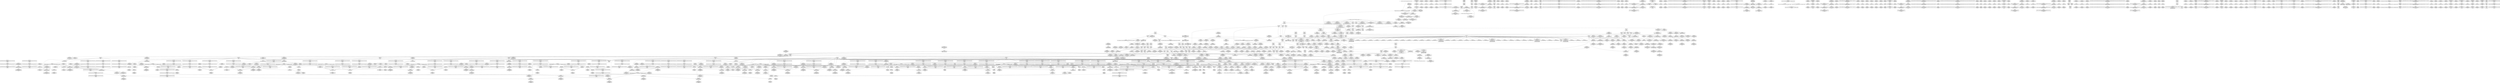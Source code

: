 digraph {
	CE0x5d1b200 [shape=record,shape=Mrecord,label="{CE0x5d1b200|rcu_read_lock:_tmp5|include/linux/rcupdate.h,882|*SummSource*}"]
	CE0x5ccdfc0 [shape=record,shape=Mrecord,label="{CE0x5ccdfc0|task_sid:_tmp25|security/selinux/hooks.c,208}"]
	CE0x5d184f0 [shape=record,shape=Mrecord,label="{CE0x5d184f0|GLOBAL:_rcu_lock_acquire|*Constant*|*SummSink*}"]
	CE0x5cef4f0 [shape=record,shape=Mrecord,label="{CE0x5cef4f0|_call_void_mcount()_#3}"]
	CE0x5c70700 [shape=record,shape=Mrecord,label="{CE0x5c70700|COLLAPSED:_GCMRE_current_task_external_global_%struct.task_struct*:_elem_0:default:}"]
	CE0x5cee7c0 [shape=record,shape=Mrecord,label="{CE0x5cee7c0|task_sid:_tmp11|security/selinux/hooks.c,208|*SummSource*}"]
	CE0x5d7f6b0 [shape=record,shape=Mrecord,label="{CE0x5d7f6b0|i64*_getelementptr_inbounds_(_4_x_i64_,_4_x_i64_*___llvm_gcov_ctr130,_i64_0,_i64_3)|*Constant*|*SummSource*}"]
	CE0x5c62ae0 [shape=record,shape=Mrecord,label="{CE0x5c62ae0|sock_has_perm:_tmp7|security/selinux/hooks.c,3969}"]
	CE0x5c86470 [shape=record,shape=Mrecord,label="{CE0x5c86470|cred_sid:_tmp4|*LoadInst*|security/selinux/hooks.c,196|*SummSink*}"]
	CE0x5d2bfa0 [shape=record,shape=Mrecord,label="{CE0x5d2bfa0|COLLAPSED:_GCMRE___llvm_gcov_ctr128_internal_global_4_x_i64_zeroinitializer:_elem_0:default:}"]
	CE0x5c6b5d0 [shape=record,shape=Mrecord,label="{CE0x5c6b5d0|_call_void_mcount()_#3|*SummSource*}"]
	CE0x5c85af0 [shape=record,shape=Mrecord,label="{CE0x5c85af0|GLOBAL:_current_task|Global_var:current_task}"]
	CE0x5c7e420 [shape=record,shape=Mrecord,label="{CE0x5c7e420|task_sid:_tmp4|*LoadInst*|security/selinux/hooks.c,208|*SummSink*}"]
	CE0x5d16950 [shape=record,shape=Mrecord,label="{CE0x5d16950|rcu_read_lock:_land.lhs.true}"]
	CE0x5d28a80 [shape=record,shape=Mrecord,label="{CE0x5d28a80|rcu_read_lock:_tmp14|include/linux/rcupdate.h,882}"]
	CE0x5d9db90 [shape=record,shape=Mrecord,label="{CE0x5d9db90|__preempt_count_sub:_tmp1}"]
	CE0x5cf2830 [shape=record,shape=Mrecord,label="{CE0x5cf2830|task_sid:_call3|security/selinux/hooks.c,208|*SummSink*}"]
	CE0x5c73a30 [shape=record,shape=Mrecord,label="{CE0x5c73a30|i64*_getelementptr_inbounds_(_11_x_i64_,_11_x_i64_*___llvm_gcov_ctr127,_i64_0,_i64_0)|*Constant*|*SummSink*}"]
	CE0x5d31bb0 [shape=record,shape=Mrecord,label="{CE0x5d31bb0|__rcu_read_lock:_tmp}"]
	CE0x5cb0cd0 [shape=record,shape=Mrecord,label="{CE0x5cb0cd0|i64_4|*Constant*|*SummSink*}"]
	CE0x5d01790 [shape=record,shape=Mrecord,label="{CE0x5d01790|__rcu_read_unlock:_entry|*SummSink*}"]
	CE0x5c50490 [shape=record,shape=Mrecord,label="{CE0x5c50490|32:_%struct.sock*,_:_CRE_4,6_|*MultipleSource*|security/selinux/hooks.c,4253|Function::selinux_socket_shutdown&Arg::sock::}"]
	CE0x5d306b0 [shape=record,shape=Mrecord,label="{CE0x5d306b0|i64*_getelementptr_inbounds_(_4_x_i64_,_4_x_i64_*___llvm_gcov_ctr134,_i64_0,_i64_2)|*Constant*}"]
	CE0x5c78dc0 [shape=record,shape=Mrecord,label="{CE0x5c78dc0|sock_has_perm:_tmp14|security/selinux/hooks.c,3972}"]
	CE0x5d7e4c0 [shape=record,shape=Mrecord,label="{CE0x5d7e4c0|rcu_lock_release:_tmp3|*SummSink*}"]
	CE0x5d2a570 [shape=record,shape=Mrecord,label="{CE0x5d2a570|i8*_getelementptr_inbounds_(_25_x_i8_,_25_x_i8_*_.str45,_i32_0,_i32_0)|*Constant*|*SummSink*}"]
	CE0x5c59df0 [shape=record,shape=Mrecord,label="{CE0x5c59df0|avc_has_perm:_requested|Function::avc_has_perm&Arg::requested::}"]
	CE0x5ccb170 [shape=record,shape=Mrecord,label="{CE0x5ccb170|task_sid:_tmp16|security/selinux/hooks.c,208}"]
	CE0x5ce48f0 [shape=record,shape=Mrecord,label="{CE0x5ce48f0|i8_0|*Constant*|*SummSource*}"]
	CE0x5d3a910 [shape=record,shape=Mrecord,label="{CE0x5d3a910|rcu_lock_release:_tmp2|*SummSink*}"]
	CE0x5cdf780 [shape=record,shape=Mrecord,label="{CE0x5cdf780|i64_56|*Constant*|*SummSource*}"]
	CE0x5d170a0 [shape=record,shape=Mrecord,label="{CE0x5d170a0|rcu_read_unlock:_tmp6|include/linux/rcupdate.h,933}"]
	CE0x5ccce90 [shape=record,shape=Mrecord,label="{CE0x5ccce90|task_sid:_tmp23|security/selinux/hooks.c,208}"]
	CE0x5d66f40 [shape=record,shape=Mrecord,label="{CE0x5d66f40|__rcu_read_lock:_tmp4|include/linux/rcupdate.h,239|*SummSink*}"]
	CE0x5ce90c0 [shape=record,shape=Mrecord,label="{CE0x5ce90c0|rcu_read_lock:_tmp1|*SummSink*}"]
	CE0x5cdd0a0 [shape=record,shape=Mrecord,label="{CE0x5cdd0a0|8:_%struct.sock*,_:_SCME_50,51_}"]
	CE0x5c61de0 [shape=record,shape=Mrecord,label="{CE0x5c61de0|GLOBAL:_lock_release|*Constant*|*SummSource*}"]
	CE0x5d6af40 [shape=record,shape=Mrecord,label="{CE0x5d6af40|i64*_getelementptr_inbounds_(_4_x_i64_,_4_x_i64_*___llvm_gcov_ctr135,_i64_0,_i64_3)|*Constant*|*SummSink*}"]
	CE0x5d012c0 [shape=record,shape=Mrecord,label="{CE0x5d012c0|_ret_void,_!dbg_!27717|include/linux/rcupdate.h,245|*SummSink*}"]
	CE0x5d45670 [shape=record,shape=Mrecord,label="{CE0x5d45670|i32_934|*Constant*|*SummSink*}"]
	CE0x5d2fe10 [shape=record,shape=Mrecord,label="{CE0x5d2fe10|rcu_read_unlock:_tmp14|include/linux/rcupdate.h,933}"]
	CE0x5d31f60 [shape=record,shape=Mrecord,label="{CE0x5d31f60|__rcu_read_lock:_bb|*SummSink*}"]
	CE0x5cf8970 [shape=record,shape=Mrecord,label="{CE0x5cf8970|task_sid:_land.lhs.true|*SummSource*}"]
	CE0x5d2c210 [shape=record,shape=Mrecord,label="{CE0x5d2c210|rcu_read_lock:_tmp17|include/linux/rcupdate.h,882}"]
	CE0x5cf7ff0 [shape=record,shape=Mrecord,label="{CE0x5cf7ff0|rcu_read_lock:_tmp8|include/linux/rcupdate.h,882}"]
	CE0x5c99eb0 [shape=record,shape=Mrecord,label="{CE0x5c99eb0|cred_sid:_sid|security/selinux/hooks.c,197}"]
	CE0x5c539c0 [shape=record,shape=Mrecord,label="{CE0x5c539c0|sock_has_perm:_net|security/selinux/hooks.c, 3966|*SummSource*}"]
	CE0x5d696d0 [shape=record,shape=Mrecord,label="{CE0x5d696d0|i64*_getelementptr_inbounds_(_4_x_i64_,_4_x_i64_*___llvm_gcov_ctr133,_i64_0,_i64_3)|*Constant*|*SummSink*}"]
	CE0x5cd1830 [shape=record,shape=Mrecord,label="{CE0x5cd1830|rcu_read_unlock:_entry|*SummSink*}"]
	CE0x5d00a50 [shape=record,shape=Mrecord,label="{CE0x5d00a50|_ret_void,_!dbg_!27717|include/linux/rcupdate.h,424|*SummSource*}"]
	CE0x5cfa3c0 [shape=record,shape=Mrecord,label="{CE0x5cfa3c0|task_sid:_bb|*SummSource*}"]
	CE0x5d2c010 [shape=record,shape=Mrecord,label="{CE0x5d2c010|__rcu_read_lock:_tmp|*SummSource*}"]
	CE0x5d43150 [shape=record,shape=Mrecord,label="{CE0x5d43150|i64*_getelementptr_inbounds_(_11_x_i64_,_11_x_i64_*___llvm_gcov_ctr132,_i64_0,_i64_9)|*Constant*|*SummSource*}"]
	CE0x5d6b2e0 [shape=record,shape=Mrecord,label="{CE0x5d6b2e0|__preempt_count_add:_tmp2|*SummSink*}"]
	CE0x5d7df20 [shape=record,shape=Mrecord,label="{CE0x5d7df20|__preempt_count_sub:_val|Function::__preempt_count_sub&Arg::val::|*SummSink*}"]
	CE0x5d2dde0 [shape=record,shape=Mrecord,label="{CE0x5d2dde0|rcu_read_lock:_tmp20|include/linux/rcupdate.h,882}"]
	CE0x5d84370 [shape=record,shape=Mrecord,label="{CE0x5d84370|__preempt_count_sub:_tmp6|./arch/x86/include/asm/preempt.h,78|*SummSource*}"]
	CE0x5cf29e0 [shape=record,shape=Mrecord,label="{CE0x5cf29e0|cred_sid:_tmp1|*SummSource*}"]
	CE0x5cde1a0 [shape=record,shape=Mrecord,label="{CE0x5cde1a0|task_sid:_task|Function::task_sid&Arg::task::|*SummSource*}"]
	CE0x5d03990 [shape=record,shape=Mrecord,label="{CE0x5d03990|rcu_lock_acquire:_tmp5|include/linux/rcupdate.h,418|*SummSource*}"]
	CE0x5dbab30 [shape=record,shape=Mrecord,label="{CE0x5dbab30|__preempt_count_sub:_do.end}"]
	CE0x5ccde40 [shape=record,shape=Mrecord,label="{CE0x5ccde40|task_sid:_tmp26|security/selinux/hooks.c,208|*SummSource*}"]
	CE0x5cc6be0 [shape=record,shape=Mrecord,label="{CE0x5cc6be0|i32_208|*Constant*|*SummSink*}"]
	CE0x5cfe980 [shape=record,shape=Mrecord,label="{CE0x5cfe980|rcu_read_unlock:_tmp21|include/linux/rcupdate.h,935|*SummSource*}"]
	CE0x5d1eb40 [shape=record,shape=Mrecord,label="{CE0x5d1eb40|0:_i8,_:_GCMR_rcu_read_unlock.__warned_internal_global_i8_0,_section_.data.unlikely_,_align_1:_elem_0:default:}"]
	CE0x5cf3190 [shape=record,shape=Mrecord,label="{CE0x5cf3190|i64_3|*Constant*|*SummSource*}"]
	CE0x5ce0b40 [shape=record,shape=Mrecord,label="{CE0x5ce0b40|i64*_getelementptr_inbounds_(_6_x_i64_,_6_x_i64_*___llvm_gcov_ctr327,_i64_0,_i64_3)|*Constant*|*SummSink*}"]
	CE0x5cd83b0 [shape=record,shape=Mrecord,label="{CE0x5cd83b0|i32_(i32,_i32,_i16,_i32,_%struct.common_audit_data*)*_bitcast_(i32_(i32,_i32,_i16,_i32,_%struct.common_audit_data.495*)*_avc_has_perm_to_i32_(i32,_i32,_i16,_i32,_%struct.common_audit_data*)*)|*Constant*|*SummSource*}"]
	CE0x5c5bab0 [shape=record,shape=Mrecord,label="{CE0x5c5bab0|i32_22|*Constant*|*SummSink*}"]
	CE0x5d286d0 [shape=record,shape=Mrecord,label="{CE0x5d286d0|rcu_read_lock:_tmp13|include/linux/rcupdate.h,882|*SummSource*}"]
	CE0x5d6f010 [shape=record,shape=Mrecord,label="{CE0x5d6f010|__preempt_count_add:_bb}"]
	CE0x5cf8a00 [shape=record,shape=Mrecord,label="{CE0x5cf8a00|task_sid:_land.lhs.true|*SummSink*}"]
	CE0x5cf3060 [shape=record,shape=Mrecord,label="{CE0x5cf3060|i64_3|*Constant*}"]
	CE0x5caf790 [shape=record,shape=Mrecord,label="{CE0x5caf790|_call_void_lockdep_rcu_suspicious(i8*_getelementptr_inbounds_(_25_x_i8_,_25_x_i8_*_.str45,_i32_0,_i32_0),_i32_934,_i8*_getelementptr_inbounds_(_44_x_i8_,_44_x_i8_*_.str47,_i32_0,_i32_0))_#10,_!dbg_!27726|include/linux/rcupdate.h,933}"]
	CE0x5d307c0 [shape=record,shape=Mrecord,label="{CE0x5d307c0|__rcu_read_unlock:_tmp3}"]
	CE0x5c5d3e0 [shape=record,shape=Mrecord,label="{CE0x5c5d3e0|selinux_socket_shutdown:_tmp3|*SummSink*}"]
	CE0x5c63ca0 [shape=record,shape=Mrecord,label="{CE0x5c63ca0|get_current:_entry|*SummSink*}"]
	CE0x539c0d0 [shape=record,shape=Mrecord,label="{CE0x539c0d0|selinux_socket_shutdown:_tmp4|*LoadInst*|security/selinux/hooks.c,4253|*SummSink*}"]
	CE0x5d84050 [shape=record,shape=Mrecord,label="{CE0x5d84050|__preempt_count_sub:_val|Function::__preempt_count_sub&Arg::val::|*SummSource*}"]
	CE0x5cf1ba0 [shape=record,shape=Mrecord,label="{CE0x5cf1ba0|task_sid:_tobool|security/selinux/hooks.c,208|*SummSink*}"]
	CE0x5d15cc0 [shape=record,shape=Mrecord,label="{CE0x5d15cc0|__preempt_count_sub:_tmp5|./arch/x86/include/asm/preempt.h,77|*SummSink*}"]
	CE0x5cdc130 [shape=record,shape=Mrecord,label="{CE0x5cdc130|8:_%struct.sock*,_:_SCME_37,38_}"]
	CE0x5cf13a0 [shape=record,shape=Mrecord,label="{CE0x5cf13a0|task_sid:_do.end|*SummSource*}"]
	CE0x5d38fa0 [shape=record,shape=Mrecord,label="{CE0x5d38fa0|rcu_read_unlock:_tobool|include/linux/rcupdate.h,933}"]
	CE0x5cf6890 [shape=record,shape=Mrecord,label="{CE0x5cf6890|_call_void_mcount()_#3}"]
	CE0x5d1d100 [shape=record,shape=Mrecord,label="{CE0x5d1d100|rcu_read_unlock:_tmp6|include/linux/rcupdate.h,933|*SummSource*}"]
	CE0x5d2ea40 [shape=record,shape=Mrecord,label="{CE0x5d2ea40|i64*_getelementptr_inbounds_(_11_x_i64_,_11_x_i64_*___llvm_gcov_ctr127,_i64_0,_i64_10)|*Constant*|*SummSink*}"]
	CE0x5cf18f0 [shape=record,shape=Mrecord,label="{CE0x5cf18f0|cred_sid:_tmp3|*SummSource*}"]
	CE0x5d0f950 [shape=record,shape=Mrecord,label="{CE0x5d0f950|__preempt_count_add:_tmp3|*SummSource*}"]
	CE0x5c8db90 [shape=record,shape=Mrecord,label="{CE0x5c8db90|i32_65536|*Constant*|*SummSource*}"]
	CE0x5cc5db0 [shape=record,shape=Mrecord,label="{CE0x5cc5db0|sock_has_perm:_tmp2|*LoadInst*|security/selinux/hooks.c,3964}"]
	CE0x5d1dc40 [shape=record,shape=Mrecord,label="{CE0x5d1dc40|_call_void___preempt_count_add(i32_1)_#10,_!dbg_!27711|include/linux/rcupdate.h,239|*SummSource*}"]
	CE0x5d6f790 [shape=record,shape=Mrecord,label="{CE0x5d6f790|__preempt_count_add:_tmp7|./arch/x86/include/asm/preempt.h,73|*SummSource*}"]
	CE0x5c4fa30 [shape=record,shape=Mrecord,label="{CE0x5c4fa30|selinux_socket_shutdown:_tmp2}"]
	CE0x5d69660 [shape=record,shape=Mrecord,label="{CE0x5d69660|rcu_lock_release:_tmp6}"]
	CE0x5d2c880 [shape=record,shape=Mrecord,label="{CE0x5d2c880|rcu_read_lock:_tmp18|include/linux/rcupdate.h,882|*SummSource*}"]
	CE0x5d2a990 [shape=record,shape=Mrecord,label="{CE0x5d2a990|GLOBAL:_lockdep_rcu_suspicious|*Constant*}"]
	CE0x5d29510 [shape=record,shape=Mrecord,label="{CE0x5d29510|rcu_read_lock:_tmp16|include/linux/rcupdate.h,882}"]
	CE0x5d2bbe0 [shape=record,shape=Mrecord,label="{CE0x5d2bbe0|i64*_getelementptr_inbounds_(_11_x_i64_,_11_x_i64_*___llvm_gcov_ctr127,_i64_0,_i64_9)|*Constant*|*SummSink*}"]
	CE0x5cd7680 [shape=record,shape=Mrecord,label="{CE0x5cd7680|sock_has_perm:_tmp16|security/selinux/hooks.c,3976|*SummSink*}"]
	CE0x5c840e0 [shape=record,shape=Mrecord,label="{CE0x5c840e0|task_sid:_tobool|security/selinux/hooks.c,208}"]
	CE0x5cc8a10 [shape=record,shape=Mrecord,label="{CE0x5cc8a10|task_sid:_tmp19|security/selinux/hooks.c,208}"]
	CE0x5c71ea0 [shape=record,shape=Mrecord,label="{CE0x5c71ea0|_call_void_mcount()_#3}"]
	CE0x5c5e210 [shape=record,shape=Mrecord,label="{CE0x5c5e210|get_current:_tmp2|*SummSink*}"]
	CE0x5ce3310 [shape=record,shape=Mrecord,label="{CE0x5ce3310|i64*_getelementptr_inbounds_(_6_x_i64_,_6_x_i64_*___llvm_gcov_ctr327,_i64_0,_i64_4)|*Constant*}"]
	CE0x5ce3bc0 [shape=record,shape=Mrecord,label="{CE0x5ce3bc0|sock_has_perm:_tmp3|security/selinux/hooks.c,3964}"]
	CE0x5d1d650 [shape=record,shape=Mrecord,label="{CE0x5d1d650|rcu_read_lock:_call|include/linux/rcupdate.h,882|*SummSink*}"]
	CE0x5c5fd60 [shape=record,shape=Mrecord,label="{CE0x5c5fd60|selinux_socket_shutdown:_sock|Function::selinux_socket_shutdown&Arg::sock::}"]
	CE0x5d6eb90 [shape=record,shape=Mrecord,label="{CE0x5d6eb90|__rcu_read_unlock:_tmp7|include/linux/rcupdate.h,245}"]
	CE0x5ce94d0 [shape=record,shape=Mrecord,label="{CE0x5ce94d0|task_sid:_do.body5}"]
	CE0x5cf3d90 [shape=record,shape=Mrecord,label="{CE0x5cf3d90|rcu_read_unlock:_do.body}"]
	CE0x5cf88d0 [shape=record,shape=Mrecord,label="{CE0x5cf88d0|cred_sid:_tmp6|security/selinux/hooks.c,197}"]
	CE0x5d037a0 [shape=record,shape=Mrecord,label="{CE0x5d037a0|_call_void_lock_acquire(%struct.lockdep_map*_%map,_i32_0,_i32_0,_i32_2,_i32_0,_%struct.lockdep_map*_null,_i64_ptrtoint_(i8*_blockaddress(_rcu_lock_acquire,_%__here)_to_i64))_#10,_!dbg_!27716|include/linux/rcupdate.h,418}"]
	CE0x5d45f20 [shape=record,shape=Mrecord,label="{CE0x5d45f20|i32_934|*Constant*|*SummSource*}"]
	CE0x5c99f40 [shape=record,shape=Mrecord,label="{CE0x5c99f40|cred_sid:_sid|security/selinux/hooks.c,197|*SummSource*}"]
	CE0x5ce0bb0 [shape=record,shape=Mrecord,label="{CE0x5ce0bb0|sock_has_perm:_tmp7|security/selinux/hooks.c,3969|*SummSource*}"]
	CE0x5d00b90 [shape=record,shape=Mrecord,label="{CE0x5d00b90|_call_void___rcu_read_unlock()_#10,_!dbg_!27734|include/linux/rcupdate.h,937}"]
	CE0x5cfc2f0 [shape=record,shape=Mrecord,label="{CE0x5cfc2f0|task_sid:_tmp6|security/selinux/hooks.c,208|*SummSink*}"]
	CE0x5cdb6e0 [shape=record,shape=Mrecord,label="{CE0x5cdb6e0|8:_%struct.sock*,_:_SCME_28,29_}"]
	CE0x5cf2b60 [shape=record,shape=Mrecord,label="{CE0x5cf2b60|cred_sid:_tmp1|*SummSink*}"]
	CE0x5d30980 [shape=record,shape=Mrecord,label="{CE0x5d30980|i64*_getelementptr_inbounds_(_4_x_i64_,_4_x_i64_*___llvm_gcov_ctr130,_i64_0,_i64_0)|*Constant*|*SummSource*}"]
	CE0x5ce8a60 [shape=record,shape=Mrecord,label="{CE0x5ce8a60|sock_has_perm:_tmp20|security/selinux/hooks.c,3977}"]
	CE0x5cfbf80 [shape=record,shape=Mrecord,label="{CE0x5cfbf80|GLOBAL:___rcu_read_lock|*Constant*|*SummSink*}"]
	CE0x5c7f4d0 [shape=record,shape=Mrecord,label="{CE0x5c7f4d0|rcu_read_lock:_tmp2}"]
	CE0x5c57990 [shape=record,shape=Mrecord,label="{CE0x5c57990|i64*_getelementptr_inbounds_(_11_x_i64_,_11_x_i64_*___llvm_gcov_ctr132,_i64_0,_i64_1)|*Constant*|*SummSource*}"]
	CE0x5cd9270 [shape=record,shape=Mrecord,label="{CE0x5cd9270|i64_5|*Constant*}"]
	CE0x5c7fa90 [shape=record,shape=Mrecord,label="{CE0x5c7fa90|GLOBAL:_rcu_read_lock|*Constant*}"]
	CE0x5c84740 [shape=record,shape=Mrecord,label="{CE0x5c84740|task_sid:_tobool1|security/selinux/hooks.c,208}"]
	CE0x5d2a2f0 [shape=record,shape=Mrecord,label="{CE0x5d2a2f0|i8*_getelementptr_inbounds_(_25_x_i8_,_25_x_i8_*_.str45,_i32_0,_i32_0)|*Constant*|*SummSource*}"]
	CE0x5d6b4f0 [shape=record,shape=Mrecord,label="{CE0x5d6b4f0|i64*_getelementptr_inbounds_(_4_x_i64_,_4_x_i64_*___llvm_gcov_ctr134,_i64_0,_i64_0)|*Constant*|*SummSource*}"]
	CE0x5cff850 [shape=record,shape=Mrecord,label="{CE0x5cff850|rcu_lock_release:_entry|*SummSource*}"]
	CE0x5cd88f0 [shape=record,shape=Mrecord,label="{CE0x5cd88f0|rcu_read_lock:_tmp8|include/linux/rcupdate.h,882|*SummSource*}"]
	CE0x5cfa2f0 [shape=record,shape=Mrecord,label="{CE0x5cfa2f0|task_sid:_bb}"]
	CE0x5cd62e0 [shape=record,shape=Mrecord,label="{CE0x5cd62e0|sock_has_perm:_sk4|security/selinux/hooks.c,3974}"]
	CE0x5cf0380 [shape=record,shape=Mrecord,label="{CE0x5cf0380|task_sid:_tmp2}"]
	CE0x5c84390 [shape=record,shape=Mrecord,label="{CE0x5c84390|__rcu_read_lock:_entry|*SummSink*}"]
	CE0x5cb07b0 [shape=record,shape=Mrecord,label="{CE0x5cb07b0|i64*_getelementptr_inbounds_(_4_x_i64_,_4_x_i64_*___llvm_gcov_ctr134,_i64_0,_i64_2)|*Constant*|*SummSink*}"]
	CE0x5d31190 [shape=record,shape=Mrecord,label="{CE0x5d31190|rcu_read_unlock:_tmp13|include/linux/rcupdate.h,933|*SummSource*}"]
	CE0x5ccc3d0 [shape=record,shape=Mrecord,label="{CE0x5ccc3d0|task_sid:_tmp21|security/selinux/hooks.c,208|*SummSink*}"]
	CE0x5cdcf70 [shape=record,shape=Mrecord,label="{CE0x5cdcf70|8:_%struct.sock*,_:_SCME_49,50_}"]
	CE0x5d6fad0 [shape=record,shape=Mrecord,label="{CE0x5d6fad0|__preempt_count_sub:_bb}"]
	CE0x5c86fa0 [shape=record,shape=Mrecord,label="{CE0x5c86fa0|sock_has_perm:_if.end}"]
	CE0x5cda4e0 [shape=record,shape=Mrecord,label="{CE0x5cda4e0|sock_has_perm:_tmp10|security/selinux/hooks.c,3969|*SummSink*}"]
	CE0x5d445e0 [shape=record,shape=Mrecord,label="{CE0x5d445e0|rcu_read_unlock:_tmp21|include/linux/rcupdate.h,935}"]
	CE0x5ccbcb0 [shape=record,shape=Mrecord,label="{CE0x5ccbcb0|i64*_getelementptr_inbounds_(_13_x_i64_,_13_x_i64_*___llvm_gcov_ctr126,_i64_0,_i64_8)|*Constant*|*SummSource*}"]
	CE0x5c86640 [shape=record,shape=Mrecord,label="{CE0x5c86640|cred_sid:_tmp5|security/selinux/hooks.c,196}"]
	CE0x5cce160 [shape=record,shape=Mrecord,label="{CE0x5cce160|task_sid:_tmp25|security/selinux/hooks.c,208|*SummSource*}"]
	CE0x5d42d00 [shape=record,shape=Mrecord,label="{CE0x5d42d00|i8*_getelementptr_inbounds_(_44_x_i8_,_44_x_i8_*_.str47,_i32_0,_i32_0)|*Constant*|*SummSink*}"]
	CE0x5d004a0 [shape=record,shape=Mrecord,label="{CE0x5d004a0|rcu_lock_release:_map|Function::rcu_lock_release&Arg::map::|*SummSource*}"]
	CE0x5cf0700 [shape=record,shape=Mrecord,label="{CE0x5cf0700|cred_sid:_tmp2}"]
	CE0x5ce04e0 [shape=record,shape=Mrecord,label="{CE0x5ce04e0|16:_i32,_24:_i16,_:_CRE_24,26_|*MultipleSource*|*LoadInst*|security/selinux/hooks.c,3964|security/selinux/hooks.c,3964|security/selinux/hooks.c,3969}"]
	CE0x5d287a0 [shape=record,shape=Mrecord,label="{CE0x5d287a0|rcu_read_lock:_tmp13|include/linux/rcupdate.h,882|*SummSink*}"]
	CE0x5ceeff0 [shape=record,shape=Mrecord,label="{CE0x5ceeff0|i64_2|*Constant*}"]
	CE0x5c73380 [shape=record,shape=Mrecord,label="{CE0x5c73380|i32_59|*Constant*}"]
	CE0x5d83c00 [shape=record,shape=Mrecord,label="{CE0x5d83c00|__preempt_count_sub:_entry|*SummSource*}"]
	CE0x5c553b0 [shape=record,shape=Mrecord,label="{CE0x5c553b0|selinux_socket_shutdown:_entry|*SummSink*}"]
	CE0x5cf0b10 [shape=record,shape=Mrecord,label="{CE0x5cf0b10|task_sid:_call|security/selinux/hooks.c,208|*SummSource*}"]
	CE0x5d9db20 [shape=record,shape=Mrecord,label="{CE0x5d9db20|i64_1|*Constant*}"]
	CE0x5dc6d20 [shape=record,shape=Mrecord,label="{CE0x5dc6d20|void_(i32*,_i32,_i32*)*_asm_addl_$1,_%gs:$0_,_*m,ri,*m,_dirflag_,_fpsr_,_flags_}"]
	CE0x5d03730 [shape=record,shape=Mrecord,label="{CE0x5d03730|rcu_lock_acquire:_tmp5|include/linux/rcupdate.h,418|*SummSink*}"]
	CE0x5cef7a0 [shape=record,shape=Mrecord,label="{CE0x5cef7a0|rcu_read_lock:_tmp1|*SummSource*}"]
	CE0x5d682b0 [shape=record,shape=Mrecord,label="{CE0x5d682b0|rcu_lock_release:___here|*SummSource*}"]
	CE0x5cf6db0 [shape=record,shape=Mrecord,label="{CE0x5cf6db0|i64*_getelementptr_inbounds_(_2_x_i64_,_2_x_i64_*___llvm_gcov_ctr131,_i64_0,_i64_1)|*Constant*|*SummSource*}"]
	CE0x5d38880 [shape=record,shape=Mrecord,label="{CE0x5d38880|rcu_lock_acquire:_tmp|*SummSink*}"]
	CE0x6734410 [shape=record,shape=Mrecord,label="{CE0x6734410|GLOBAL:_sock_has_perm|*Constant*|*SummSink*}"]
	CE0x5d6c690 [shape=record,shape=Mrecord,label="{CE0x5d6c690|rcu_lock_release:_tmp4|include/linux/rcupdate.h,423|*SummSource*}"]
	CE0x5dc7280 [shape=record,shape=Mrecord,label="{CE0x5dc7280|i64*_getelementptr_inbounds_(_4_x_i64_,_4_x_i64_*___llvm_gcov_ctr135,_i64_0,_i64_1)|*Constant*|*SummSource*}"]
	CE0x5c73aa0 [shape=record,shape=Mrecord,label="{CE0x5c73aa0|rcu_read_lock:_do.body}"]
	CE0x6e7e9e0 [shape=record,shape=Mrecord,label="{CE0x6e7e9e0|selinux_socket_shutdown:_call1|security/selinux/hooks.c,4253}"]
	CE0x5cd10c0 [shape=record,shape=Mrecord,label="{CE0x5cd10c0|_call_void_rcu_read_unlock()_#10,_!dbg_!27748|security/selinux/hooks.c,209|*SummSource*}"]
	CE0x5c62690 [shape=record,shape=Mrecord,label="{CE0x5c62690|selinux_socket_shutdown:_tmp3|*SummSource*}"]
	CE0x5d2ba10 [shape=record,shape=Mrecord,label="{CE0x5d2ba10|i64*_getelementptr_inbounds_(_11_x_i64_,_11_x_i64_*___llvm_gcov_ctr127,_i64_0,_i64_9)|*Constant*}"]
	CE0x5d12b60 [shape=record,shape=Mrecord,label="{CE0x5d12b60|_call_void_mcount()_#3|*SummSink*}"]
	CE0x5d16ad0 [shape=record,shape=Mrecord,label="{CE0x5d16ad0|rcu_read_lock:_land.lhs.true|*SummSource*}"]
	CE0x5d6ba90 [shape=record,shape=Mrecord,label="{CE0x5d6ba90|__rcu_read_unlock:_tmp1|*SummSource*}"]
	CE0x5d71e60 [shape=record,shape=Mrecord,label="{CE0x5d71e60|__preempt_count_sub:_tmp1|*SummSource*}"]
	CE0x5d67470 [shape=record,shape=Mrecord,label="{CE0x5d67470|_call_void_asm_sideeffect_,_memory_,_dirflag_,_fpsr_,_flags_()_#3,_!dbg_!27711,_!srcloc_!27714|include/linux/rcupdate.h,244}"]
	CE0x5cfa0e0 [shape=record,shape=Mrecord,label="{CE0x5cfa0e0|_call_void_mcount()_#3|*SummSink*}"]
	CE0x5d17be0 [shape=record,shape=Mrecord,label="{CE0x5d17be0|rcu_read_lock:_if.end|*SummSink*}"]
	CE0x5cfc500 [shape=record,shape=Mrecord,label="{CE0x5cfc500|task_sid:_tmp9|security/selinux/hooks.c,208}"]
	CE0x5d7ef70 [shape=record,shape=Mrecord,label="{CE0x5d7ef70|i64*_getelementptr_inbounds_(_4_x_i64_,_4_x_i64_*___llvm_gcov_ctr128,_i64_0,_i64_2)|*Constant*}"]
	CE0x5d9d190 [shape=record,shape=Mrecord,label="{CE0x5d9d190|__preempt_count_sub:_tmp7|./arch/x86/include/asm/preempt.h,78}"]
	CE0x5d3dd50 [shape=record,shape=Mrecord,label="{CE0x5d3dd50|rcu_read_unlock:_if.end}"]
	CE0x5cfa1d0 [shape=record,shape=Mrecord,label="{CE0x5cfa1d0|i64*_getelementptr_inbounds_(_13_x_i64_,_13_x_i64_*___llvm_gcov_ctr126,_i64_0,_i64_0)|*Constant*|*SummSink*}"]
	CE0x5c5f390 [shape=record,shape=Mrecord,label="{CE0x5c5f390|cred_sid:_security|security/selinux/hooks.c,196|*SummSink*}"]
	CE0x5c4fc50 [shape=record,shape=Mrecord,label="{CE0x5c4fc50|sock_has_perm:_task|Function::sock_has_perm&Arg::task::}"]
	CE0x5d42c50 [shape=record,shape=Mrecord,label="{CE0x5d42c50|i8*_getelementptr_inbounds_(_44_x_i8_,_44_x_i8_*_.str47,_i32_0,_i32_0)|*Constant*|*SummSource*}"]
	CE0x5d6c8b0 [shape=record,shape=Mrecord,label="{CE0x5d6c8b0|rcu_lock_release:_tmp4|include/linux/rcupdate.h,423|*SummSink*}"]
	CE0x5d22e30 [shape=record,shape=Mrecord,label="{CE0x5d22e30|__preempt_count_add:_tmp4|./arch/x86/include/asm/preempt.h,72}"]
	CE0x5d7e7d0 [shape=record,shape=Mrecord,label="{CE0x5d7e7d0|_call_void_mcount()_#3|*SummSource*}"]
	CE0x5cdb1e0 [shape=record,shape=Mrecord,label="{CE0x5cdb1e0|8:_%struct.sock*,_:_SCME_24,25_}"]
	CE0x5c4b930 [shape=record,shape=Mrecord,label="{CE0x5c4b930|selinux_socket_shutdown:_tmp}"]
	CE0x7a1eaa0 [shape=record,shape=Mrecord,label="{CE0x7a1eaa0|selinux_socket_shutdown:_call1|security/selinux/hooks.c,4253|*SummSink*}"]
	CE0x5d39310 [shape=record,shape=Mrecord,label="{CE0x5d39310|__rcu_read_lock:_tmp7|include/linux/rcupdate.h,240|*SummSink*}"]
	CE0x5ccac60 [shape=record,shape=Mrecord,label="{CE0x5ccac60|task_sid:_tmp15|security/selinux/hooks.c,208}"]
	CE0x5d1d6c0 [shape=record,shape=Mrecord,label="{CE0x5d1d6c0|i32_0|*Constant*}"]
	CE0x5d818e0 [shape=record,shape=Mrecord,label="{CE0x5d818e0|_call_void_lock_acquire(%struct.lockdep_map*_%map,_i32_0,_i32_0,_i32_2,_i32_0,_%struct.lockdep_map*_null,_i64_ptrtoint_(i8*_blockaddress(_rcu_lock_acquire,_%__here)_to_i64))_#10,_!dbg_!27716|include/linux/rcupdate.h,418|*SummSource*}"]
	CE0x5cf4a60 [shape=record,shape=Mrecord,label="{CE0x5cf4a60|rcu_lock_release:_tmp|*SummSink*}"]
	CE0x5d67250 [shape=record,shape=Mrecord,label="{CE0x5d67250|__rcu_read_lock:_tmp|*SummSink*}"]
	"CONST[source:0(mediator),value:2(dynamic)][purpose:{subject}]"
	CE0x5d1ccf0 [shape=record,shape=Mrecord,label="{CE0x5d1ccf0|rcu_read_lock:_tmp4|include/linux/rcupdate.h,882|*SummSink*}"]
	CE0x5cde420 [shape=record,shape=Mrecord,label="{CE0x5cde420|_ret_i32_%call7,_!dbg_!27749|security/selinux/hooks.c,210}"]
	CE0x5c4ad50 [shape=record,shape=Mrecord,label="{CE0x5c4ad50|32:_%struct.sock*,_:_CRE_24,32_|*MultipleSource*|security/selinux/hooks.c,4253|Function::selinux_socket_shutdown&Arg::sock::}"]
	CE0x5d98130 [shape=record,shape=Mrecord,label="{CE0x5d98130|i64*_getelementptr_inbounds_(_4_x_i64_,_4_x_i64_*___llvm_gcov_ctr134,_i64_0,_i64_1)|*Constant*}"]
	CE0x5ccef70 [shape=record,shape=Mrecord,label="{CE0x5ccef70|_call_void_rcu_read_unlock()_#10,_!dbg_!27748|security/selinux/hooks.c,209|*SummSink*}"]
	CE0x5d28570 [shape=record,shape=Mrecord,label="{CE0x5d28570|rcu_read_lock:_tmp13|include/linux/rcupdate.h,882}"]
	CE0x5d9a240 [shape=record,shape=Mrecord,label="{CE0x5d9a240|__preempt_count_sub:_tmp3}"]
	CE0x5d02a90 [shape=record,shape=Mrecord,label="{CE0x5d02a90|i64*_getelementptr_inbounds_(_4_x_i64_,_4_x_i64_*___llvm_gcov_ctr133,_i64_0,_i64_2)|*Constant*}"]
	CE0x5cdb630 [shape=record,shape=Mrecord,label="{CE0x5cdb630|8:_%struct.sock*,_:_SCME_27,28_}"]
	CE0x5d9c2f0 [shape=record,shape=Mrecord,label="{CE0x5d9c2f0|__preempt_count_add:_tmp|*SummSink*}"]
	CE0x5d677d0 [shape=record,shape=Mrecord,label="{CE0x5d677d0|__rcu_read_unlock:_tmp5|include/linux/rcupdate.h,244|*SummSource*}"]
	CE0x5d235d0 [shape=record,shape=Mrecord,label="{CE0x5d235d0|__preempt_count_add:_tmp7|./arch/x86/include/asm/preempt.h,73}"]
	CE0x5d19560 [shape=record,shape=Mrecord,label="{CE0x5d19560|rcu_read_lock:_do.end}"]
	CE0x5d2e990 [shape=record,shape=Mrecord,label="{CE0x5d2e990|i64*_getelementptr_inbounds_(_11_x_i64_,_11_x_i64_*___llvm_gcov_ctr127,_i64_0,_i64_10)|*Constant*|*SummSource*}"]
	CE0x5d1aa30 [shape=record,shape=Mrecord,label="{CE0x5d1aa30|rcu_read_unlock:_tmp3|*SummSource*}"]
	CE0x5d66810 [shape=record,shape=Mrecord,label="{CE0x5d66810|__rcu_read_lock:_tmp3|*SummSink*}"]
	CE0x5d292d0 [shape=record,shape=Mrecord,label="{CE0x5d292d0|rcu_read_lock:_tmp15|include/linux/rcupdate.h,882|*SummSink*}"]
	CE0x5d25f90 [shape=record,shape=Mrecord,label="{CE0x5d25f90|rcu_read_lock:_tmp12|include/linux/rcupdate.h,882|*SummSink*}"]
	CE0x5d6d520 [shape=record,shape=Mrecord,label="{CE0x5d6d520|_call_void_mcount()_#3|*SummSink*}"]
	CE0x5ccf9b0 [shape=record,shape=Mrecord,label="{CE0x5ccf9b0|task_sid:_call7|security/selinux/hooks.c,208}"]
	CE0x5cd9560 [shape=record,shape=Mrecord,label="{CE0x5cd9560|rcu_read_lock:_tmp12|include/linux/rcupdate.h,882}"]
	CE0x5d39800 [shape=record,shape=Mrecord,label="{CE0x5d39800|i32_1|*Constant*}"]
	CE0x5d7ed90 [shape=record,shape=Mrecord,label="{CE0x5d7ed90|__rcu_read_lock:_do.body|*SummSink*}"]
	CE0x5cfb7a0 [shape=record,shape=Mrecord,label="{CE0x5cfb7a0|cred_sid:_tmp|*SummSource*}"]
	CE0x5c584f0 [shape=record,shape=Mrecord,label="{CE0x5c584f0|selinux_socket_shutdown:_tmp2|*SummSource*}"]
	CE0x5d16bb0 [shape=record,shape=Mrecord,label="{CE0x5d16bb0|rcu_read_lock:_land.lhs.true|*SummSink*}"]
	CE0x5d008e0 [shape=record,shape=Mrecord,label="{CE0x5d008e0|_ret_void,_!dbg_!27717|include/linux/rcupdate.h,424}"]
	CE0x5d41dd0 [shape=record,shape=Mrecord,label="{CE0x5d41dd0|rcu_read_unlock:_tmp16|include/linux/rcupdate.h,933|*SummSink*}"]
	CE0x5cf43a0 [shape=record,shape=Mrecord,label="{CE0x5cf43a0|rcu_read_lock:_tmp3|*SummSource*}"]
	CE0x5d16dc0 [shape=record,shape=Mrecord,label="{CE0x5d16dc0|rcu_read_unlock:_tobool1|include/linux/rcupdate.h,933|*SummSink*}"]
	CE0x5d232a0 [shape=record,shape=Mrecord,label="{CE0x5d232a0|__preempt_count_add:_tmp7|./arch/x86/include/asm/preempt.h,73|*SummSink*}"]
	CE0x5c734c0 [shape=record,shape=Mrecord,label="{CE0x5c734c0|i32_59|*Constant*|*SummSink*}"]
	CE0x5d6dd40 [shape=record,shape=Mrecord,label="{CE0x5d6dd40|__rcu_read_unlock:_tmp3|*SummSink*}"]
	CE0x5cdddf0 [shape=record,shape=Mrecord,label="{CE0x5cdddf0|task_sid:_entry}"]
	CE0x5cd9960 [shape=record,shape=Mrecord,label="{CE0x5cd9960|avc_has_perm:_auditdata|Function::avc_has_perm&Arg::auditdata::}"]
	CE0x5cdc4c0 [shape=record,shape=Mrecord,label="{CE0x5cdc4c0|8:_%struct.sock*,_:_SCME_40,41_}"]
	CE0x5d19f00 [shape=record,shape=Mrecord,label="{CE0x5d19f00|i64*_getelementptr_inbounds_(_4_x_i64_,_4_x_i64_*___llvm_gcov_ctr130,_i64_0,_i64_1)|*Constant*|*SummSource*}"]
	CE0x5d3a180 [shape=record,shape=Mrecord,label="{CE0x5d3a180|GLOBAL:___preempt_count_add|*Constant*|*SummSink*}"]
	CE0x5c71810 [shape=record,shape=Mrecord,label="{CE0x5c71810|i64_1|*Constant*|*SummSink*}"]
	CE0x5d34d00 [shape=record,shape=Mrecord,label="{CE0x5d34d00|__rcu_read_unlock:_tmp4|include/linux/rcupdate.h,244}"]
	CE0x5ce9630 [shape=record,shape=Mrecord,label="{CE0x5ce9630|task_sid:_do.body5|*SummSink*}"]
	CE0x5c5e610 [shape=record,shape=Mrecord,label="{CE0x5c5e610|get_current:_tmp1|*SummSink*}"]
	CE0x5c77e60 [shape=record,shape=Mrecord,label="{CE0x5c77e60|sock_has_perm:_tmp|*SummSink*}"]
	CE0x5d9ca50 [shape=record,shape=Mrecord,label="{CE0x5d9ca50|i64*_getelementptr_inbounds_(_4_x_i64_,_4_x_i64_*___llvm_gcov_ctr134,_i64_0,_i64_0)|*Constant*}"]
	CE0x5ce6670 [shape=record,shape=Mrecord,label="{CE0x5ce6670|i64*_getelementptr_inbounds_(_4_x_i64_,_4_x_i64_*___llvm_gcov_ctr129,_i64_0,_i64_2)|*Constant*}"]
	CE0x5c9b320 [shape=record,shape=Mrecord,label="{CE0x5c9b320|sock_has_perm:_tmp8|security/selinux/hooks.c,3969|*SummSink*}"]
	CE0x5d2e410 [shape=record,shape=Mrecord,label="{CE0x5d2e410|rcu_read_lock:_tmp21|include/linux/rcupdate.h,884}"]
	CE0x5d39570 [shape=record,shape=Mrecord,label="{CE0x5d39570|rcu_read_unlock:_bb|*SummSource*}"]
	CE0x5c5ea50 [shape=record,shape=Mrecord,label="{CE0x5c5ea50|_call_void_rcu_read_lock()_#10,_!dbg_!27712|security/selinux/hooks.c,207}"]
	CE0x5cda830 [shape=record,shape=Mrecord,label="{CE0x5cda830|sock_has_perm:_tmp20|security/selinux/hooks.c,3977|*SummSink*}"]
	CE0x5d68d80 [shape=record,shape=Mrecord,label="{CE0x5d68d80|rcu_lock_release:_tmp5|include/linux/rcupdate.h,423|*SummSource*}"]
	CE0x5c51520 [shape=record,shape=Mrecord,label="{CE0x5c51520|selinux_socket_shutdown:_sk|security/selinux/hooks.c,4253|*SummSink*}"]
	CE0x5d67b90 [shape=record,shape=Mrecord,label="{CE0x5d67b90|i64*_getelementptr_inbounds_(_4_x_i64_,_4_x_i64_*___llvm_gcov_ctr133,_i64_0,_i64_1)|*Constant*}"]
	CE0x5d7d150 [shape=record,shape=Mrecord,label="{CE0x5d7d150|_call_void_lock_release(%struct.lockdep_map*_%map,_i32_1,_i64_ptrtoint_(i8*_blockaddress(_rcu_lock_release,_%__here)_to_i64))_#10,_!dbg_!27716|include/linux/rcupdate.h,423|*SummSink*}"]
	CE0x5cf5d80 [shape=record,shape=Mrecord,label="{CE0x5cf5d80|i64*_getelementptr_inbounds_(_13_x_i64_,_13_x_i64_*___llvm_gcov_ctr126,_i64_0,_i64_8)|*Constant*|*SummSink*}"]
	CE0x5cf11f0 [shape=record,shape=Mrecord,label="{CE0x5cf11f0|task_sid:_if.then|*SummSink*}"]
	CE0x5cf3c60 [shape=record,shape=Mrecord,label="{CE0x5cf3c60|cred_sid:_tmp6|security/selinux/hooks.c,197|*SummSink*}"]
	CE0x5cc9530 [shape=record,shape=Mrecord,label="{CE0x5cc9530|_call_void_lockdep_rcu_suspicious(i8*_getelementptr_inbounds_(_25_x_i8_,_25_x_i8_*_.str3,_i32_0,_i32_0),_i32_208,_i8*_getelementptr_inbounds_(_41_x_i8_,_41_x_i8_*_.str44,_i32_0,_i32_0))_#10,_!dbg_!27732|security/selinux/hooks.c,208}"]
	CE0x5cd0720 [shape=record,shape=Mrecord,label="{CE0x5cd0720|cred_sid:_cred|Function::cred_sid&Arg::cred::|*SummSource*}"]
	CE0x5d3dc10 [shape=record,shape=Mrecord,label="{CE0x5d3dc10|i64*_getelementptr_inbounds_(_11_x_i64_,_11_x_i64_*___llvm_gcov_ctr132,_i64_0,_i64_0)|*Constant*|*SummSink*}"]
	CE0x5cfac60 [shape=record,shape=Mrecord,label="{CE0x5cfac60|task_sid:_tmp8|security/selinux/hooks.c,208|*SummSource*}"]
	CE0x5cca550 [shape=record,shape=Mrecord,label="{CE0x5cca550|i64_6|*Constant*|*SummSource*}"]
	CE0x5d7faf0 [shape=record,shape=Mrecord,label="{CE0x5d7faf0|rcu_lock_acquire:_tmp6|*SummSink*}"]
	CE0x5d81a20 [shape=record,shape=Mrecord,label="{CE0x5d81a20|i64*_getelementptr_inbounds_(_4_x_i64_,_4_x_i64_*___llvm_gcov_ctr134,_i64_0,_i64_1)|*Constant*|*SummSink*}"]
	CE0x5cf4040 [shape=record,shape=Mrecord,label="{CE0x5cf4040|GLOBAL:___llvm_gcov_ctr126|Global_var:__llvm_gcov_ctr126}"]
	CE0x5c6d710 [shape=record,shape=Mrecord,label="{CE0x5c6d710|get_current:_tmp|*SummSink*}"]
	CE0x5d0e770 [shape=record,shape=Mrecord,label="{CE0x5d0e770|__rcu_read_lock:_tmp2|*SummSink*}"]
	CE0x5d37ad0 [shape=record,shape=Mrecord,label="{CE0x5d37ad0|void_(i32*,_i32,_i32*)*_asm_addl_$1,_%gs:$0_,_*m,ri,*m,_dirflag_,_fpsr_,_flags_|*SummSink*}"]
	CE0x5cc9180 [shape=record,shape=Mrecord,label="{CE0x5cc9180|i8_1|*Constant*|*SummSink*}"]
	CE0x5c6aeb0 [shape=record,shape=Mrecord,label="{CE0x5c6aeb0|32:_%struct.sock*,_:_CRE_32,40_|*MultipleSource*|security/selinux/hooks.c,4253|Function::selinux_socket_shutdown&Arg::sock::}"]
	CE0x5c4ace0 [shape=record,shape=Mrecord,label="{CE0x5c4ace0|selinux_socket_shutdown:_tmp4|*LoadInst*|security/selinux/hooks.c,4253}"]
	CE0x5d297b0 [shape=record,shape=Mrecord,label="{CE0x5d297b0|rcu_read_lock:_tmp16|include/linux/rcupdate.h,882|*SummSink*}"]
	CE0x5c5bd40 [shape=record,shape=Mrecord,label="{CE0x5c5bd40|sock_has_perm:_bb|*SummSource*}"]
	CE0x5d04040 [shape=record,shape=Mrecord,label="{CE0x5d04040|i64*_getelementptr_inbounds_(_4_x_i64_,_4_x_i64_*___llvm_gcov_ctr128,_i64_0,_i64_2)|*Constant*|*SummSink*}"]
	CE0x5d99a50 [shape=record,shape=Mrecord,label="{CE0x5d99a50|__preempt_count_add:_tmp5|./arch/x86/include/asm/preempt.h,72|*SummSource*}"]
	CE0x5ce9750 [shape=record,shape=Mrecord,label="{CE0x5ce9750|task_sid:_if.end}"]
	CE0x5c98c80 [shape=record,shape=Mrecord,label="{CE0x5c98c80|i32_0|*Constant*}"]
	CE0x5d0d9a0 [shape=record,shape=Mrecord,label="{CE0x5d0d9a0|__preempt_count_add:_tmp1}"]
	CE0x5c7e530 [shape=record,shape=Mrecord,label="{CE0x5c7e530|_call_void_mcount()_#3|*SummSink*}"]
	CE0x5c54980 [shape=record,shape=Mrecord,label="{CE0x5c54980|task_sid:_land.lhs.true2|*SummSink*}"]
	CE0x5ccb710 [shape=record,shape=Mrecord,label="{CE0x5ccb710|task_sid:_tmp17|security/selinux/hooks.c,208|*SummSource*}"]
	CE0x5d36980 [shape=record,shape=Mrecord,label="{CE0x5d36980|_call_void_mcount()_#3}"]
	CE0x5cd7880 [shape=record,shape=Mrecord,label="{CE0x5cd7880|i32_4|*Constant*}"]
	CE0x5cd9c30 [shape=record,shape=Mrecord,label="{CE0x5cd9c30|avc_has_perm:_auditdata|Function::avc_has_perm&Arg::auditdata::|*SummSink*}"]
	CE0x5d43960 [shape=record,shape=Mrecord,label="{CE0x5d43960|rcu_read_unlock:_tmp19|include/linux/rcupdate.h,933}"]
	CE0x5d380d0 [shape=record,shape=Mrecord,label="{CE0x5d380d0|__preempt_count_add:_val|Function::__preempt_count_add&Arg::val::|*SummSink*}"]
	CE0x5d11fb0 [shape=record,shape=Mrecord,label="{CE0x5d11fb0|__rcu_read_unlock:_bb}"]
	CE0x5cfc7b0 [shape=record,shape=Mrecord,label="{CE0x5cfc7b0|i64*_getelementptr_inbounds_(_2_x_i64_,_2_x_i64_*___llvm_gcov_ctr131,_i64_0,_i64_0)|*Constant*}"]
	CE0x5d007f0 [shape=record,shape=Mrecord,label="{CE0x5d007f0|GLOBAL:___rcu_read_unlock|*Constant*}"]
	CE0x5d02670 [shape=record,shape=Mrecord,label="{CE0x5d02670|rcu_lock_acquire:_tmp4|include/linux/rcupdate.h,418|*SummSource*}"]
	CE0x5c8a470 [shape=record,shape=Mrecord,label="{CE0x5c8a470|_ret_i32_%retval.0,_!dbg_!27740|security/selinux/hooks.c,3977|*SummSink*}"]
	CE0x5d10170 [shape=record,shape=Mrecord,label="{CE0x5d10170|__preempt_count_sub:_tmp2|*SummSource*}"]
	CE0x5d2df60 [shape=record,shape=Mrecord,label="{CE0x5d2df60|rcu_read_lock:_tmp20|include/linux/rcupdate.h,882|*SummSource*}"]
	CE0x5cce570 [shape=record,shape=Mrecord,label="{CE0x5cce570|task_sid:_tmp25|security/selinux/hooks.c,208|*SummSink*}"]
	CE0x5d31300 [shape=record,shape=Mrecord,label="{CE0x5d31300|rcu_read_unlock:_tmp13|include/linux/rcupdate.h,933|*SummSink*}"]
	CE0x5cdc720 [shape=record,shape=Mrecord,label="{CE0x5cdc720|8:_%struct.sock*,_:_SCME_42,43_}"]
	CE0x5d1e6d0 [shape=record,shape=Mrecord,label="{CE0x5d1e6d0|rcu_read_lock:_bb}"]
	CE0x5cf33c0 [shape=record,shape=Mrecord,label="{CE0x5cf33c0|_call_void___rcu_read_lock()_#10,_!dbg_!27710|include/linux/rcupdate.h,879|*SummSink*}"]
	CE0x5d3ea00 [shape=record,shape=Mrecord,label="{CE0x5d3ea00|rcu_lock_acquire:_tmp3|*SummSource*}"]
	CE0x5c63db0 [shape=record,shape=Mrecord,label="{CE0x5c63db0|sock_has_perm:_ad|security/selinux/hooks.c, 3965|*SummSource*}"]
	CE0x5c98cf0 [shape=record,shape=Mrecord,label="{CE0x5c98cf0|_ret_void,_!dbg_!27735|include/linux/rcupdate.h,884}"]
	CE0x5cd6410 [shape=record,shape=Mrecord,label="{CE0x5cd6410|sock_has_perm:_sk4|security/selinux/hooks.c,3974|*SummSource*}"]
	CE0x5d3e6d0 [shape=record,shape=Mrecord,label="{CE0x5d3e6d0|rcu_read_unlock:_tmp7|include/linux/rcupdate.h,933|*SummSink*}"]
	CE0x5d6ffa0 [shape=record,shape=Mrecord,label="{CE0x5d6ffa0|i64*_getelementptr_inbounds_(_4_x_i64_,_4_x_i64_*___llvm_gcov_ctr135,_i64_0,_i64_3)|*Constant*}"]
	CE0x5d10100 [shape=record,shape=Mrecord,label="{CE0x5d10100|__preempt_count_sub:_tmp2}"]
	CE0x5d6a7e0 [shape=record,shape=Mrecord,label="{CE0x5d6a7e0|__rcu_read_unlock:_do.body|*SummSource*}"]
	CE0x5c85980 [shape=record,shape=Mrecord,label="{CE0x5c85980|sock_has_perm:_tmp|*SummSource*}"]
	CE0x5cc7d00 [shape=record,shape=Mrecord,label="{CE0x5cc7d00|task_sid:_tmp20|security/selinux/hooks.c,208}"]
	CE0x5cf1db0 [shape=record,shape=Mrecord,label="{CE0x5cf1db0|i64*_getelementptr_inbounds_(_11_x_i64_,_11_x_i64_*___llvm_gcov_ctr127,_i64_0,_i64_1)|*Constant*|*SummSink*}"]
	CE0x5c858a0 [shape=record,shape=Mrecord,label="{CE0x5c858a0|sock_has_perm:_tmp}"]
	CE0x5d6f1b0 [shape=record,shape=Mrecord,label="{CE0x5d6f1b0|__preempt_count_add:_do.body|*SummSink*}"]
	CE0x5d44f80 [shape=record,shape=Mrecord,label="{CE0x5d44f80|rcu_read_unlock:_tmp18|include/linux/rcupdate.h,933|*SummSource*}"]
	CE0x5d85210 [shape=record,shape=Mrecord,label="{CE0x5d85210|__rcu_read_unlock:_tmp2}"]
	CE0x5c9bb70 [shape=record,shape=Mrecord,label="{CE0x5c9bb70|i64*_getelementptr_inbounds_(_6_x_i64_,_6_x_i64_*___llvm_gcov_ctr327,_i64_0,_i64_0)|*Constant*|*SummSink*}"]
	CE0x5d0e250 [shape=record,shape=Mrecord,label="{CE0x5d0e250|__rcu_read_lock:_tmp1|*SummSource*}"]
	CE0x5c50120 [shape=record,shape=Mrecord,label="{CE0x5c50120|i64*_getelementptr_inbounds_(_2_x_i64_,_2_x_i64_*___llvm_gcov_ctr367,_i64_0,_i64_0)|*Constant*|*SummSink*}"]
	CE0x5d03920 [shape=record,shape=Mrecord,label="{CE0x5d03920|rcu_lock_acquire:_tmp5|include/linux/rcupdate.h,418}"]
	CE0x5cf65c0 [shape=record,shape=Mrecord,label="{CE0x5cf65c0|_call_void_rcu_lock_acquire(%struct.lockdep_map*_rcu_lock_map)_#10,_!dbg_!27711|include/linux/rcupdate.h,881|*SummSource*}"]
	CE0x5ce39f0 [shape=record,shape=Mrecord,label="{CE0x5ce39f0|sock_has_perm:_tmp13|security/selinux/hooks.c,3972|*SummSource*}"]
	CE0x5c78a70 [shape=record,shape=Mrecord,label="{CE0x5c78a70|sock_has_perm:_tmp14|security/selinux/hooks.c,3972|*SummSink*}"]
	CE0x5d2c750 [shape=record,shape=Mrecord,label="{CE0x5d2c750|rcu_read_lock:_tmp18|include/linux/rcupdate.h,882}"]
	CE0x5cd59a0 [shape=record,shape=Mrecord,label="{CE0x5cd59a0|sock_has_perm:_net3|security/selinux/hooks.c,3974}"]
	CE0x5d71380 [shape=record,shape=Mrecord,label="{CE0x5d71380|__rcu_read_unlock:_tmp6|include/linux/rcupdate.h,245}"]
	CE0x5c82c60 [shape=record,shape=Mrecord,label="{CE0x5c82c60|sock_has_perm:_cleanup}"]
	CE0x5c53e10 [shape=record,shape=Mrecord,label="{CE0x5c53e10|task_sid:_tmp12|security/selinux/hooks.c,208}"]
	CE0x5cb0630 [shape=record,shape=Mrecord,label="{CE0x5cb0630|i64*_getelementptr_inbounds_(_4_x_i64_,_4_x_i64_*___llvm_gcov_ctr134,_i64_0,_i64_2)|*Constant*|*SummSource*}"]
	CE0x5cf93e0 [shape=record,shape=Mrecord,label="{CE0x5cf93e0|rcu_read_unlock:_tmp|*SummSource*}"]
	CE0x5c54650 [shape=record,shape=Mrecord,label="{CE0x5c54650|COLLAPSED:_GCMRE___llvm_gcov_ctr127_internal_global_11_x_i64_zeroinitializer:_elem_0:default:}"]
	CE0x5cee0a0 [shape=record,shape=Mrecord,label="{CE0x5cee0a0|_call_void_mcount()_#3|*SummSource*}"]
	CE0x5c5c880 [shape=record,shape=Mrecord,label="{CE0x5c5c880|selinux_socket_shutdown:_tmp2|*SummSink*}"]
	CE0x5c924b0 [shape=record,shape=Mrecord,label="{CE0x5c924b0|get_current:_tmp4|./arch/x86/include/asm/current.h,14|*SummSink*}"]
	CE0x5c747d0 [shape=record,shape=Mrecord,label="{CE0x5c747d0|i32_1|*Constant*}"]
	CE0x5cc7490 [shape=record,shape=Mrecord,label="{CE0x5cc7490|i64*_getelementptr_inbounds_(_13_x_i64_,_13_x_i64_*___llvm_gcov_ctr126,_i64_0,_i64_9)|*Constant*|*SummSource*}"]
	CE0x5cf7240 [shape=record,shape=Mrecord,label="{CE0x5cf7240|COLLAPSED:_GCMRE___llvm_gcov_ctr126_internal_global_13_x_i64_zeroinitializer:_elem_0:default:}"]
	CE0x5c6b8c0 [shape=record,shape=Mrecord,label="{CE0x5c6b8c0|COLLAPSED:_GCMRE___llvm_gcov_ctr98_internal_global_2_x_i64_zeroinitializer:_elem_0:default:}"]
	CE0x5d02040 [shape=record,shape=Mrecord,label="{CE0x5d02040|__rcu_read_lock:_do.end|*SummSource*}"]
	CE0x5cf99b0 [shape=record,shape=Mrecord,label="{CE0x5cf99b0|GLOBAL:___llvm_gcov_ctr126|Global_var:__llvm_gcov_ctr126|*SummSink*}"]
	CE0x5c5e340 [shape=record,shape=Mrecord,label="{CE0x5c5e340|i32_0|*Constant*}"]
	CE0x5cf9ef0 [shape=record,shape=Mrecord,label="{CE0x5cf9ef0|_call_void_mcount()_#3}"]
	CE0x5cd4440 [shape=record,shape=Mrecord,label="{CE0x5cd4440|sock_has_perm:_tmp17|security/selinux/hooks.c,3976|*SummSource*}"]
	CE0x5cfcf40 [shape=record,shape=Mrecord,label="{CE0x5cfcf40|rcu_lock_acquire:_map|Function::rcu_lock_acquire&Arg::map::}"]
	CE0x5c4b210 [shape=record,shape=Mrecord,label="{CE0x5c4b210|get_current:_entry|*SummSource*}"]
	CE0x5cc9050 [shape=record,shape=Mrecord,label="{CE0x5cc9050|i8_1|*Constant*|*SummSource*}"]
	CE0x5d33eb0 [shape=record,shape=Mrecord,label="{CE0x5d33eb0|__preempt_count_add:_val|Function::__preempt_count_add&Arg::val::|*SummSource*}"]
	CE0x5c6ff30 [shape=record,shape=Mrecord,label="{CE0x5c6ff30|avc_has_perm:_ssid|Function::avc_has_perm&Arg::ssid::|*SummSink*}"]
	CE0x5cca4e0 [shape=record,shape=Mrecord,label="{CE0x5cca4e0|i64_6|*Constant*}"]
	CE0x5d6a260 [shape=record,shape=Mrecord,label="{CE0x5d6a260|i8*_undef|*Constant*}"]
	CE0x5d3a830 [shape=record,shape=Mrecord,label="{CE0x5d3a830|rcu_lock_release:_tmp2}"]
	CE0x5c54fb0 [shape=record,shape=Mrecord,label="{CE0x5c54fb0|GLOBAL:_rcu_lock_map|Global_var:rcu_lock_map|*SummSink*}"]
	CE0x5cdd560 [shape=record,shape=Mrecord,label="{CE0x5cdd560|8:_%struct.sock*,_:_SCME_54,55_}"]
	CE0x5cf5cb0 [shape=record,shape=Mrecord,label="{CE0x5cf5cb0|task_sid:_tobool1|security/selinux/hooks.c,208|*SummSink*}"]
	CE0x5c52020 [shape=record,shape=Mrecord,label="{CE0x5c52020|i32_5|*Constant*|*SummSink*}"]
	CE0x5c7e9b0 [shape=record,shape=Mrecord,label="{CE0x5c7e9b0|_call_void_mcount()_#3|*SummSink*}"]
	CE0x5cf4150 [shape=record,shape=Mrecord,label="{CE0x5cf4150|task_sid:_tmp5|security/selinux/hooks.c,208|*SummSource*}"]
	CE0x5cf0460 [shape=record,shape=Mrecord,label="{CE0x5cf0460|task_sid:_tmp2|*SummSink*}"]
	CE0x5cccb80 [shape=record,shape=Mrecord,label="{CE0x5cccb80|i64*_getelementptr_inbounds_(_13_x_i64_,_13_x_i64_*___llvm_gcov_ctr126,_i64_0,_i64_10)|*Constant*|*SummSource*}"]
	CE0x5c8fef0 [shape=record,shape=Mrecord,label="{CE0x5c8fef0|sock_has_perm:_sk|Function::sock_has_perm&Arg::sk::}"]
	CE0x5d6cb60 [shape=record,shape=Mrecord,label="{CE0x5d6cb60|_call_void_lock_release(%struct.lockdep_map*_%map,_i32_1,_i64_ptrtoint_(i8*_blockaddress(_rcu_lock_release,_%__here)_to_i64))_#10,_!dbg_!27716|include/linux/rcupdate.h,423}"]
	CE0x5c99000 [shape=record,shape=Mrecord,label="{CE0x5c99000|rcu_read_unlock:_do.body|*SummSource*}"]
	CE0x5c6ece0 [shape=record,shape=Mrecord,label="{CE0x5c6ece0|__rcu_read_lock:_tmp5|include/linux/rcupdate.h,239|*SummSink*}"]
	CE0x5cd8e40 [shape=record,shape=Mrecord,label="{CE0x5cd8e40|rcu_read_lock:_tobool1|include/linux/rcupdate.h,882}"]
	"CONST[source:0(mediator),value:0(static)][purpose:{operation}]"
	CE0x5d1b730 [shape=record,shape=Mrecord,label="{CE0x5d1b730|rcu_read_lock:_tmp6|include/linux/rcupdate.h,882|*SummSource*}"]
	CE0x5cf7930 [shape=record,shape=Mrecord,label="{CE0x5cf7930|GLOBAL:_rcu_read_lock.__warned|Global_var:rcu_read_lock.__warned}"]
	CE0x5c51b50 [shape=record,shape=Mrecord,label="{CE0x5c51b50|selinux_socket_shutdown:_call|security/selinux/hooks.c,4253|*SummSink*}"]
	CE0x5d9da20 [shape=record,shape=Mrecord,label="{CE0x5d9da20|__preempt_count_add:_do.end|*SummSink*}"]
	CE0x5d25cf0 [shape=record,shape=Mrecord,label="{CE0x5d25cf0|i64*_getelementptr_inbounds_(_11_x_i64_,_11_x_i64_*___llvm_gcov_ctr127,_i64_0,_i64_8)|*Constant*|*SummSink*}"]
	CE0x5d0e690 [shape=record,shape=Mrecord,label="{CE0x5d0e690|__rcu_read_lock:_tmp2}"]
	CE0x5d1d270 [shape=record,shape=Mrecord,label="{CE0x5d1d270|rcu_read_unlock:_tmp6|include/linux/rcupdate.h,933|*SummSink*}"]
	CE0x5d0d8d0 [shape=record,shape=Mrecord,label="{CE0x5d0d8d0|__rcu_read_unlock:_bb|*SummSource*}"]
	CE0x5c6ef80 [shape=record,shape=Mrecord,label="{CE0x5c6ef80|selinux_socket_shutdown:_entry}"]
	CE0x5cf6d40 [shape=record,shape=Mrecord,label="{CE0x5cf6d40|i64*_getelementptr_inbounds_(_2_x_i64_,_2_x_i64_*___llvm_gcov_ctr131,_i64_0,_i64_1)|*Constant*}"]
	CE0x5c507d0 [shape=record,shape=Mrecord,label="{CE0x5c507d0|selinux_socket_shutdown:_bb}"]
	CE0x5c77ed0 [shape=record,shape=Mrecord,label="{CE0x5c77ed0|i64*_getelementptr_inbounds_(_2_x_i64_,_2_x_i64_*___llvm_gcov_ctr98,_i64_0,_i64_0)|*Constant*}"]
	CE0x5d450f0 [shape=record,shape=Mrecord,label="{CE0x5d450f0|rcu_read_unlock:_tmp18|include/linux/rcupdate.h,933|*SummSink*}"]
	CE0x5cd8280 [shape=record,shape=Mrecord,label="{CE0x5cd8280|i32_(i32,_i32,_i16,_i32,_%struct.common_audit_data*)*_bitcast_(i32_(i32,_i32,_i16,_i32,_%struct.common_audit_data.495*)*_avc_has_perm_to_i32_(i32,_i32,_i16,_i32,_%struct.common_audit_data*)*)|*Constant*}"]
	CE0x5c530a0 [shape=record,shape=Mrecord,label="{CE0x5c530a0|i64_1|*Constant*|*SummSource*}"]
	CE0x5c697d0 [shape=record,shape=Mrecord,label="{CE0x5c697d0|rcu_read_unlock:_tmp1}"]
	CE0x5c69ff0 [shape=record,shape=Mrecord,label="{CE0x5c69ff0|GLOBAL:_task_sid.__warned|Global_var:task_sid.__warned|*SummSource*}"]
	CE0x5ce1c20 [shape=record,shape=Mrecord,label="{CE0x5ce1c20|GLOBAL:___llvm_gcov_ctr327|Global_var:__llvm_gcov_ctr327|*SummSource*}"]
	CE0x5cd06b0 [shape=record,shape=Mrecord,label="{CE0x5cd06b0|cred_sid:_cred|Function::cred_sid&Arg::cred::}"]
	CE0x5d36c10 [shape=record,shape=Mrecord,label="{CE0x5d36c10|rcu_read_unlock:_tmp2|*SummSource*}"]
	CE0x5d3ed10 [shape=record,shape=Mrecord,label="{CE0x5d3ed10|rcu_read_unlock:_do.end|*SummSink*}"]
	CE0x5c7bd20 [shape=record,shape=Mrecord,label="{CE0x5c7bd20|sock_has_perm:_u|security/selinux/hooks.c,3973|*SummSink*}"]
	CE0x5d3c670 [shape=record,shape=Mrecord,label="{CE0x5d3c670|rcu_read_unlock:_tmp10|include/linux/rcupdate.h,933|*SummSource*}"]
	CE0x5d1e600 [shape=record,shape=Mrecord,label="{CE0x5d1e600|rcu_read_lock:_do.body|*SummSink*}"]
	CE0x5d70750 [shape=record,shape=Mrecord,label="{CE0x5d70750|__preempt_count_sub:_sub|./arch/x86/include/asm/preempt.h,77|*SummSink*}"]
	CE0x5d1bb10 [shape=record,shape=Mrecord,label="{CE0x5d1bb10|rcu_read_unlock:_tmp5|include/linux/rcupdate.h,933|*SummSource*}"]
	CE0x5d2d390 [shape=record,shape=Mrecord,label="{CE0x5d2d390|_call_void_lockdep_rcu_suspicious(i8*_getelementptr_inbounds_(_25_x_i8_,_25_x_i8_*_.str45,_i32_0,_i32_0),_i32_883,_i8*_getelementptr_inbounds_(_42_x_i8_,_42_x_i8_*_.str46,_i32_0,_i32_0))_#10,_!dbg_!27728|include/linux/rcupdate.h,882|*SummSink*}"]
	CE0x5d7b560 [shape=record,shape=Mrecord,label="{CE0x5d7b560|__rcu_read_lock:_bb|*SummSource*}"]
	CE0x5d800d0 [shape=record,shape=Mrecord,label="{CE0x5d800d0|rcu_lock_acquire:_tmp7|*SummSink*}"]
	CE0x5d35fe0 [shape=record,shape=Mrecord,label="{CE0x5d35fe0|i64*_getelementptr_inbounds_(_4_x_i64_,_4_x_i64_*___llvm_gcov_ctr130,_i64_0,_i64_2)|*Constant*|*SummSource*}"]
	CE0x5d1c020 [shape=record,shape=Mrecord,label="{CE0x5d1c020|i64*_getelementptr_inbounds_(_4_x_i64_,_4_x_i64_*___llvm_gcov_ctr130,_i64_0,_i64_2)|*Constant*}"]
	CE0x5d41b30 [shape=record,shape=Mrecord,label="{CE0x5d41b30|rcu_read_unlock:_tmp16|include/linux/rcupdate.h,933}"]
	CE0x5d69910 [shape=record,shape=Mrecord,label="{CE0x5d69910|rcu_lock_release:_tmp6|*SummSource*}"]
	CE0x5cf84d0 [shape=record,shape=Mrecord,label="{CE0x5cf84d0|i64_0|*Constant*}"]
	CE0x5d68c10 [shape=record,shape=Mrecord,label="{CE0x5d68c10|rcu_lock_release:_tmp5|include/linux/rcupdate.h,423}"]
	CE0x5d69de0 [shape=record,shape=Mrecord,label="{CE0x5d69de0|rcu_lock_release:_tmp7}"]
	CE0x5d453d0 [shape=record,shape=Mrecord,label="{CE0x5d453d0|_call_void_lockdep_rcu_suspicious(i8*_getelementptr_inbounds_(_25_x_i8_,_25_x_i8_*_.str45,_i32_0,_i32_0),_i32_934,_i8*_getelementptr_inbounds_(_44_x_i8_,_44_x_i8_*_.str47,_i32_0,_i32_0))_#10,_!dbg_!27726|include/linux/rcupdate.h,933|*SummSource*}"]
	CE0x5d9a9e0 [shape=record,shape=Mrecord,label="{CE0x5d9a9e0|__preempt_count_add:_tmp3|*SummSink*}"]
	CE0x5d6c620 [shape=record,shape=Mrecord,label="{CE0x5d6c620|rcu_lock_release:_tmp4|include/linux/rcupdate.h,423}"]
	CE0x5cf57a0 [shape=record,shape=Mrecord,label="{CE0x5cf57a0|rcu_read_lock:_if.then|*SummSink*}"]
	CE0x5cc8470 [shape=record,shape=Mrecord,label="{CE0x5cc8470|task_sid:_tmp18|security/selinux/hooks.c,208}"]
	CE0x5cd4f10 [shape=record,shape=Mrecord,label="{CE0x5cd4f10|sock_has_perm:_u2|security/selinux/hooks.c,3974|*SummSink*}"]
	CE0x5d1dff0 [shape=record,shape=Mrecord,label="{CE0x5d1dff0|_call_void___preempt_count_sub(i32_1)_#10,_!dbg_!27715|include/linux/rcupdate.h,244}"]
	CE0x5d3a6b0 [shape=record,shape=Mrecord,label="{CE0x5d3a6b0|rcu_read_unlock:_land.lhs.true}"]
	CE0x5c5c9c0 [shape=record,shape=Mrecord,label="{CE0x5c5c9c0|sock_has_perm:_tmp1|*SummSource*}"]
	CE0x5cf3610 [shape=record,shape=Mrecord,label="{CE0x5cf3610|task_sid:_tmp1|*SummSink*}"]
	CE0x5c59830 [shape=record,shape=Mrecord,label="{CE0x5c59830|avc_has_perm:_tclass|Function::avc_has_perm&Arg::tclass::}"]
	CE0x5c9a6a0 [shape=record,shape=Mrecord,label="{CE0x5c9a6a0|rcu_read_lock:_entry|*SummSink*}"]
	CE0x5c5e510 [shape=record,shape=Mrecord,label="{CE0x5c5e510|i32_5|*Constant*}"]
	CE0x5c748d0 [shape=record,shape=Mrecord,label="{CE0x5c748d0|i32_1|*Constant*|*SummSource*}"]
	CE0x5d7fa80 [shape=record,shape=Mrecord,label="{CE0x5d7fa80|rcu_lock_acquire:_tmp6|*SummSource*}"]
	CE0x5c9c080 [shape=record,shape=Mrecord,label="{CE0x5c9c080|GLOBAL:_current_task|Global_var:current_task|*SummSink*}"]
	CE0x5c59ad0 [shape=record,shape=Mrecord,label="{CE0x5c59ad0|avc_has_perm:_tclass|Function::avc_has_perm&Arg::tclass::|*SummSink*}"]
	CE0x5ced9e0 [shape=record,shape=Mrecord,label="{CE0x5ced9e0|i32_77|*Constant*}"]
	CE0x5c72080 [shape=record,shape=Mrecord,label="{CE0x5c72080|i64*_getelementptr_inbounds_(_2_x_i64_,_2_x_i64_*___llvm_gcov_ctr367,_i64_0,_i64_1)|*Constant*|*SummSource*}"]
	CE0x5c70df0 [shape=record,shape=Mrecord,label="{CE0x5c70df0|i64*_getelementptr_inbounds_(_6_x_i64_,_6_x_i64_*___llvm_gcov_ctr327,_i64_0,_i64_0)|*Constant*|*SummSource*}"]
	CE0x5d40620 [shape=record,shape=Mrecord,label="{CE0x5d40620|COLLAPSED:_GCMRE___llvm_gcov_ctr133_internal_global_4_x_i64_zeroinitializer:_elem_0:default:}"]
	CE0x5cfaf10 [shape=record,shape=Mrecord,label="{CE0x5cfaf10|rcu_read_lock:_call|include/linux/rcupdate.h,882}"]
	CE0x5d810c0 [shape=record,shape=Mrecord,label="{CE0x5d810c0|rcu_lock_release:_tmp|*SummSource*}"]
	CE0x5cff000 [shape=record,shape=Mrecord,label="{CE0x5cff000|rcu_read_unlock:_tmp22|include/linux/rcupdate.h,935}"]
	CE0x5d9a120 [shape=record,shape=Mrecord,label="{CE0x5d9a120|_call_void_mcount()_#3}"]
	CE0x5c5e890 [shape=record,shape=Mrecord,label="{CE0x5c5e890|get_current:_tmp1|*SummSource*}"]
	CE0x5d353d0 [shape=record,shape=Mrecord,label="{CE0x5d353d0|rcu_read_unlock:_tmp9|include/linux/rcupdate.h,933}"]
	CE0x5cfb420 [shape=record,shape=Mrecord,label="{CE0x5cfb420|task_sid:_tmp6|security/selinux/hooks.c,208|*SummSource*}"]
	CE0x5cce880 [shape=record,shape=Mrecord,label="{CE0x5cce880|task_sid:_tmp26|security/selinux/hooks.c,208}"]
	CE0x5cf5b30 [shape=record,shape=Mrecord,label="{CE0x5cf5b30|task_sid:_tmp9|security/selinux/hooks.c,208|*SummSink*}"]
	CE0x5c9a310 [shape=record,shape=Mrecord,label="{CE0x5c9a310|i64*_getelementptr_inbounds_(_11_x_i64_,_11_x_i64_*___llvm_gcov_ctr127,_i64_0,_i64_0)|*Constant*|*SummSource*}"]
	CE0x5c8ece0 [shape=record,shape=Mrecord,label="{CE0x5c8ece0|sock_has_perm:_sk|Function::sock_has_perm&Arg::sk::|*SummSink*}"]
	CE0x5c62810 [shape=record,shape=Mrecord,label="{CE0x5c62810|_ret_i32_%call7,_!dbg_!27749|security/selinux/hooks.c,210|*SummSink*}"]
	CE0x5c841e0 [shape=record,shape=Mrecord,label="{CE0x5c841e0|__rcu_read_lock:_entry|*SummSource*}"]
	CE0x5c77f40 [shape=record,shape=Mrecord,label="{CE0x5c77f40|get_current:_bb|*SummSource*}"]
	CE0x5ce0aa0 [shape=record,shape=Mrecord,label="{CE0x5ce0aa0|sock_has_perm:_tmp6|security/selinux/hooks.c,3969|*SummSink*}"]
	CE0x5cf1c70 [shape=record,shape=Mrecord,label="{CE0x5cf1c70|GLOBAL:___llvm_gcov_ctr126|Global_var:__llvm_gcov_ctr126|*SummSource*}"]
	CE0x5c7d4a0 [shape=record,shape=Mrecord,label="{CE0x5c7d4a0|rcu_read_lock:_tmp11|include/linux/rcupdate.h,882}"]
	CE0x5c61f70 [shape=record,shape=Mrecord,label="{CE0x5c61f70|GLOBAL:_lock_release|*Constant*|*SummSink*}"]
	CE0x5c7d220 [shape=record,shape=Mrecord,label="{CE0x5c7d220|rcu_read_lock:_tmp10|include/linux/rcupdate.h,882|*SummSink*}"]
	CE0x5c53870 [shape=record,shape=Mrecord,label="{CE0x5c53870|sock_has_perm:_tmp9|security/selinux/hooks.c,3969|*SummSource*}"]
	CE0x5ccee90 [shape=record,shape=Mrecord,label="{CE0x5ccee90|i64*_getelementptr_inbounds_(_13_x_i64_,_13_x_i64_*___llvm_gcov_ctr126,_i64_0,_i64_12)|*Constant*|*SummSink*}"]
	CE0x5cef250 [shape=record,shape=Mrecord,label="{CE0x5cef250|task_sid:_tmp3|*SummSink*}"]
	CE0x5cdc260 [shape=record,shape=Mrecord,label="{CE0x5cdc260|8:_%struct.sock*,_:_SCME_38,39_}"]
	CE0x5ccbb50 [shape=record,shape=Mrecord,label="{CE0x5ccbb50|i64*_getelementptr_inbounds_(_13_x_i64_,_13_x_i64_*___llvm_gcov_ctr126,_i64_0,_i64_8)|*Constant*}"]
	CE0x5c7df50 [shape=record,shape=Mrecord,label="{CE0x5c7df50|_call_void_rcu_lock_acquire(%struct.lockdep_map*_rcu_lock_map)_#10,_!dbg_!27711|include/linux/rcupdate.h,881}"]
	CE0x5cefea0 [shape=record,shape=Mrecord,label="{CE0x5cefea0|i64_1|*Constant*}"]
	CE0x5d6a470 [shape=record,shape=Mrecord,label="{CE0x5d6a470|__rcu_read_unlock:_do.body}"]
	CE0x5c540a0 [shape=record,shape=Mrecord,label="{CE0x5c540a0|task_sid:_tmp12|security/selinux/hooks.c,208|*SummSink*}"]
	CE0x5caf130 [shape=record,shape=Mrecord,label="{CE0x5caf130|rcu_read_lock:_call3|include/linux/rcupdate.h,882|*SummSink*}"]
	CE0x5cd79b0 [shape=record,shape=Mrecord,label="{CE0x5cd79b0|i32_4|*Constant*|*SummSource*}"]
	CE0x5d7d4d0 [shape=record,shape=Mrecord,label="{CE0x5d7d4d0|rcu_lock_release:_bb}"]
	CE0x5d17570 [shape=record,shape=Mrecord,label="{CE0x5d17570|rcu_read_lock:_call|include/linux/rcupdate.h,882|*SummSource*}"]
	CE0x5d2d9f0 [shape=record,shape=Mrecord,label="{CE0x5d2d9f0|rcu_read_lock:_tmp19|include/linux/rcupdate.h,882|*SummSource*}"]
	CE0x5d9e170 [shape=record,shape=Mrecord,label="{CE0x5d9e170|__preempt_count_sub:_tmp|*SummSource*}"]
	CE0x5d44de0 [shape=record,shape=Mrecord,label="{CE0x5d44de0|i32_934|*Constant*}"]
	CE0x5c522e0 [shape=record,shape=Mrecord,label="{CE0x5c522e0|i64*_getelementptr_inbounds_(_2_x_i64_,_2_x_i64_*___llvm_gcov_ctr367,_i64_0,_i64_0)|*Constant*}"]
	CE0x5c7cbb0 [shape=record,shape=Mrecord,label="{CE0x5c7cbb0|rcu_read_lock:_tmp9|include/linux/rcupdate.h,882|*SummSink*}"]
	CE0x5cd9680 [shape=record,shape=Mrecord,label="{CE0x5cd9680|avc_has_perm:_requested|Function::avc_has_perm&Arg::requested::|*SummSource*}"]
	CE0x5d191c0 [shape=record,shape=Mrecord,label="{CE0x5d191c0|0:_i32,_4:_i32,_8:_i32,_12:_i32,_:_CMRE_4,8_|*MultipleSource*|security/selinux/hooks.c,196|security/selinux/hooks.c,197|*LoadInst*|security/selinux/hooks.c,196}"]
	CE0x5c58240 [shape=record,shape=Mrecord,label="{CE0x5c58240|i64*_getelementptr_inbounds_(_13_x_i64_,_13_x_i64_*___llvm_gcov_ctr126,_i64_0,_i64_0)|*Constant*|*SummSource*}"]
	CE0x5d7cfb0 [shape=record,shape=Mrecord,label="{CE0x5d7cfb0|GLOBAL:_lock_release|*Constant*}"]
	CE0x5d3b020 [shape=record,shape=Mrecord,label="{CE0x5d3b020|__rcu_read_lock:_tmp5|include/linux/rcupdate.h,239}"]
	CE0x5c506a0 [shape=record,shape=Mrecord,label="{CE0x5c506a0|_call_void_mcount()_#3|*SummSink*}"]
	CE0x5c8b610 [shape=record,shape=Mrecord,label="{CE0x5c8b610|i32_65536|*Constant*|*SummSink*}"]
	CE0x5c799f0 [shape=record,shape=Mrecord,label="{CE0x5c799f0|0:_i8,_8:_%struct.lsm_network_audit*,_24:_%struct.selinux_audit_data*,_:_SCMRE_0,1_|*MultipleSource*|security/selinux/hooks.c, 3965|security/selinux/hooks.c,3972}"]
	CE0x5cc7de0 [shape=record,shape=Mrecord,label="{CE0x5cc7de0|task_sid:_tmp20|security/selinux/hooks.c,208|*SummSink*}"]
	CE0x5d18dd0 [shape=record,shape=Mrecord,label="{CE0x5d18dd0|rcu_lock_acquire:_entry}"]
	CE0x5d36e20 [shape=record,shape=Mrecord,label="{CE0x5d36e20|rcu_read_unlock:_call|include/linux/rcupdate.h,933}"]
	CE0x5d7b6b0 [shape=record,shape=Mrecord,label="{CE0x5d7b6b0|rcu_lock_release:_indirectgoto}"]
	CE0x5cff170 [shape=record,shape=Mrecord,label="{CE0x5cff170|rcu_read_unlock:_tmp22|include/linux/rcupdate.h,935|*SummSource*}"]
	CE0x5d0ea30 [shape=record,shape=Mrecord,label="{CE0x5d0ea30|__preempt_count_sub:_tmp7|./arch/x86/include/asm/preempt.h,78|*SummSource*}"]
	CE0x5d6aed0 [shape=record,shape=Mrecord,label="{CE0x5d6aed0|__preempt_count_sub:_tmp6|./arch/x86/include/asm/preempt.h,78}"]
	CE0x5ccff60 [shape=record,shape=Mrecord,label="{CE0x5ccff60|GLOBAL:_cred_sid|*Constant*}"]
	CE0x5d19630 [shape=record,shape=Mrecord,label="{CE0x5d19630|rcu_read_lock:_do.end|*SummSource*}"]
	CE0x5c83f80 [shape=record,shape=Mrecord,label="{CE0x5c83f80|task_sid:_call|security/selinux/hooks.c,208}"]
	CE0x5cdc980 [shape=record,shape=Mrecord,label="{CE0x5cdc980|8:_%struct.sock*,_:_SCME_44,45_}"]
	CE0x5cfffe0 [shape=record,shape=Mrecord,label="{CE0x5cfffe0|rcu_lock_release:_entry}"]
	CE0x5d32c40 [shape=record,shape=Mrecord,label="{CE0x5d32c40|_call_void_asm_sideeffect_,_memory_,_dirflag_,_fpsr_,_flags_()_#3,_!dbg_!27714,_!srcloc_!27715|include/linux/rcupdate.h,239}"]
	CE0x5ce2dc0 [shape=record,shape=Mrecord,label="{CE0x5ce2dc0|sock_has_perm:_tmp12|security/selinux/hooks.c,3970}"]
	CE0x5cef170 [shape=record,shape=Mrecord,label="{CE0x5cef170|task_sid:_tmp3|*SummSource*}"]
	CE0x5cee030 [shape=record,shape=Mrecord,label="{CE0x5cee030|_call_void_mcount()_#3}"]
	CE0x5c992e0 [shape=record,shape=Mrecord,label="{CE0x5c992e0|rcu_read_unlock:_bb|*SummSink*}"]
	CE0x5c4b420 [shape=record,shape=Mrecord,label="{CE0x5c4b420|i32_5|*Constant*|*SummSource*}"]
	CE0x5d328a0 [shape=record,shape=Mrecord,label="{CE0x5d328a0|rcu_read_unlock:_tmp2}"]
	CE0x5c74680 [shape=record,shape=Mrecord,label="{CE0x5c74680|sock_has_perm:_tmp1|*SummSink*}"]
	CE0x5d2f6b0 [shape=record,shape=Mrecord,label="{CE0x5d2f6b0|i64*_getelementptr_inbounds_(_2_x_i64_,_2_x_i64_*___llvm_gcov_ctr131,_i64_0,_i64_0)|*Constant*|*SummSink*}"]
	CE0x5cfed10 [shape=record,shape=Mrecord,label="{CE0x5cfed10|_call_void_rcu_lock_release(%struct.lockdep_map*_rcu_lock_map)_#10,_!dbg_!27733|include/linux/rcupdate.h,935}"]
	CE0x5c59300 [shape=record,shape=Mrecord,label="{CE0x5c59300|get_current:_bb}"]
	CE0x5d71570 [shape=record,shape=Mrecord,label="{CE0x5d71570|__rcu_read_unlock:_tmp6|include/linux/rcupdate.h,245|*SummSink*}"]
	CE0x5d3a570 [shape=record,shape=Mrecord,label="{CE0x5d3a570|rcu_read_unlock:_if.then|*SummSink*}"]
	CE0x5cd8080 [shape=record,shape=Mrecord,label="{CE0x5cd8080|sock_has_perm:_call6|security/selinux/hooks.c,3976|*SummSink*}"]
	CE0x5cf7a60 [shape=record,shape=Mrecord,label="{CE0x5cf7a60|GLOBAL:_rcu_read_lock.__warned|Global_var:rcu_read_lock.__warned|*SummSource*}"]
	CE0x5c6bb70 [shape=record,shape=Mrecord,label="{CE0x5c6bb70|sock_has_perm:_task|Function::sock_has_perm&Arg::task::|*SummSource*}"]
	CE0x5cca600 [shape=record,shape=Mrecord,label="{CE0x5cca600|i64_6|*Constant*|*SummSink*}"]
	CE0x5c7ed40 [shape=record,shape=Mrecord,label="{CE0x5c7ed40|rcu_lock_acquire:_entry|*SummSource*}"]
	CE0x5cdbed0 [shape=record,shape=Mrecord,label="{CE0x5cdbed0|8:_%struct.sock*,_:_SCME_35,36_}"]
	CE0x5d389f0 [shape=record,shape=Mrecord,label="{CE0x5d389f0|rcu_lock_acquire:_tmp1|*SummSource*}"]
	CE0x5d6ea60 [shape=record,shape=Mrecord,label="{CE0x5d6ea60|__preempt_count_add:_do.body}"]
	CE0x5cca730 [shape=record,shape=Mrecord,label="{CE0x5cca730|task_sid:_tmp14|security/selinux/hooks.c,208}"]
	CE0x5d2c2f0 [shape=record,shape=Mrecord,label="{CE0x5d2c2f0|rcu_read_lock:_tmp17|include/linux/rcupdate.h,882|*SummSink*}"]
	CE0x5d6f320 [shape=record,shape=Mrecord,label="{CE0x5d6f320|__preempt_count_add:_bb|*SummSource*}"]
	CE0x5c4b170 [shape=record,shape=Mrecord,label="{CE0x5c4b170|selinux_socket_shutdown:_call|security/selinux/hooks.c,4253|*SummSource*}"]
	CE0x5cd07f0 [shape=record,shape=Mrecord,label="{CE0x5cd07f0|cred_sid:_cred|Function::cred_sid&Arg::cred::|*SummSink*}"]
	CE0x5d7f0c0 [shape=record,shape=Mrecord,label="{CE0x5d7f0c0|__rcu_read_lock:_tmp3}"]
	CE0x5cdb7e0 [shape=record,shape=Mrecord,label="{CE0x5cdb7e0|8:_%struct.sock*,_:_SCME_29,30_}"]
	CE0x5cdcab0 [shape=record,shape=Mrecord,label="{CE0x5cdcab0|8:_%struct.sock*,_:_SCME_45,46_}"]
	CE0x5c64030 [shape=record,shape=Mrecord,label="{CE0x5c64030|sock_has_perm:_ad|security/selinux/hooks.c, 3965|*SummSink*}"]
	CE0x5d2ce60 [shape=record,shape=Mrecord,label="{CE0x5d2ce60|_call_void_lockdep_rcu_suspicious(i8*_getelementptr_inbounds_(_25_x_i8_,_25_x_i8_*_.str45,_i32_0,_i32_0),_i32_883,_i8*_getelementptr_inbounds_(_42_x_i8_,_42_x_i8_*_.str46,_i32_0,_i32_0))_#10,_!dbg_!27728|include/linux/rcupdate.h,882}"]
	CE0x5d843e0 [shape=record,shape=Mrecord,label="{CE0x5d843e0|__preempt_count_sub:_tmp6|./arch/x86/include/asm/preempt.h,78|*SummSink*}"]
	CE0x5caf800 [shape=record,shape=Mrecord,label="{CE0x5caf800|rcu_read_unlock:_tmp11|include/linux/rcupdate.h,933}"]
	CE0x5cd5230 [shape=record,shape=Mrecord,label="{CE0x5cd5230|sock_has_perm:_net1|security/selinux/hooks.c,3973|*SummSink*}"]
	CE0x5d30880 [shape=record,shape=Mrecord,label="{CE0x5d30880|__rcu_read_unlock:_tmp3|*SummSource*}"]
	CE0x5c725c0 [shape=record,shape=Mrecord,label="{CE0x5c725c0|get_current:_bb|*SummSink*}"]
	CE0x5d091f0 [shape=record,shape=Mrecord,label="{CE0x5d091f0|GLOBAL:_lock_acquire|*Constant*|*SummSink*}"]
	CE0x5c85c10 [shape=record,shape=Mrecord,label="{CE0x5c85c10|GLOBAL:_current_task|Global_var:current_task|*SummSource*}"]
	CE0x5cca940 [shape=record,shape=Mrecord,label="{CE0x5cca940|task_sid:_tmp14|security/selinux/hooks.c,208|*SummSink*}"]
	CE0x5d03330 [shape=record,shape=Mrecord,label="{CE0x5d03330|__rcu_read_unlock:_tmp4|include/linux/rcupdate.h,244|*SummSink*}"]
	CE0x5d7e710 [shape=record,shape=Mrecord,label="{CE0x5d7e710|_call_void_mcount()_#3}"]
	CE0x5cd0cb0 [shape=record,shape=Mrecord,label="{CE0x5cd0cb0|_ret_i32_%tmp6,_!dbg_!27716|security/selinux/hooks.c,197|*SummSink*}"]
	CE0x5d83f40 [shape=record,shape=Mrecord,label="{CE0x5d83f40|__preempt_count_sub:_val|Function::__preempt_count_sub&Arg::val::}"]
	CE0x5d36b50 [shape=record,shape=Mrecord,label="{CE0x5d36b50|_call_void_mcount()_#3|*SummSink*}"]
	CE0x5cdcd10 [shape=record,shape=Mrecord,label="{CE0x5cdcd10|8:_%struct.sock*,_:_SCME_47,48_}"]
	CE0x5d69c00 [shape=record,shape=Mrecord,label="{CE0x5d69c00|__rcu_read_unlock:_do.body|*SummSink*}"]
	CE0x5d1de80 [shape=record,shape=Mrecord,label="{CE0x5d1de80|_call_void_asm_sideeffect_,_memory_,_dirflag_,_fpsr_,_flags_()_#3,_!dbg_!27711,_!srcloc_!27714|include/linux/rcupdate.h,244|*SummSink*}"]
	CE0x5cd2d60 [shape=record,shape=Mrecord,label="{CE0x5cd2d60|sock_has_perm:_tmp12|security/selinux/hooks.c,3970|*SummSink*}"]
	CE0x5d3b780 [shape=record,shape=Mrecord,label="{CE0x5d3b780|rcu_read_unlock:_tmp10|include/linux/rcupdate.h,933|*SummSink*}"]
	CE0x5d31060 [shape=record,shape=Mrecord,label="{CE0x5d31060|rcu_read_unlock:_tmp13|include/linux/rcupdate.h,933}"]
	CE0x5d34280 [shape=record,shape=Mrecord,label="{CE0x5d34280|_call_void_lock_acquire(%struct.lockdep_map*_%map,_i32_0,_i32_0,_i32_2,_i32_0,_%struct.lockdep_map*_null,_i64_ptrtoint_(i8*_blockaddress(_rcu_lock_acquire,_%__here)_to_i64))_#10,_!dbg_!27716|include/linux/rcupdate.h,418|*SummSink*}"]
	CE0x5cd42f0 [shape=record,shape=Mrecord,label="{CE0x5cd42f0|avc_has_perm:_entry|*SummSource*}"]
	CE0x5d38060 [shape=record,shape=Mrecord,label="{CE0x5d38060|__preempt_count_add:_entry}"]
	CE0x5d83e30 [shape=record,shape=Mrecord,label="{CE0x5d83e30|_ret_void,_!dbg_!27720|./arch/x86/include/asm/preempt.h,78}"]
	CE0x5d26330 [shape=record,shape=Mrecord,label="{CE0x5d26330|rcu_read_lock:_call3|include/linux/rcupdate.h,882}"]
	CE0x5cdf8c0 [shape=record,shape=Mrecord,label="{CE0x5cdf8c0|sock_has_perm:_call|security/selinux/hooks.c,3967}"]
	CE0x5cf22f0 [shape=record,shape=Mrecord,label="{CE0x5cf22f0|task_sid:_tmp13|security/selinux/hooks.c,208|*SummSink*}"]
	CE0x5cd19b0 [shape=record,shape=Mrecord,label="{CE0x5cd19b0|_ret_void,_!dbg_!27735|include/linux/rcupdate.h,938|*SummSink*}"]
	CE0x5c70d80 [shape=record,shape=Mrecord,label="{CE0x5c70d80|i64*_getelementptr_inbounds_(_6_x_i64_,_6_x_i64_*___llvm_gcov_ctr327,_i64_0,_i64_0)|*Constant*}"]
	CE0x5d17ad0 [shape=record,shape=Mrecord,label="{CE0x5d17ad0|rcu_read_lock:_if.end|*SummSource*}"]
	CE0x5d03b20 [shape=record,shape=Mrecord,label="{CE0x5d03b20|rcu_lock_release:___here|*SummSink*}"]
	CE0x5c555c0 [shape=record,shape=Mrecord,label="{CE0x5c555c0|_ret_%struct.task_struct*_%tmp4,_!dbg_!27714|./arch/x86/include/asm/current.h,14|*SummSource*}"]
	CE0x5d2ba80 [shape=record,shape=Mrecord,label="{CE0x5d2ba80|i64*_getelementptr_inbounds_(_11_x_i64_,_11_x_i64_*___llvm_gcov_ctr127,_i64_0,_i64_9)|*Constant*|*SummSource*}"]
	CE0x5c979c0 [shape=record,shape=Mrecord,label="{CE0x5c979c0|8:_%struct.sock*,_:_SCME_18,20_|*MultipleSource*|security/selinux/hooks.c, 3966|security/selinux/hooks.c,3966|security/selinux/hooks.c,3966}"]
	CE0x5d180f0 [shape=record,shape=Mrecord,label="{CE0x5d180f0|i64_1|*Constant*}"]
	CE0x6734480 [shape=record,shape=Mrecord,label="{CE0x6734480|sock_has_perm:_entry}"]
	CE0x5d1a9c0 [shape=record,shape=Mrecord,label="{CE0x5d1a9c0|rcu_read_unlock:_tmp3}"]
	CE0x5d7b770 [shape=record,shape=Mrecord,label="{CE0x5d7b770|rcu_lock_release:_indirectgoto|*SummSource*}"]
	CE0x5c795b0 [shape=record,shape=Mrecord,label="{CE0x5c795b0|sock_has_perm:_type|security/selinux/hooks.c,3972|*SummSink*}"]
	CE0x5d9de90 [shape=record,shape=Mrecord,label="{CE0x5d9de90|i64*_getelementptr_inbounds_(_4_x_i64_,_4_x_i64_*___llvm_gcov_ctr129,_i64_0,_i64_0)|*Constant*|*SummSource*}"]
	CE0x5d38910 [shape=record,shape=Mrecord,label="{CE0x5d38910|i64*_getelementptr_inbounds_(_4_x_i64_,_4_x_i64_*___llvm_gcov_ctr130,_i64_0,_i64_1)|*Constant*|*SummSink*}"]
	CE0x5c5eac0 [shape=record,shape=Mrecord,label="{CE0x5c5eac0|_call_void_rcu_read_lock()_#10,_!dbg_!27712|security/selinux/hooks.c,207|*SummSource*}"]
	CE0x5cf4af0 [shape=record,shape=Mrecord,label="{CE0x5cf4af0|i64*_getelementptr_inbounds_(_4_x_i64_,_4_x_i64_*___llvm_gcov_ctr133,_i64_0,_i64_1)|*Constant*|*SummSink*}"]
	CE0x5ce1f60 [shape=record,shape=Mrecord,label="{CE0x5ce1f60|i64_0|*Constant*}"]
	CE0x5d67a50 [shape=record,shape=Mrecord,label="{CE0x5d67a50|rcu_lock_release:_tmp1|*SummSink*}"]
	CE0x5d355d0 [shape=record,shape=Mrecord,label="{CE0x5d355d0|rcu_read_unlock:_tobool1|include/linux/rcupdate.h,933|*SummSource*}"]
	CE0x5cd1eb0 [shape=record,shape=Mrecord,label="{CE0x5cd1eb0|_ret_void,_!dbg_!27735|include/linux/rcupdate.h,938|*SummSource*}"]
	CE0x5cf3200 [shape=record,shape=Mrecord,label="{CE0x5cf3200|_call_void___rcu_read_lock()_#10,_!dbg_!27710|include/linux/rcupdate.h,879}"]
	CE0x5d2eb20 [shape=record,shape=Mrecord,label="{CE0x5d2eb20|rcu_read_lock:_tmp22|include/linux/rcupdate.h,884|*SummSink*}"]
	CE0x5ce1d90 [shape=record,shape=Mrecord,label="{CE0x5ce1d90|GLOBAL:___llvm_gcov_ctr327|Global_var:__llvm_gcov_ctr327|*SummSink*}"]
	CE0x5d1a360 [shape=record,shape=Mrecord,label="{CE0x5d1a360|GLOBAL:___llvm_gcov_ctr132|Global_var:__llvm_gcov_ctr132|*SummSink*}"]
	CE0x5c7e230 [shape=record,shape=Mrecord,label="{CE0x5c7e230|task_sid:_tmp4|*LoadInst*|security/selinux/hooks.c,208}"]
	CE0x5d022a0 [shape=record,shape=Mrecord,label="{CE0x5d022a0|__rcu_read_lock:_do.body}"]
	CE0x5ce4390 [shape=record,shape=Mrecord,label="{CE0x5ce4390|sock_has_perm:_tmp5|security/selinux/hooks.c,3966}"]
	CE0x5d80bd0 [shape=record,shape=Mrecord,label="{CE0x5d80bd0|i8*_undef|*Constant*|*SummSource*}"]
	CE0x5c6bcc0 [shape=record,shape=Mrecord,label="{CE0x5c6bcc0|sock_has_perm:_perms|Function::sock_has_perm&Arg::perms::}"]
	CE0x5c53bf0 [shape=record,shape=Mrecord,label="{CE0x5c53bf0|task_sid:_tmp11|security/selinux/hooks.c,208|*SummSink*}"]
	CE0x5d0f390 [shape=record,shape=Mrecord,label="{CE0x5d0f390|__preempt_count_sub:_tmp4|./arch/x86/include/asm/preempt.h,77|*SummSink*}"]
	CE0x5c54250 [shape=record,shape=Mrecord,label="{CE0x5c54250|task_sid:_tmp13|security/selinux/hooks.c,208}"]
	CE0x5d324c0 [shape=record,shape=Mrecord,label="{CE0x5d324c0|rcu_lock_acquire:_indirectgoto}"]
	CE0x5cedd90 [shape=record,shape=Mrecord,label="{CE0x5cedd90|cred_sid:_tmp3|*SummSink*}"]
	CE0x5d69980 [shape=record,shape=Mrecord,label="{CE0x5d69980|rcu_lock_release:_tmp6|*SummSink*}"]
	CE0x5d3f580 [shape=record,shape=Mrecord,label="{CE0x5d3f580|GLOBAL:_rcu_read_unlock.__warned|Global_var:rcu_read_unlock.__warned|*SummSource*}"]
	CE0x5d6ab20 [shape=record,shape=Mrecord,label="{CE0x5d6ab20|_call_void_mcount()_#3}"]
	CE0x5ce7f80 [shape=record,shape=Mrecord,label="{CE0x5ce7f80|sock_has_perm:_tmp18|security/selinux/hooks.c,3977}"]
	CE0x5c84170 [shape=record,shape=Mrecord,label="{CE0x5c84170|GLOBAL:___rcu_read_lock|*Constant*|*SummSource*}"]
	CE0x5cf7bd0 [shape=record,shape=Mrecord,label="{CE0x5cf7bd0|GLOBAL:_rcu_read_lock.__warned|Global_var:rcu_read_lock.__warned|*SummSink*}"]
	CE0x5cdd690 [shape=record,shape=Mrecord,label="{CE0x5cdd690|8:_%struct.sock*,_:_SCME_55,56_}"]
	CE0x5d2b600 [shape=record,shape=Mrecord,label="{CE0x5d2b600|i8*_getelementptr_inbounds_(_42_x_i8_,_42_x_i8_*_.str46,_i32_0,_i32_0)|*Constant*|*SummSink*}"]
	CE0x5d6a030 [shape=record,shape=Mrecord,label="{CE0x5d6a030|rcu_lock_release:_tmp7|*SummSink*}"]
	CE0x5d35f00 [shape=record,shape=Mrecord,label="{CE0x5d35f00|rcu_read_unlock:_call|include/linux/rcupdate.h,933|*SummSource*}"]
	CE0x5d6acc0 [shape=record,shape=Mrecord,label="{CE0x5d6acc0|_call_void_mcount()_#3|*SummSink*}"]
	CE0x5c5b930 [shape=record,shape=Mrecord,label="{CE0x5c5b930|i32_22|*Constant*}"]
	CE0x5d3a8a0 [shape=record,shape=Mrecord,label="{CE0x5d3a8a0|rcu_lock_release:_tmp2|*SummSource*}"]
	CE0x5d6db20 [shape=record,shape=Mrecord,label="{CE0x5d6db20|rcu_lock_acquire:_bb}"]
	CE0x5d0de60 [shape=record,shape=Mrecord,label="{CE0x5d0de60|i64*_getelementptr_inbounds_(_4_x_i64_,_4_x_i64_*___llvm_gcov_ctr129,_i64_0,_i64_1)|*Constant*|*SummSink*}"]
	CE0x5ce6d50 [shape=record,shape=Mrecord,label="{CE0x5ce6d50|rcu_read_lock:_tmp7|include/linux/rcupdate.h,882}"]
	CE0x5cca830 [shape=record,shape=Mrecord,label="{CE0x5cca830|task_sid:_tmp14|security/selinux/hooks.c,208|*SummSource*}"]
	CE0x5ce06a0 [shape=record,shape=Mrecord,label="{CE0x5ce06a0|sock_has_perm:_tmp6|security/selinux/hooks.c,3969}"]
	CE0x5cca220 [shape=record,shape=Mrecord,label="{CE0x5cca220|GLOBAL:_lockdep_rcu_suspicious|*Constant*|*SummSink*}"]
	CE0x5c53200 [shape=record,shape=Mrecord,label="{CE0x5c53200|selinux_socket_shutdown:_bb|*SummSource*}"]
	CE0x5cf1b30 [shape=record,shape=Mrecord,label="{CE0x5cf1b30|i64_2|*Constant*}"]
	CE0x5d7d5b0 [shape=record,shape=Mrecord,label="{CE0x5d7d5b0|rcu_lock_release:_bb|*SummSource*}"]
	CE0x5d9c1f0 [shape=record,shape=Mrecord,label="{CE0x5d9c1f0|__rcu_read_unlock:_bb|*SummSink*}"]
	CE0x5db02a0 [shape=record,shape=Mrecord,label="{CE0x5db02a0|i64*_getelementptr_inbounds_(_4_x_i64_,_4_x_i64_*___llvm_gcov_ctr129,_i64_0,_i64_1)|*Constant*}"]
	CE0x5d32f80 [shape=record,shape=Mrecord,label="{CE0x5d32f80|rcu_read_unlock:_tmp12|include/linux/rcupdate.h,933|*SummSink*}"]
	CE0x5c63350 [shape=record,shape=Mrecord,label="{CE0x5c63350|16:_i32,_24:_i16,_:_CRE_16,20_|*MultipleSource*|*LoadInst*|security/selinux/hooks.c,3964|security/selinux/hooks.c,3964|security/selinux/hooks.c,3969}"]
	CE0x5d17a30 [shape=record,shape=Mrecord,label="{CE0x5d17a30|rcu_read_lock:_if.end}"]
	CE0x5cf1880 [shape=record,shape=Mrecord,label="{CE0x5cf1880|cred_sid:_tmp3}"]
	CE0x5ccb2d0 [shape=record,shape=Mrecord,label="{CE0x5ccb2d0|task_sid:_tmp16|security/selinux/hooks.c,208|*SummSource*}"]
	CE0x5cd7390 [shape=record,shape=Mrecord,label="{CE0x5cd7390|sock_has_perm:_tmp16|security/selinux/hooks.c,3976}"]
	CE0x5d0f320 [shape=record,shape=Mrecord,label="{CE0x5d0f320|__preempt_count_sub:_tmp4|./arch/x86/include/asm/preempt.h,77|*SummSource*}"]
	CE0x5ce47c0 [shape=record,shape=Mrecord,label="{CE0x5ce47c0|i8_0|*Constant*}"]
	CE0x5c7dc70 [shape=record,shape=Mrecord,label="{CE0x5c7dc70|_ret_void,_!dbg_!27717|include/linux/rcupdate.h,240|*SummSink*}"]
	CE0x5d364b0 [shape=record,shape=Mrecord,label="{CE0x5d364b0|rcu_read_unlock:_land.lhs.true2|*SummSink*}"]
	CE0x5d84a70 [shape=record,shape=Mrecord,label="{CE0x5d84a70|_ret_void,_!dbg_!27720|./arch/x86/include/asm/preempt.h,78|*SummSink*}"]
	CE0x5d36600 [shape=record,shape=Mrecord,label="{CE0x5d36600|i64*_getelementptr_inbounds_(_11_x_i64_,_11_x_i64_*___llvm_gcov_ctr132,_i64_0,_i64_0)|*Constant*}"]
	CE0x5cd02c0 [shape=record,shape=Mrecord,label="{CE0x5cd02c0|cred_sid:_entry}"]
	CE0x5cc6e50 [shape=record,shape=Mrecord,label="{CE0x5cc6e50|i8*_getelementptr_inbounds_(_41_x_i8_,_41_x_i8_*_.str44,_i32_0,_i32_0)|*Constant*}"]
	CE0x5cfad30 [shape=record,shape=Mrecord,label="{CE0x5cfad30|GLOBAL:_task_sid.__warned|Global_var:task_sid.__warned}"]
	CE0x5c55d70 [shape=record,shape=Mrecord,label="{CE0x5c55d70|get_current:_tmp4|./arch/x86/include/asm/current.h,14}"]
	CE0x5d09fb0 [shape=record,shape=Mrecord,label="{CE0x5d09fb0|i64_ptrtoint_(i8*_blockaddress(_rcu_lock_acquire,_%__here)_to_i64)|*Constant*|*SummSink*}"]
	CE0x5cd5fb0 [shape=record,shape=Mrecord,label="{CE0x5cd5fb0|sock_has_perm:_tmp15|security/selinux/hooks.c,3974|*SummSource*}"]
	CE0x5c936d0 [shape=record,shape=Mrecord,label="{CE0x5c936d0|rcu_lock_acquire:___here|*SummSource*}"]
	CE0x5d6abb0 [shape=record,shape=Mrecord,label="{CE0x5d6abb0|_call_void_mcount()_#3|*SummSource*}"]
	CE0x5d9c9c0 [shape=record,shape=Mrecord,label="{CE0x5d9c9c0|__preempt_count_add:_tmp1|*SummSource*}"]
	CE0x5ccb840 [shape=record,shape=Mrecord,label="{CE0x5ccb840|task_sid:_tmp17|security/selinux/hooks.c,208|*SummSink*}"]
	CE0x5d22f10 [shape=record,shape=Mrecord,label="{CE0x5d22f10|__preempt_count_add:_tmp4|./arch/x86/include/asm/preempt.h,72|*SummSink*}"]
	CE0x5ce2070 [shape=record,shape=Mrecord,label="{CE0x5ce2070|i64_0|*Constant*|*SummSource*}"]
	CE0x5cee130 [shape=record,shape=Mrecord,label="{CE0x5cee130|task_sid:_tmp10|security/selinux/hooks.c,208}"]
	CE0x5c5b9d0 [shape=record,shape=Mrecord,label="{CE0x5c5b9d0|i32_22|*Constant*|*SummSource*}"]
	CE0x5d998d0 [shape=record,shape=Mrecord,label="{CE0x5d998d0|__preempt_count_add:_tmp5|./arch/x86/include/asm/preempt.h,72}"]
	CE0x5c9aa70 [shape=record,shape=Mrecord,label="{CE0x5c9aa70|sock_has_perm:_sk_security|security/selinux/hooks.c,3964|*SummSource*}"]
	CE0x5cc5fc0 [shape=record,shape=Mrecord,label="{CE0x5cc5fc0|sock_has_perm:_tmp2|*LoadInst*|security/selinux/hooks.c,3964|*SummSource*}"]
	CE0x5d42be0 [shape=record,shape=Mrecord,label="{CE0x5d42be0|i8*_getelementptr_inbounds_(_44_x_i8_,_44_x_i8_*_.str47,_i32_0,_i32_0)|*Constant*}"]
	CE0x5d710d0 [shape=record,shape=Mrecord,label="{CE0x5d710d0|i64*_getelementptr_inbounds_(_4_x_i64_,_4_x_i64_*___llvm_gcov_ctr134,_i64_0,_i64_3)|*Constant*|*SummSink*}"]
	CE0x5d3b1e0 [shape=record,shape=Mrecord,label="{CE0x5d3b1e0|__rcu_read_lock:_tmp5|include/linux/rcupdate.h,239|*SummSource*}"]
	CE0x5dbe2c0 [shape=record,shape=Mrecord,label="{CE0x5dbe2c0|__preempt_count_sub:_tmp|*SummSink*}"]
	CE0x5d39140 [shape=record,shape=Mrecord,label="{CE0x5d39140|__rcu_read_lock:_tmp6|include/linux/rcupdate.h,240}"]
	CE0x5d33cd0 [shape=record,shape=Mrecord,label="{CE0x5d33cd0|rcu_read_unlock:_tmp4|include/linux/rcupdate.h,933|*SummSource*}"]
	CE0x5c7dbe0 [shape=record,shape=Mrecord,label="{CE0x5c7dbe0|sock_has_perm:_net|security/selinux/hooks.c, 3966}"]
	CE0x5c99d30 [shape=record,shape=Mrecord,label="{CE0x5c99d30|cred_sid:_tmp5|security/selinux/hooks.c,196|*SummSink*}"]
	CE0x5ccadc0 [shape=record,shape=Mrecord,label="{CE0x5ccadc0|task_sid:_tmp15|security/selinux/hooks.c,208|*SummSource*}"]
	CE0x5d02ec0 [shape=record,shape=Mrecord,label="{CE0x5d02ec0|_call_void_asm_addl_$1,_%gs:$0_,_*m,ri,*m,_dirflag_,_fpsr_,_flags_(i32*___preempt_count,_i32_%val,_i32*___preempt_count)_#3,_!dbg_!27714,_!srcloc_!27717|./arch/x86/include/asm/preempt.h,72|*SummSource*}"]
	CE0x5c9b680 [shape=record,shape=Mrecord,label="{CE0x5c9b680|_call_void_mcount()_#3|*SummSource*}"]
	CE0x5cfb060 [shape=record,shape=Mrecord,label="{CE0x5cfb060|_ret_void,_!dbg_!27717|include/linux/rcupdate.h,419}"]
	CE0x5d32ac0 [shape=record,shape=Mrecord,label="{CE0x5d32ac0|_ret_void,_!dbg_!27719|./arch/x86/include/asm/preempt.h,73|*SummSink*}"]
	CE0x5c58720 [shape=record,shape=Mrecord,label="{CE0x5c58720|selinux_socket_shutdown:_tmp1}"]
	CE0x5d021c0 [shape=record,shape=Mrecord,label="{CE0x5d021c0|__rcu_read_lock:_do.end|*SummSink*}"]
	CE0x5c9ab40 [shape=record,shape=Mrecord,label="{CE0x5c9ab40|sock_has_perm:_sk_security|security/selinux/hooks.c,3964|*SummSink*}"]
	CE0x5d69ea0 [shape=record,shape=Mrecord,label="{CE0x5d69ea0|rcu_lock_release:_tmp7|*SummSource*}"]
	CE0x5d1e980 [shape=record,shape=Mrecord,label="{CE0x5d1e980|rcu_read_unlock:_tmp8|include/linux/rcupdate.h,933}"]
	CE0x5d81a90 [shape=record,shape=Mrecord,label="{CE0x5d81a90|__rcu_read_unlock:_tmp1}"]
	CE0x5d6e470 [shape=record,shape=Mrecord,label="{CE0x5d6e470|i64*_getelementptr_inbounds_(_4_x_i64_,_4_x_i64_*___llvm_gcov_ctr129,_i64_0,_i64_3)|*Constant*|*SummSink*}"]
	CE0x5d85100 [shape=record,shape=Mrecord,label="{CE0x5d85100|i64*_getelementptr_inbounds_(_4_x_i64_,_4_x_i64_*___llvm_gcov_ctr129,_i64_0,_i64_3)|*Constant*}"]
	CE0x5d2acc0 [shape=record,shape=Mrecord,label="{CE0x5d2acc0|i32_883|*Constant*|*SummSink*}"]
	CE0x5cdc5f0 [shape=record,shape=Mrecord,label="{CE0x5cdc5f0|8:_%struct.sock*,_:_SCME_41,42_}"]
	CE0x5cd5620 [shape=record,shape=Mrecord,label="{CE0x5cd5620|sock_has_perm:_u2|security/selinux/hooks.c,3974|*SummSource*}"]
	CE0x5c75d50 [shape=record,shape=Mrecord,label="{CE0x5c75d50|selinux_socket_shutdown:_call|security/selinux/hooks.c,4253}"]
	CE0x5d0fed0 [shape=record,shape=Mrecord,label="{CE0x5d0fed0|__preempt_count_add:_tmp6|./arch/x86/include/asm/preempt.h,73|*SummSource*}"]
	CE0x5d6d0d0 [shape=record,shape=Mrecord,label="{CE0x5d6d0d0|GLOBAL:___preempt_count|Global_var:__preempt_count}"]
	CE0x5d1d510 [shape=record,shape=Mrecord,label="{CE0x5d1d510|_ret_void,_!dbg_!27717|include/linux/rcupdate.h,419|*SummSource*}"]
	CE0x5c7c7d0 [shape=record,shape=Mrecord,label="{CE0x5c7c7d0|avc_has_perm:_entry}"]
	CE0x5c7ee20 [shape=record,shape=Mrecord,label="{CE0x5c7ee20|GLOBAL:_rcu_lock_acquire|*Constant*}"]
	CE0x5cf25a0 [shape=record,shape=Mrecord,label="{CE0x5cf25a0|task_sid:_call3|security/selinux/hooks.c,208}"]
	CE0x5ce08a0 [shape=record,shape=Mrecord,label="{CE0x5ce08a0|sock_has_perm:_tmp6|security/selinux/hooks.c,3969|*SummSource*}"]
	CE0x5ce7bf0 [shape=record,shape=Mrecord,label="{CE0x5ce7bf0|i64*_getelementptr_inbounds_(_6_x_i64_,_6_x_i64_*___llvm_gcov_ctr327,_i64_0,_i64_5)|*Constant*|*SummSource*}"]
	CE0x5c8a400 [shape=record,shape=Mrecord,label="{CE0x5c8a400|_ret_i32_%retval.0,_!dbg_!27740|security/selinux/hooks.c,3977}"]
	CE0x5cee340 [shape=record,shape=Mrecord,label="{CE0x5cee340|task_sid:_tmp10|security/selinux/hooks.c,208|*SummSink*}"]
	CE0x5cdc390 [shape=record,shape=Mrecord,label="{CE0x5cdc390|8:_%struct.sock*,_:_SCME_39,40_}"]
	CE0x5cdc850 [shape=record,shape=Mrecord,label="{CE0x5cdc850|8:_%struct.sock*,_:_SCME_43,44_}"]
	CE0x5ccf290 [shape=record,shape=Mrecord,label="{CE0x5ccf290|task_sid:_tmp27|security/selinux/hooks.c,208|*SummSource*}"]
	CE0x5cd2ae0 [shape=record,shape=Mrecord,label="{CE0x5cd2ae0|sock_has_perm:_tmp11|security/selinux/hooks.c,3970|*SummSource*}"]
	CE0x5ce1730 [shape=record,shape=Mrecord,label="{CE0x5ce1730|i64_2|*Constant*|*SummSink*}"]
	CE0x5c69960 [shape=record,shape=Mrecord,label="{CE0x5c69960|rcu_read_unlock:_tmp1|*SummSource*}"]
	CE0x5cffc40 [shape=record,shape=Mrecord,label="{CE0x5cffc40|GLOBAL:_rcu_lock_release|*Constant*|*SummSink*}"]
	CE0x5d6fbb0 [shape=record,shape=Mrecord,label="{CE0x5d6fbb0|i64*_getelementptr_inbounds_(_4_x_i64_,_4_x_i64_*___llvm_gcov_ctr135,_i64_0,_i64_0)|*Constant*|*SummSink*}"]
	CE0x539c170 [shape=record,shape=Mrecord,label="{CE0x539c170|selinux_socket_shutdown:_call1|security/selinux/hooks.c,4253|*SummSource*}"]
	CE0x5cd8fb0 [shape=record,shape=Mrecord,label="{CE0x5cd8fb0|rcu_read_lock:_tobool1|include/linux/rcupdate.h,882|*SummSource*}"]
	CE0x5c4af80 [shape=record,shape=Mrecord,label="{CE0x5c4af80|selinux_socket_shutdown:_tmp|*SummSource*}"]
	CE0x5d2f850 [shape=record,shape=Mrecord,label="{CE0x5d2f850|cred_sid:_bb|*SummSource*}"]
	CE0x5ccfb10 [shape=record,shape=Mrecord,label="{CE0x5ccfb10|task_sid:_call7|security/selinux/hooks.c,208|*SummSource*}"]
	CE0x5c6a460 [shape=record,shape=Mrecord,label="{CE0x5c6a460|sock_has_perm:_tmp10|security/selinux/hooks.c,3969}"]
	CE0x5cceb10 [shape=record,shape=Mrecord,label="{CE0x5cceb10|i64*_getelementptr_inbounds_(_13_x_i64_,_13_x_i64_*___llvm_gcov_ctr126,_i64_0,_i64_12)|*Constant*}"]
	CE0x5ce8590 [shape=record,shape=Mrecord,label="{CE0x5ce8590|sock_has_perm:_tmp19|security/selinux/hooks.c,3977}"]
	CE0x5d7f7d0 [shape=record,shape=Mrecord,label="{CE0x5d7f7d0|rcu_lock_acquire:_tmp6}"]
	CE0x5cf5c40 [shape=record,shape=Mrecord,label="{CE0x5cf5c40|i64_4|*Constant*}"]
	CE0x5d003e0 [shape=record,shape=Mrecord,label="{CE0x5d003e0|rcu_lock_release:_map|Function::rcu_lock_release&Arg::map::}"]
	CE0x5c54820 [shape=record,shape=Mrecord,label="{CE0x5c54820|task_sid:_land.lhs.true2}"]
	CE0x5ce3ec0 [shape=record,shape=Mrecord,label="{CE0x5ce3ec0|sock_has_perm:_tmp3|security/selinux/hooks.c,3964|*SummSink*}"]
	CE0x5c7bbe0 [shape=record,shape=Mrecord,label="{CE0x5c7bbe0|i8_2|*Constant*|*SummSource*}"]
	CE0x5c703d0 [shape=record,shape=Mrecord,label="{CE0x5c703d0|avc_has_perm:_tsid|Function::avc_has_perm&Arg::tsid::|*SummSink*}"]
	CE0x5d2ad30 [shape=record,shape=Mrecord,label="{CE0x5d2ad30|i32_883|*Constant*|*SummSource*}"]
	CE0x5d361b0 [shape=record,shape=Mrecord,label="{CE0x5d361b0|i64*_getelementptr_inbounds_(_4_x_i64_,_4_x_i64_*___llvm_gcov_ctr130,_i64_0,_i64_2)|*Constant*|*SummSink*}"]
	CE0x5d1a860 [shape=record,shape=Mrecord,label="{CE0x5d1a860|rcu_read_lock:_tmp5|include/linux/rcupdate.h,882}"]
	CE0x5cf9300 [shape=record,shape=Mrecord,label="{CE0x5cf9300|rcu_read_unlock:_tmp}"]
	CE0x5d38500 [shape=record,shape=Mrecord,label="{CE0x5d38500|rcu_read_unlock:_land.lhs.true|*SummSource*}"]
	CE0x5db16f0 [shape=record,shape=Mrecord,label="{CE0x5db16f0|i64*_getelementptr_inbounds_(_4_x_i64_,_4_x_i64_*___llvm_gcov_ctr135,_i64_0,_i64_0)|*Constant*}"]
	CE0x5cdd1d0 [shape=record,shape=Mrecord,label="{CE0x5cdd1d0|8:_%struct.sock*,_:_SCME_51,52_}"]
	CE0x5d2ff40 [shape=record,shape=Mrecord,label="{CE0x5d2ff40|rcu_read_unlock:_tmp14|include/linux/rcupdate.h,933|*SummSource*}"]
	CE0x5d34f20 [shape=record,shape=Mrecord,label="{CE0x5d34f20|rcu_lock_acquire:_tmp}"]
	CE0x5d18ef0 [shape=record,shape=Mrecord,label="{CE0x5d18ef0|_ret_void,_!dbg_!27717|include/linux/rcupdate.h,419|*SummSink*}"]
	CE0x5c7f7c0 [shape=record,shape=Mrecord,label="{CE0x5c7f7c0|GLOBAL:___rcu_read_lock|*Constant*}"]
	CE0x5cfe860 [shape=record,shape=Mrecord,label="{CE0x5cfe860|i64*_getelementptr_inbounds_(_11_x_i64_,_11_x_i64_*___llvm_gcov_ctr132,_i64_0,_i64_10)|*Constant*|*SummSource*}"]
	CE0x5cd8710 [shape=record,shape=Mrecord,label="{CE0x5cd8710|0:_i8,_:_GCMR_rcu_read_lock.__warned_internal_global_i8_0,_section_.data.unlikely_,_align_1:_elem_0:default:}"]
	CE0x5c5dd80 [shape=record,shape=Mrecord,label="{CE0x5c5dd80|i64*_getelementptr_inbounds_(_2_x_i64_,_2_x_i64_*___llvm_gcov_ctr98,_i64_0,_i64_1)|*Constant*|*SummSource*}"]
	CE0x5d41780 [shape=record,shape=Mrecord,label="{CE0x5d41780|rcu_read_unlock:_tmp15|include/linux/rcupdate.h,933|*SummSource*}"]
	CE0x5cf9370 [shape=record,shape=Mrecord,label="{CE0x5cf9370|COLLAPSED:_GCMRE___llvm_gcov_ctr132_internal_global_11_x_i64_zeroinitializer:_elem_0:default:}"]
	CE0x5d9e000 [shape=record,shape=Mrecord,label="{CE0x5d9e000|COLLAPSED:_GCMRE___llvm_gcov_ctr135_internal_global_4_x_i64_zeroinitializer:_elem_0:default:}"]
	CE0x5c5a730 [shape=record,shape=Mrecord,label="{CE0x5c5a730|32:_%struct.sock*,_:_CRE_40,48_|*MultipleSource*|security/selinux/hooks.c,4253|Function::selinux_socket_shutdown&Arg::sock::}"]
	CE0x5cf4e70 [shape=record,shape=Mrecord,label="{CE0x5cf4e70|i64_3|*Constant*}"]
	CE0x5d85090 [shape=record,shape=Mrecord,label="{CE0x5d85090|i64*_getelementptr_inbounds_(_4_x_i64_,_4_x_i64_*___llvm_gcov_ctr129,_i64_0,_i64_3)|*Constant*|*SummSource*}"]
	CE0x5c53f70 [shape=record,shape=Mrecord,label="{CE0x5c53f70|task_sid:_tmp12|security/selinux/hooks.c,208|*SummSource*}"]
	CE0x5d03d60 [shape=record,shape=Mrecord,label="{CE0x5d03d60|i64*_getelementptr_inbounds_(_4_x_i64_,_4_x_i64_*___llvm_gcov_ctr133,_i64_0,_i64_0)|*Constant*|*SummSource*}"]
	CE0x5cc9d30 [shape=record,shape=Mrecord,label="{CE0x5cc9d30|i8*_getelementptr_inbounds_(_25_x_i8_,_25_x_i8_*_.str3,_i32_0,_i32_0)|*Constant*}"]
	CE0x5cf9060 [shape=record,shape=Mrecord,label="{CE0x5cf9060|rcu_read_lock:_tobool|include/linux/rcupdate.h,882}"]
	CE0x5cd7b20 [shape=record,shape=Mrecord,label="{CE0x5cd7b20|i32_4|*Constant*|*SummSink*}"]
	CE0x5caff00 [shape=record,shape=Mrecord,label="{CE0x5caff00|i64_6|*Constant*}"]
	CE0x5cafce0 [shape=record,shape=Mrecord,label="{CE0x5cafce0|rcu_read_unlock:_tmp12|include/linux/rcupdate.h,933}"]
	CE0x5d7b830 [shape=record,shape=Mrecord,label="{CE0x5d7b830|rcu_lock_release:_indirectgoto|*SummSink*}"]
	CE0x5cff6e0 [shape=record,shape=Mrecord,label="{CE0x5cff6e0|_call_void_rcu_lock_release(%struct.lockdep_map*_rcu_lock_map)_#10,_!dbg_!27733|include/linux/rcupdate.h,935|*SummSink*}"]
	CE0x5cfbc10 [shape=record,shape=Mrecord,label="{CE0x5cfbc10|task_sid:_do.end6}"]
	CE0x5c74dd0 [shape=record,shape=Mrecord,label="{CE0x5c74dd0|i32_1|*Constant*|*SummSink*}"]
	CE0x5cd5c90 [shape=record,shape=Mrecord,label="{CE0x5cd5c90|sock_has_perm:_net3|security/selinux/hooks.c,3974|*SummSink*}"]
	CE0x5d99c50 [shape=record,shape=Mrecord,label="{CE0x5d99c50|__preempt_count_sub:_tmp3|*SummSink*}"]
	CE0x5ce11e0 [shape=record,shape=Mrecord,label="{CE0x5ce11e0|sock_has_perm:_cmp|security/selinux/hooks.c,3969|*SummSource*}"]
	CE0x5d3b610 [shape=record,shape=Mrecord,label="{CE0x5d3b610|rcu_read_unlock:_tmp9|include/linux/rcupdate.h,933|*SummSink*}"]
	CE0x5cf4fe0 [shape=record,shape=Mrecord,label="{CE0x5cf4fe0|rcu_read_lock:_tmp4|include/linux/rcupdate.h,882}"]
	CE0x5caf5c0 [shape=record,shape=Mrecord,label="{CE0x5caf5c0|i64_7|*Constant*}"]
	CE0x5cfe9f0 [shape=record,shape=Mrecord,label="{CE0x5cfe9f0|rcu_read_unlock:_tmp21|include/linux/rcupdate.h,935|*SummSink*}"]
	CE0x5c5e7f0 [shape=record,shape=Mrecord,label="{CE0x5c5e7f0|get_current:_tmp1}"]
	CE0x5d378b0 [shape=record,shape=Mrecord,label="{CE0x5d378b0|void_(i32*,_i32,_i32*)*_asm_addl_$1,_%gs:$0_,_*m,ri,*m,_dirflag_,_fpsr_,_flags_|*SummSource*}"]
	"CONST[source:2(external),value:2(dynamic)][purpose:{subject}]"
	CE0x5c79440 [shape=record,shape=Mrecord,label="{CE0x5c79440|sock_has_perm:_type|security/selinux/hooks.c,3972|*SummSource*}"]
	CE0x5c9b4f0 [shape=record,shape=Mrecord,label="{CE0x5c9b4f0|_call_void_mcount()_#3}"]
	CE0x5dc69a0 [shape=record,shape=Mrecord,label="{CE0x5dc69a0|i64*_getelementptr_inbounds_(_4_x_i64_,_4_x_i64_*___llvm_gcov_ctr135,_i64_0,_i64_0)|*Constant*|*SummSource*}"]
	CE0x5cd9df0 [shape=record,shape=Mrecord,label="{CE0x5cd9df0|_ret_i32_%retval.0,_!dbg_!27728|security/selinux/avc.c,775|*SummSource*}"]
	CE0x5cca3d0 [shape=record,shape=Mrecord,label="{CE0x5cca3d0|i64_7|*Constant*|*SummSink*}"]
	CE0x5d198b0 [shape=record,shape=Mrecord,label="{CE0x5d198b0|i64*_getelementptr_inbounds_(_11_x_i64_,_11_x_i64_*___llvm_gcov_ctr132,_i64_0,_i64_1)|*Constant*|*SummSink*}"]
	CE0x5d66ad0 [shape=record,shape=Mrecord,label="{CE0x5d66ad0|_call_void_mcount()_#3}"]
	CE0x5c705d0 [shape=record,shape=Mrecord,label="{CE0x5c705d0|%struct.task_struct*_(%struct.task_struct**)*_asm_movq_%gs:$_1:P_,$0_,_r,im,_dirflag_,_fpsr_,_flags_|*SummSink*}"]
	CE0x5d6e810 [shape=record,shape=Mrecord,label="{CE0x5d6e810|rcu_lock_acquire:_bb|*SummSource*}"]
	CE0x5c4cf30 [shape=record,shape=Mrecord,label="{CE0x5c4cf30|selinux_socket_shutdown:_tmp4|*LoadInst*|security/selinux/hooks.c,4253|*SummSource*}"]
	CE0x5cd3dc0 [shape=record,shape=Mrecord,label="{CE0x5cd3dc0|i8_2|*Constant*|*SummSink*}"]
	CE0x5c82cd0 [shape=record,shape=Mrecord,label="{CE0x5c82cd0|sock_has_perm:_cleanup|*SummSource*}"]
	CE0x5cddd40 [shape=record,shape=Mrecord,label="{CE0x5cddd40|GLOBAL:_task_sid|*Constant*|*SummSink*}"]
	CE0x5c9af10 [shape=record,shape=Mrecord,label="{CE0x5c9af10|i64_1|*Constant*}"]
	CE0x5c54890 [shape=record,shape=Mrecord,label="{CE0x5c54890|task_sid:_land.lhs.true2|*SummSource*}"]
	CE0x5cfa4d0 [shape=record,shape=Mrecord,label="{CE0x5cfa4d0|task_sid:_bb|*SummSink*}"]
	CE0x5d43dc0 [shape=record,shape=Mrecord,label="{CE0x5d43dc0|rcu_read_unlock:_tmp20|include/linux/rcupdate.h,933}"]
	CE0x5d34f90 [shape=record,shape=Mrecord,label="{CE0x5d34f90|COLLAPSED:_GCMRE___llvm_gcov_ctr130_internal_global_4_x_i64_zeroinitializer:_elem_0:default:}"]
	CE0x5cf4b60 [shape=record,shape=Mrecord,label="{CE0x5cf4b60|i64_1|*Constant*}"]
	CE0x5d010a0 [shape=record,shape=Mrecord,label="{CE0x5d010a0|GLOBAL:___rcu_read_unlock|*Constant*|*SummSource*}"]
	CE0x5c84a10 [shape=record,shape=Mrecord,label="{CE0x5c84a10|rcu_read_unlock:_tmp8|include/linux/rcupdate.h,933|*SummSource*}"]
	CE0x5d33590 [shape=record,shape=Mrecord,label="{CE0x5d33590|rcu_read_unlock:_call3|include/linux/rcupdate.h,933|*SummSink*}"]
	CE0x5d1dd30 [shape=record,shape=Mrecord,label="{CE0x5d1dd30|_call_void___preempt_count_sub(i32_1)_#10,_!dbg_!27715|include/linux/rcupdate.h,244|*SummSource*}"]
	CE0x5d28d20 [shape=record,shape=Mrecord,label="{CE0x5d28d20|rcu_read_lock:_tmp14|include/linux/rcupdate.h,882|*SummSink*}"]
	CE0x5cda330 [shape=record,shape=Mrecord,label="{CE0x5cda330|8:_%struct.sock*,_:_SCME_8,16_|*MultipleSource*|security/selinux/hooks.c, 3966|security/selinux/hooks.c,3966|security/selinux/hooks.c,3966}"]
	CE0x5d01250 [shape=record,shape=Mrecord,label="{CE0x5d01250|GLOBAL:___rcu_read_unlock|*Constant*|*SummSink*}"]
	CE0x5cd2380 [shape=record,shape=Mrecord,label="{CE0x5cd2380|i64*_getelementptr_inbounds_(_6_x_i64_,_6_x_i64_*___llvm_gcov_ctr327,_i64_0,_i64_3)|*Constant*}"]
	CE0x5c7f540 [shape=record,shape=Mrecord,label="{CE0x5c7f540|rcu_read_lock:_tmp2|*SummSource*}"]
	CE0x5d3de50 [shape=record,shape=Mrecord,label="{CE0x5d3de50|rcu_read_unlock:_if.end|*SummSource*}"]
	CE0x5d99170 [shape=record,shape=Mrecord,label="{CE0x5d99170|_call_void_asm_addl_$1,_%gs:$0_,_*m,ri,*m,_dirflag_,_fpsr_,_flags_(i32*___preempt_count,_i32_%sub,_i32*___preempt_count)_#3,_!dbg_!27717,_!srcloc_!27718|./arch/x86/include/asm/preempt.h,77|*SummSink*}"]
	CE0x5c7f0c0 [shape=record,shape=Mrecord,label="{CE0x5c7f0c0|task_sid:_tobool|security/selinux/hooks.c,208|*SummSource*}"]
	CE0x5c8a4e0 [shape=record,shape=Mrecord,label="{CE0x5c8a4e0|_ret_i32_%retval.0,_!dbg_!27740|security/selinux/hooks.c,3977|*SummSource*}"]
	CE0x5d848b0 [shape=record,shape=Mrecord,label="{CE0x5d848b0|_ret_void,_!dbg_!27720|./arch/x86/include/asm/preempt.h,78|*SummSource*}"]
	CE0x5d08a50 [shape=record,shape=Mrecord,label="{CE0x5d08a50|i64*_getelementptr_inbounds_(_4_x_i64_,_4_x_i64_*___llvm_gcov_ctr128,_i64_0,_i64_1)|*Constant*}"]
	CE0x5d34100 [shape=record,shape=Mrecord,label="{CE0x5d34100|_ret_void,_!dbg_!27719|./arch/x86/include/asm/preempt.h,73|*SummSource*}"]
	CE0x5cf6920 [shape=record,shape=Mrecord,label="{CE0x5cf6920|_call_void_mcount()_#3|*SummSource*}"]
	CE0x5cfe670 [shape=record,shape=Mrecord,label="{CE0x5cfe670|i64_7|*Constant*}"]
	CE0x5d29160 [shape=record,shape=Mrecord,label="{CE0x5d29160|rcu_read_lock:_tmp15|include/linux/rcupdate.h,882|*SummSource*}"]
	CE0x5cf44f0 [shape=record,shape=Mrecord,label="{CE0x5cf44f0|rcu_read_lock:_tmp3|*SummSink*}"]
	CE0x5c62c50 [shape=record,shape=Mrecord,label="{CE0x5c62c50|sock_has_perm:_sid|security/selinux/hooks.c,3969|*SummSource*}"]
	CE0x5ce1060 [shape=record,shape=Mrecord,label="{CE0x5ce1060|sock_has_perm:_cmp|security/selinux/hooks.c,3969}"]
	CE0x5d3faa0 [shape=record,shape=Mrecord,label="{CE0x5d3faa0|rcu_read_unlock:_tmp8|include/linux/rcupdate.h,933|*SummSink*}"]
	CE0x5cfabf0 [shape=record,shape=Mrecord,label="{CE0x5cfabf0|task_sid:_tmp8|security/selinux/hooks.c,208|*SummSink*}"]
	CE0x5d80d20 [shape=record,shape=Mrecord,label="{CE0x5d80d20|i8*_undef|*Constant*|*SummSink*}"]
	CE0x5cfb2c0 [shape=record,shape=Mrecord,label="{CE0x5cfb2c0|task_sid:_tmp7|security/selinux/hooks.c,208}"]
	CE0x5d3d9a0 [shape=record,shape=Mrecord,label="{CE0x5d3d9a0|__rcu_read_lock:_tmp7|include/linux/rcupdate.h,240}"]
	CE0x5c9b990 [shape=record,shape=Mrecord,label="{CE0x5c9b990|task_sid:_if.then|*SummSource*}"]
	CE0x5c9c190 [shape=record,shape=Mrecord,label="{CE0x5c9c190|%struct.task_struct*_(%struct.task_struct**)*_asm_movq_%gs:$_1:P_,$0_,_r,im,_dirflag_,_fpsr_,_flags_}"]
	CE0x5d01a30 [shape=record,shape=Mrecord,label="{CE0x5d01a30|_ret_void,_!dbg_!27717|include/linux/rcupdate.h,245}"]
	CE0x5cdf710 [shape=record,shape=Mrecord,label="{CE0x5cdf710|i64_56|*Constant*}"]
	CE0x5d44900 [shape=record,shape=Mrecord,label="{CE0x5d44900|rcu_read_unlock:_tmp17|include/linux/rcupdate.h,933|*SummSource*}"]
	CE0x5d66e60 [shape=record,shape=Mrecord,label="{CE0x5d66e60|__rcu_read_lock:_tmp4|include/linux/rcupdate.h,239}"]
	CE0x5d39220 [shape=record,shape=Mrecord,label="{CE0x5d39220|__rcu_read_lock:_tmp6|include/linux/rcupdate.h,240|*SummSink*}"]
	CE0x5c54de0 [shape=record,shape=Mrecord,label="{CE0x5c54de0|GLOBAL:_rcu_lock_map|Global_var:rcu_lock_map}"]
	CE0x5d680c0 [shape=record,shape=Mrecord,label="{CE0x5d680c0|rcu_lock_release:_bb|*SummSink*}"]
	CE0x5d3f450 [shape=record,shape=Mrecord,label="{CE0x5d3f450|GLOBAL:_rcu_read_unlock.__warned|Global_var:rcu_read_unlock.__warned}"]
	CE0x5d31ec0 [shape=record,shape=Mrecord,label="{CE0x5d31ec0|__rcu_read_unlock:_tmp|*SummSource*}"]
	CE0x5c69be0 [shape=record,shape=Mrecord,label="{CE0x5c69be0|_call_void_mcount()_#3|*SummSink*}"]
	CE0x5ce2340 [shape=record,shape=Mrecord,label="{CE0x5ce2340|sock_has_perm:_tmp8|security/selinux/hooks.c,3969}"]
	CE0x5d09d10 [shape=record,shape=Mrecord,label="{CE0x5d09d10|i64_ptrtoint_(i8*_blockaddress(_rcu_lock_acquire,_%__here)_to_i64)|*Constant*}"]
	CE0x5d6d140 [shape=record,shape=Mrecord,label="{CE0x5d6d140|i64*_getelementptr_inbounds_(_4_x_i64_,_4_x_i64_*___llvm_gcov_ctr135,_i64_0,_i64_3)|*Constant*|*SummSource*}"]
	CE0x5ce3ff0 [shape=record,shape=Mrecord,label="{CE0x5ce3ff0|sock_has_perm:_tmp4|security/selinux/hooks.c,3966}"]
	CE0x5d6ced0 [shape=record,shape=Mrecord,label="{CE0x5d6ced0|GLOBAL:___preempt_count|Global_var:__preempt_count|*SummSink*}"]
	CE0x5d1a450 [shape=record,shape=Mrecord,label="{CE0x5d1a450|GLOBAL:___llvm_gcov_ctr127|Global_var:__llvm_gcov_ctr127|*SummSource*}"]
	CE0x5cdb4b0 [shape=record,shape=Mrecord,label="{CE0x5cdb4b0|8:_%struct.sock*,_:_SCME_26,27_}"]
	CE0x5c9bb00 [shape=record,shape=Mrecord,label="{CE0x5c9bb00|sock_has_perm:_bb|*SummSink*}"]
	CE0x5cc95a0 [shape=record,shape=Mrecord,label="{CE0x5cc95a0|_call_void_lockdep_rcu_suspicious(i8*_getelementptr_inbounds_(_25_x_i8_,_25_x_i8_*_.str3,_i32_0,_i32_0),_i32_208,_i8*_getelementptr_inbounds_(_41_x_i8_,_41_x_i8_*_.str44,_i32_0,_i32_0))_#10,_!dbg_!27732|security/selinux/hooks.c,208|*SummSource*}"]
	CE0x5d00d30 [shape=record,shape=Mrecord,label="{CE0x5d00d30|_call_void___rcu_read_unlock()_#10,_!dbg_!27734|include/linux/rcupdate.h,937|*SummSink*}"]
	CE0x5c595f0 [shape=record,shape=Mrecord,label="{CE0x5c595f0|selinux_socket_shutdown:_entry|*SummSource*}"]
	CE0x5cdd300 [shape=record,shape=Mrecord,label="{CE0x5cdd300|8:_%struct.sock*,_:_SCME_52,53_}"]
	CE0x5d1daa0 [shape=record,shape=Mrecord,label="{CE0x5d1daa0|GLOBAL:___preempt_count_add|*Constant*}"]
	CE0x5c92440 [shape=record,shape=Mrecord,label="{CE0x5c92440|get_current:_tmp4|./arch/x86/include/asm/current.h,14|*SummSource*}"]
	CE0x5cd3ec0 [shape=record,shape=Mrecord,label="{CE0x5cd3ec0|sock_has_perm:_u|security/selinux/hooks.c,3973}"]
	CE0x5d26460 [shape=record,shape=Mrecord,label="{CE0x5d26460|rcu_read_lock:_call3|include/linux/rcupdate.h,882|*SummSource*}"]
	CE0x5d08f60 [shape=record,shape=Mrecord,label="{CE0x5d08f60|GLOBAL:_lock_acquire|*Constant*|*SummSource*}"]
	CE0x5d383c0 [shape=record,shape=Mrecord,label="{CE0x5d383c0|__preempt_count_add:_entry|*SummSink*}"]
	CE0x5cee660 [shape=record,shape=Mrecord,label="{CE0x5cee660|task_sid:_tmp11|security/selinux/hooks.c,208}"]
	CE0x5d1ba00 [shape=record,shape=Mrecord,label="{CE0x5d1ba00|rcu_read_unlock:_tmp5|include/linux/rcupdate.h,933}"]
	CE0x5cd8520 [shape=record,shape=Mrecord,label="{CE0x5cd8520|i32_(i32,_i32,_i16,_i32,_%struct.common_audit_data*)*_bitcast_(i32_(i32,_i32,_i16,_i32,_%struct.common_audit_data.495*)*_avc_has_perm_to_i32_(i32,_i32,_i16,_i32,_%struct.common_audit_data*)*)|*Constant*|*SummSink*}"]
	CE0x5c91100 [shape=record,shape=Mrecord,label="{CE0x5c91100|_call_void_mcount()_#3}"]
	CE0x5d84270 [shape=record,shape=Mrecord,label="{CE0x5d84270|__rcu_read_unlock:_tmp1|*SummSink*}"]
	CE0x5cfbaf0 [shape=record,shape=Mrecord,label="{CE0x5cfbaf0|task_sid:_if.end|*SummSink*}"]
	CE0x5c5e1a0 [shape=record,shape=Mrecord,label="{CE0x5c5e1a0|get_current:_tmp2}"]
	CE0x5d43ef0 [shape=record,shape=Mrecord,label="{CE0x5d43ef0|rcu_read_unlock:_tmp20|include/linux/rcupdate.h,933|*SummSource*}"]
	CE0x5d1a5c0 [shape=record,shape=Mrecord,label="{CE0x5d1a5c0|GLOBAL:___llvm_gcov_ctr127|Global_var:__llvm_gcov_ctr127|*SummSink*}"]
	CE0x5cf3fa0 [shape=record,shape=Mrecord,label="{CE0x5cf3fa0|task_sid:_tmp5|security/selinux/hooks.c,208}"]
	CE0x5d1bd90 [shape=record,shape=Mrecord,label="{CE0x5d1bd90|rcu_lock_acquire:_tmp2|*SummSink*}"]
	CE0x5d7ffd0 [shape=record,shape=Mrecord,label="{CE0x5d7ffd0|rcu_lock_acquire:_tmp7|*SummSource*}"]
	CE0x5cc7420 [shape=record,shape=Mrecord,label="{CE0x5cc7420|i64*_getelementptr_inbounds_(_13_x_i64_,_13_x_i64_*___llvm_gcov_ctr126,_i64_0,_i64_9)|*Constant*}"]
	CE0x5d2f9c0 [shape=record,shape=Mrecord,label="{CE0x5d2f9c0|cred_sid:_bb|*SummSink*}"]
	CE0x5d366f0 [shape=record,shape=Mrecord,label="{CE0x5d366f0|i64*_getelementptr_inbounds_(_11_x_i64_,_11_x_i64_*___llvm_gcov_ctr132,_i64_0,_i64_0)|*Constant*|*SummSource*}"]
	CE0x5c7d790 [shape=record,shape=Mrecord,label="{CE0x5c7d790|rcu_read_lock:_tmp11|include/linux/rcupdate.h,882|*SummSink*}"]
	CE0x5cd03d0 [shape=record,shape=Mrecord,label="{CE0x5cd03d0|cred_sid:_entry|*SummSource*}"]
	CE0x5cf3d20 [shape=record,shape=Mrecord,label="{CE0x5cf3d20|rcu_read_unlock:_do.body|*SummSink*}"]
	CE0x5d1ab60 [shape=record,shape=Mrecord,label="{CE0x5d1ab60|rcu_read_unlock:_tmp3|*SummSink*}"]
	CE0x5d01490 [shape=record,shape=Mrecord,label="{CE0x5d01490|__rcu_read_unlock:_entry|*SummSource*}"]
	CE0x5ccc2a0 [shape=record,shape=Mrecord,label="{CE0x5ccc2a0|task_sid:_tmp21|security/selinux/hooks.c,208|*SummSource*}"]
	CE0x5d7d2c0 [shape=record,shape=Mrecord,label="{CE0x5d7d2c0|i64*_getelementptr_inbounds_(_4_x_i64_,_4_x_i64_*___llvm_gcov_ctr133,_i64_0,_i64_3)|*Constant*}"]
	CE0x5cc6f10 [shape=record,shape=Mrecord,label="{CE0x5cc6f10|i8*_getelementptr_inbounds_(_41_x_i8_,_41_x_i8_*_.str44,_i32_0,_i32_0)|*Constant*|*SummSource*}"]
	CE0x5d35a60 [shape=record,shape=Mrecord,label="{CE0x5d35a60|i64*_getelementptr_inbounds_(_4_x_i64_,_4_x_i64_*___llvm_gcov_ctr128,_i64_0,_i64_3)|*Constant*}"]
	CE0x5c80270 [shape=record,shape=Mrecord,label="{CE0x5c80270|COLLAPSED:_CMRE:_elem_0::|security/selinux/hooks.c,196}"]
	CE0x5cd00c0 [shape=record,shape=Mrecord,label="{CE0x5cd00c0|GLOBAL:_cred_sid|*Constant*|*SummSource*}"]
	CE0x5cfbcb0 [shape=record,shape=Mrecord,label="{CE0x5cfbcb0|task_sid:_do.end6|*SummSource*}"]
	CE0x5cde270 [shape=record,shape=Mrecord,label="{CE0x5cde270|task_sid:_task|Function::task_sid&Arg::task::|*SummSink*}"]
	CE0x5c50b40 [shape=record,shape=Mrecord,label="{CE0x5c50b40|selinux_socket_shutdown:_sk|security/selinux/hooks.c,4253}"]
	CE0x5c8ca20 [shape=record,shape=Mrecord,label="{CE0x5c8ca20|GLOBAL:_sock_has_perm|*Constant*}"]
	CE0x5d3c500 [shape=record,shape=Mrecord,label="{CE0x5d3c500|rcu_read_unlock:_tmp10|include/linux/rcupdate.h,933}"]
	CE0x5cf5180 [shape=record,shape=Mrecord,label="{CE0x5cf5180|rcu_read_lock:_tmp4|include/linux/rcupdate.h,882|*SummSource*}"]
	CE0x5cefa70 [shape=record,shape=Mrecord,label="{CE0x5cefa70|i32_77|*Constant*|*SummSink*}"]
	CE0x5d01fd0 [shape=record,shape=Mrecord,label="{CE0x5d01fd0|__rcu_read_lock:_do.end}"]
	CE0x5cf6030 [shape=record,shape=Mrecord,label="{CE0x5cf6030|i64*_getelementptr_inbounds_(_2_x_i64_,_2_x_i64_*___llvm_gcov_ctr131,_i64_0,_i64_1)|*Constant*|*SummSink*}"]
	CE0x5cd3c80 [shape=record,shape=Mrecord,label="{CE0x5cd3c80|__rcu_read_lock:_tmp1|*SummSink*}"]
	CE0x5ccdd60 [shape=record,shape=Mrecord,label="{CE0x5ccdd60|i64*_getelementptr_inbounds_(_13_x_i64_,_13_x_i64_*___llvm_gcov_ctr126,_i64_0,_i64_11)|*Constant*|*SummSink*}"]
	CE0x5c9af80 [shape=record,shape=Mrecord,label="{CE0x5c9af80|task_sid:_tmp1}"]
	CE0x5d1e550 [shape=record,shape=Mrecord,label="{CE0x5d1e550|rcu_read_lock:_do.body|*SummSource*}"]
	CE0x5cdb060 [shape=record,shape=Mrecord,label="{CE0x5cdb060|8:_%struct.sock*,_:_SCME_20,22_|*MultipleSource*|security/selinux/hooks.c, 3966|security/selinux/hooks.c,3966|security/selinux/hooks.c,3966}"]
	CE0x5ce3d30 [shape=record,shape=Mrecord,label="{CE0x5ce3d30|sock_has_perm:_tmp3|security/selinux/hooks.c,3964|*SummSource*}"]
	CE0x5cd17c0 [shape=record,shape=Mrecord,label="{CE0x5cd17c0|rcu_read_unlock:_entry}"]
	CE0x5cfb6c0 [shape=record,shape=Mrecord,label="{CE0x5cfb6c0|cred_sid:_tmp}"]
	CE0x5cd0a20 [shape=record,shape=Mrecord,label="{CE0x5cd0a20|_ret_i32_%tmp6,_!dbg_!27716|security/selinux/hooks.c,197}"]
	CE0x5d16770 [shape=record,shape=Mrecord,label="{CE0x5d16770|__preempt_count_sub:_tmp4|./arch/x86/include/asm/preempt.h,77}"]
	CE0x5cd5100 [shape=record,shape=Mrecord,label="{CE0x5cd5100|sock_has_perm:_net1|security/selinux/hooks.c,3973|*SummSource*}"]
	CE0x5cf7750 [shape=record,shape=Mrecord,label="{CE0x5cf7750|cred_sid:_tmp6|security/selinux/hooks.c,197|*SummSource*}"]
	CE0x5c52a70 [shape=record,shape=Mrecord,label="{CE0x5c52a70|selinux_socket_shutdown:_bb|*SummSink*}"]
	CE0x5ce41a0 [shape=record,shape=Mrecord,label="{CE0x5ce41a0|sock_has_perm:_tmp4|security/selinux/hooks.c,3966|*SummSink*}"]
	CE0x5cd7de0 [shape=record,shape=Mrecord,label="{CE0x5cd7de0|sock_has_perm:_call6|security/selinux/hooks.c,3976}"]
	CE0x5c69a60 [shape=record,shape=Mrecord,label="{CE0x5c69a60|rcu_read_unlock:_tmp1|*SummSink*}"]
	CE0x5d839e0 [shape=record,shape=Mrecord,label="{CE0x5d839e0|i64*_getelementptr_inbounds_(_4_x_i64_,_4_x_i64_*___llvm_gcov_ctr134,_i64_0,_i64_1)|*Constant*|*SummSource*}"]
	CE0x5d0f400 [shape=record,shape=Mrecord,label="{CE0x5d0f400|i32_0|*Constant*}"]
	CE0x5ccddd0 [shape=record,shape=Mrecord,label="{CE0x5ccddd0|task_sid:_tmp24|security/selinux/hooks.c,208|*SummSink*}"]
	CE0x5cf71d0 [shape=record,shape=Mrecord,label="{CE0x5cf71d0|task_sid:_tmp}"]
	CE0x5d29030 [shape=record,shape=Mrecord,label="{CE0x5d29030|rcu_read_lock:_tmp15|include/linux/rcupdate.h,882}"]
	CE0x5d3ee70 [shape=record,shape=Mrecord,label="{CE0x5d3ee70|i64*_getelementptr_inbounds_(_4_x_i64_,_4_x_i64_*___llvm_gcov_ctr133,_i64_0,_i64_1)|*Constant*|*SummSource*}"]
	CE0x5ccc620 [shape=record,shape=Mrecord,label="{CE0x5ccc620|task_sid:_tmp22|security/selinux/hooks.c,208}"]
	CE0x5d374a0 [shape=record,shape=Mrecord,label="{CE0x5d374a0|GLOBAL:_rcu_read_unlock.__warned|Global_var:rcu_read_unlock.__warned|*SummSink*}"]
	CE0x5cf8c10 [shape=record,shape=Mrecord,label="{CE0x5cf8c10|task_sid:_do.body|*SummSource*}"]
	CE0x5d398d0 [shape=record,shape=Mrecord,label="{CE0x5d398d0|_ret_void,_!dbg_!27719|./arch/x86/include/asm/preempt.h,73}"]
	CE0x5c845e0 [shape=record,shape=Mrecord,label="{CE0x5c845e0|0:_i8,_:_GCMR_task_sid.__warned_internal_global_i8_0,_section_.data.unlikely_,_align_1:_elem_0:default:}"]
	CE0x5d2a0a0 [shape=record,shape=Mrecord,label="{CE0x5d2a0a0|i8*_getelementptr_inbounds_(_25_x_i8_,_25_x_i8_*_.str45,_i32_0,_i32_0)|*Constant*}"]
	CE0x5ce4660 [shape=record,shape=Mrecord,label="{CE0x5ce4660|sock_has_perm:_tmp5|security/selinux/hooks.c,3966|*SummSink*}"]
	CE0x5d42410 [shape=record,shape=Mrecord,label="{CE0x5d42410|i64*_getelementptr_inbounds_(_11_x_i64_,_11_x_i64_*___llvm_gcov_ctr132,_i64_0,_i64_8)|*Constant*|*SummSink*}"]
	CE0x5d0e3e0 [shape=record,shape=Mrecord,label="{CE0x5d0e3e0|i64*_getelementptr_inbounds_(_4_x_i64_,_4_x_i64_*___llvm_gcov_ctr128,_i64_0,_i64_0)|*Constant*|*SummSource*}"]
	CE0x5d39b10 [shape=record,shape=Mrecord,label="{CE0x5d39b10|rcu_read_unlock:_tmp4|include/linux/rcupdate.h,933|*SummSink*}"]
	CE0x5d0ff40 [shape=record,shape=Mrecord,label="{CE0x5d0ff40|__preempt_count_add:_tmp6|./arch/x86/include/asm/preempt.h,73|*SummSink*}"]
	CE0x5cd93f0 [shape=record,shape=Mrecord,label="{CE0x5cd93f0|rcu_read_lock:_tmp9|include/linux/rcupdate.h,882}"]
	CE0x5d01e60 [shape=record,shape=Mrecord,label="{CE0x5d01e60|_ret_void,_!dbg_!27717|include/linux/rcupdate.h,245|*SummSource*}"]
	CE0x5cfe7f0 [shape=record,shape=Mrecord,label="{CE0x5cfe7f0|i64_7|*Constant*|*SummSource*}"]
	CE0x5d371b0 [shape=record,shape=Mrecord,label="{CE0x5d371b0|i64*_getelementptr_inbounds_(_4_x_i64_,_4_x_i64_*___llvm_gcov_ctr128,_i64_0,_i64_3)|*Constant*|*SummSink*}"]
	CE0x5cf5690 [shape=record,shape=Mrecord,label="{CE0x5cf5690|rcu_read_lock:_if.then|*SummSource*}"]
	CE0x5d09e50 [shape=record,shape=Mrecord,label="{CE0x5d09e50|i64_ptrtoint_(i8*_blockaddress(_rcu_lock_acquire,_%__here)_to_i64)|*Constant*|*SummSource*}"]
	CE0x5d0ef40 [shape=record,shape=Mrecord,label="{CE0x5d0ef40|__preempt_count_sub:_do.body|*SummSink*}"]
	CE0x5cd54b0 [shape=record,shape=Mrecord,label="{CE0x5cd54b0|sock_has_perm:_u2|security/selinux/hooks.c,3974}"]
	CE0x5d44e50 [shape=record,shape=Mrecord,label="{CE0x5d44e50|rcu_read_unlock:_tmp18|include/linux/rcupdate.h,933}"]
	CE0x5d3a1f0 [shape=record,shape=Mrecord,label="{CE0x5d3a1f0|GLOBAL:___preempt_count_add|*Constant*|*SummSource*}"]
	CE0x5d0ed80 [shape=record,shape=Mrecord,label="{CE0x5d0ed80|__preempt_count_sub:_do.body|*SummSource*}"]
	CE0x5c527b0 [shape=record,shape=Mrecord,label="{CE0x5c527b0|_ret_%struct.task_struct*_%tmp4,_!dbg_!27714|./arch/x86/include/asm/current.h,14|*SummSink*}"]
	CE0x5cdcbe0 [shape=record,shape=Mrecord,label="{CE0x5cdcbe0|8:_%struct.sock*,_:_SCME_46,47_}"]
	CE0x5ce23b0 [shape=record,shape=Mrecord,label="{CE0x5ce23b0|sock_has_perm:_tmp8|security/selinux/hooks.c,3969|*SummSource*}"]
	CE0x5d09400 [shape=record,shape=Mrecord,label="{CE0x5d09400|i32_0|*Constant*}"]
	CE0x5d6fb40 [shape=record,shape=Mrecord,label="{CE0x5d6fb40|__preempt_count_sub:_do.body}"]
	CE0x5c7e8a0 [shape=record,shape=Mrecord,label="{CE0x5c7e8a0|_call_void_mcount()_#3|*SummSource*}"]
	CE0x5cddf60 [shape=record,shape=Mrecord,label="{CE0x5cddf60|task_sid:_entry|*SummSink*}"]
	CE0x5d7ec70 [shape=record,shape=Mrecord,label="{CE0x5d7ec70|rcu_lock_acquire:_bb|*SummSink*}"]
	CE0x5c55120 [shape=record,shape=Mrecord,label="{CE0x5c55120|sock_has_perm:_if.then|*SummSink*}"]
	CE0x5d44470 [shape=record,shape=Mrecord,label="{CE0x5d44470|i64*_getelementptr_inbounds_(_11_x_i64_,_11_x_i64_*___llvm_gcov_ctr132,_i64_0,_i64_10)|*Constant*}"]
	CE0x5cd1610 [shape=record,shape=Mrecord,label="{CE0x5cd1610|GLOBAL:_rcu_read_unlock|*Constant*|*SummSource*}"]
	CE0x5cccc30 [shape=record,shape=Mrecord,label="{CE0x5cccc30|i64*_getelementptr_inbounds_(_13_x_i64_,_13_x_i64_*___llvm_gcov_ctr126,_i64_0,_i64_10)|*Constant*|*SummSink*}"]
	CE0x5d32910 [shape=record,shape=Mrecord,label="{CE0x5d32910|rcu_read_unlock:_tmp2|*SummSink*}"]
	CE0x5cc7f50 [shape=record,shape=Mrecord,label="{CE0x5cc7f50|task_sid:_tmp22|security/selinux/hooks.c,208|*SummSource*}"]
	CE0x5c7d0b0 [shape=record,shape=Mrecord,label="{CE0x5c7d0b0|rcu_read_lock:_tmp10|include/linux/rcupdate.h,882|*SummSource*}"]
	CE0x5c9a540 [shape=record,shape=Mrecord,label="{CE0x5c9a540|rcu_read_lock:_entry|*SummSource*}"]
	CE0x5d02600 [shape=record,shape=Mrecord,label="{CE0x5d02600|rcu_lock_acquire:_tmp4|include/linux/rcupdate.h,418}"]
	CE0x5ccf0f0 [shape=record,shape=Mrecord,label="{CE0x5ccf0f0|task_sid:_tmp27|security/selinux/hooks.c,208}"]
	CE0x5c546c0 [shape=record,shape=Mrecord,label="{CE0x5c546c0|rcu_read_lock:_tmp|*SummSource*}"]
	CE0x5d385f0 [shape=record,shape=Mrecord,label="{CE0x5d385f0|rcu_read_unlock:_land.lhs.true|*SummSink*}"]
	CE0x5c7f1a0 [shape=record,shape=Mrecord,label="{CE0x5c7f1a0|task_sid:_real_cred|security/selinux/hooks.c,208|*SummSource*}"]
	CE0x5db7900 [shape=record,shape=Mrecord,label="{CE0x5db7900|__preempt_count_sub:_bb|*SummSink*}"]
	CE0x5cd4590 [shape=record,shape=Mrecord,label="{CE0x5cd4590|sock_has_perm:_tmp17|security/selinux/hooks.c,3976|*SummSink*}"]
	CE0x5cee230 [shape=record,shape=Mrecord,label="{CE0x5cee230|task_sid:_tmp10|security/selinux/hooks.c,208|*SummSource*}"]
	CE0x5d7fd70 [shape=record,shape=Mrecord,label="{CE0x5d7fd70|i64*_getelementptr_inbounds_(_4_x_i64_,_4_x_i64_*___llvm_gcov_ctr133,_i64_0,_i64_0)|*Constant*|*SummSink*}"]
	CE0x5cc6300 [shape=record,shape=Mrecord,label="{CE0x5cc6300|GLOBAL:_lockdep_rcu_suspicious|*Constant*|*SummSource*}"]
	CE0x5d38ec0 [shape=record,shape=Mrecord,label="{CE0x5d38ec0|rcu_read_unlock:_tmp4|include/linux/rcupdate.h,933}"]
	CE0x5d12360 [shape=record,shape=Mrecord,label="{CE0x5d12360|i64*_getelementptr_inbounds_(_4_x_i64_,_4_x_i64_*___llvm_gcov_ctr135,_i64_0,_i64_1)|*Constant*}"]
	CE0x5cd04b0 [shape=record,shape=Mrecord,label="{CE0x5cd04b0|cred_sid:_entry|*SummSink*}"]
	CE0x5cf3ed0 [shape=record,shape=Mrecord,label="{CE0x5cf3ed0|i64_3|*Constant*|*SummSink*}"]
	CE0x5cd24b0 [shape=record,shape=Mrecord,label="{CE0x5cd24b0|i64*_getelementptr_inbounds_(_6_x_i64_,_6_x_i64_*___llvm_gcov_ctr327,_i64_0,_i64_3)|*Constant*|*SummSource*}"]
	CE0x5c52c80 [shape=record,shape=Mrecord,label="{CE0x5c52c80|get_current:_entry}"]
	CE0x5cf47c0 [shape=record,shape=Mrecord,label="{CE0x5cf47c0|task_sid:_tmp1|*SummSource*}"]
	CE0x5c6fd70 [shape=record,shape=Mrecord,label="{CE0x5c6fd70|avc_has_perm:_ssid|Function::avc_has_perm&Arg::ssid::}"]
	CE0x5d688c0 [shape=record,shape=Mrecord,label="{CE0x5d688c0|GLOBAL:___preempt_count|Global_var:__preempt_count}"]
	CE0x5d09530 [shape=record,shape=Mrecord,label="{CE0x5d09530|i32_2|*Constant*}"]
	CE0x5cc64f0 [shape=record,shape=Mrecord,label="{CE0x5cc64f0|i32_208|*Constant*}"]
	CE0x5c60b70 [shape=record,shape=Mrecord,label="{CE0x5c60b70|get_current:_tmp3}"]
	CE0x5c6a0c0 [shape=record,shape=Mrecord,label="{CE0x5c6a0c0|GLOBAL:_task_sid.__warned|Global_var:task_sid.__warned|*SummSink*}"]
	CE0x5d2e0d0 [shape=record,shape=Mrecord,label="{CE0x5d2e0d0|rcu_read_lock:_tmp20|include/linux/rcupdate.h,882|*SummSink*}"]
	CE0x5d7d020 [shape=record,shape=Mrecord,label="{CE0x5d7d020|_call_void_lock_release(%struct.lockdep_map*_%map,_i32_1,_i64_ptrtoint_(i8*_blockaddress(_rcu_lock_release,_%__here)_to_i64))_#10,_!dbg_!27716|include/linux/rcupdate.h,423|*SummSource*}"]
	CE0x5d3e560 [shape=record,shape=Mrecord,label="{CE0x5d3e560|rcu_read_unlock:_tmp7|include/linux/rcupdate.h,933|*SummSource*}"]
	CE0x5d3e940 [shape=record,shape=Mrecord,label="{CE0x5d3e940|rcu_lock_acquire:_tmp3}"]
	CE0x5cccd10 [shape=record,shape=Mrecord,label="{CE0x5cccd10|task_sid:_tmp24|security/selinux/hooks.c,208|*SummSource*}"]
	CE0x5cdba10 [shape=record,shape=Mrecord,label="{CE0x5cdba10|8:_%struct.sock*,_:_SCME_31,32_}"]
	CE0x5d0e8e0 [shape=record,shape=Mrecord,label="{CE0x5d0e8e0|COLLAPSED:_GCMRE___llvm_gcov_ctr129_internal_global_4_x_i64_zeroinitializer:_elem_0:default:}"]
	CE0x5d79c90 [shape=record,shape=Mrecord,label="{CE0x5d79c90|__preempt_count_sub:_do.end|*SummSource*}"]
	CE0x5d15b20 [shape=record,shape=Mrecord,label="{CE0x5d15b20|__preempt_count_sub:_sub|./arch/x86/include/asm/preempt.h,77|*SummSource*}"]
	CE0x5c8b7f0 [shape=record,shape=Mrecord,label="{CE0x5c8b7f0|sock_has_perm:_perms|Function::sock_has_perm&Arg::perms::|*SummSink*}"]
	CE0x5cc8550 [shape=record,shape=Mrecord,label="{CE0x5cc8550|task_sid:_tmp18|security/selinux/hooks.c,208|*SummSink*}"]
	CE0x5d35cb0 [shape=record,shape=Mrecord,label="{CE0x5d35cb0|rcu_read_unlock:_tobool|include/linux/rcupdate.h,933|*SummSource*}"]
	CE0x5d33740 [shape=record,shape=Mrecord,label="{CE0x5d33740|_call_void_mcount()_#3|*SummSink*}"]
	"CONST[source:1(input),value:2(dynamic)][purpose:{object}]"
	CE0x5d2d980 [shape=record,shape=Mrecord,label="{CE0x5d2d980|rcu_read_lock:_tmp19|include/linux/rcupdate.h,882}"]
	CE0x5ceed60 [shape=record,shape=Mrecord,label="{CE0x5ceed60|rcu_read_lock:_tobool|include/linux/rcupdate.h,882|*SummSource*}"]
	CE0x5cd2b50 [shape=record,shape=Mrecord,label="{CE0x5cd2b50|sock_has_perm:_tmp11|security/selinux/hooks.c,3970|*SummSink*}"]
	CE0x5d2cd30 [shape=record,shape=Mrecord,label="{CE0x5d2cd30|i8_1|*Constant*}"]
	CE0x5d1a1f0 [shape=record,shape=Mrecord,label="{CE0x5d1a1f0|GLOBAL:___llvm_gcov_ctr132|Global_var:__llvm_gcov_ctr132|*SummSource*}"]
	CE0x5d305e0 [shape=record,shape=Mrecord,label="{CE0x5d305e0|i64*_getelementptr_inbounds_(_4_x_i64_,_4_x_i64_*___llvm_gcov_ctr134,_i64_0,_i64_0)|*Constant*|*SummSink*}"]
	CE0x5c79cc0 [shape=record,shape=Mrecord,label="{CE0x5c79cc0|i8_2|*Constant*}"]
	CE0x5d38980 [shape=record,shape=Mrecord,label="{CE0x5d38980|rcu_lock_acquire:_tmp1}"]
	CE0x5d713f0 [shape=record,shape=Mrecord,label="{CE0x5d713f0|__rcu_read_unlock:_tmp6|include/linux/rcupdate.h,245|*SummSource*}"]
	CE0x5c4ddf0 [shape=record,shape=Mrecord,label="{CE0x5c4ddf0|selinux_socket_shutdown:_tmp1|*SummSink*}"]
	CE0x5cb0e20 [shape=record,shape=Mrecord,label="{CE0x5cb0e20|i64_5|*Constant*}"]
	CE0x5d0e700 [shape=record,shape=Mrecord,label="{CE0x5d0e700|__rcu_read_lock:_tmp2|*SummSource*}"]
	CE0x5cefb50 [shape=record,shape=Mrecord,label="{CE0x5cefb50|i32_77|*Constant*|*SummSource*}"]
	CE0x5d66ed0 [shape=record,shape=Mrecord,label="{CE0x5d66ed0|__rcu_read_lock:_tmp4|include/linux/rcupdate.h,239|*SummSource*}"]
	CE0x5d9c400 [shape=record,shape=Mrecord,label="{CE0x5d9c400|__rcu_read_unlock:_do.end}"]
	CE0x5c73d40 [shape=record,shape=Mrecord,label="{CE0x5c73d40|sock_has_perm:_tmp9|security/selinux/hooks.c,3969}"]
	CE0x5ce8b90 [shape=record,shape=Mrecord,label="{CE0x5ce8b90|sock_has_perm:_tmp20|security/selinux/hooks.c,3977|*SummSource*}"]
	CE0x5c91210 [shape=record,shape=Mrecord,label="{CE0x5c91210|_call_void_mcount()_#3|*SummSink*}"]
	CE0x5d3db10 [shape=record,shape=Mrecord,label="{CE0x5d3db10|__rcu_read_lock:_tmp7|include/linux/rcupdate.h,240|*SummSource*}"]
	CE0x5d2b4d0 [shape=record,shape=Mrecord,label="{CE0x5d2b4d0|i8*_getelementptr_inbounds_(_42_x_i8_,_42_x_i8_*_.str46,_i32_0,_i32_0)|*Constant*}"]
	CE0x5ceeb70 [shape=record,shape=Mrecord,label="{CE0x5ceeb70|cred_sid:_tmp5|security/selinux/hooks.c,196|*SummSource*}"]
	CE0x5db0370 [shape=record,shape=Mrecord,label="{CE0x5db0370|i64*_getelementptr_inbounds_(_4_x_i64_,_4_x_i64_*___llvm_gcov_ctr129,_i64_0,_i64_1)|*Constant*|*SummSource*}"]
	CE0x5d9dc30 [shape=record,shape=Mrecord,label="{CE0x5d9dc30|i64*_getelementptr_inbounds_(_4_x_i64_,_4_x_i64_*___llvm_gcov_ctr129,_i64_0,_i64_0)|*Constant*}"]
	CE0x5d7dd70 [shape=record,shape=Mrecord,label="{CE0x5d7dd70|GLOBAL:___preempt_count_sub|*Constant*|*SummSink*}"]
	CE0x5d382b0 [shape=record,shape=Mrecord,label="{CE0x5d382b0|__preempt_count_add:_entry|*SummSource*}"]
	CE0x5c9aea0 [shape=record,shape=Mrecord,label="{CE0x5c9aea0|i64*_getelementptr_inbounds_(_13_x_i64_,_13_x_i64_*___llvm_gcov_ctr126,_i64_0,_i64_1)|*Constant*|*SummSink*}"]
	CE0x5d35000 [shape=record,shape=Mrecord,label="{CE0x5d35000|rcu_lock_acquire:_tmp|*SummSource*}"]
	CE0x5cf3770 [shape=record,shape=Mrecord,label="{CE0x5cf3770|i64*_getelementptr_inbounds_(_13_x_i64_,_13_x_i64_*___llvm_gcov_ctr126,_i64_0,_i64_1)|*Constant*}"]
	CE0x5d430e0 [shape=record,shape=Mrecord,label="{CE0x5d430e0|i64*_getelementptr_inbounds_(_11_x_i64_,_11_x_i64_*___llvm_gcov_ctr132,_i64_0,_i64_9)|*Constant*}"]
	CE0x5c7c8d0 [shape=record,shape=Mrecord,label="{CE0x5c7c8d0|avc_has_perm:_entry|*SummSink*}"]
	CE0x5d2cfd0 [shape=record,shape=Mrecord,label="{CE0x5d2cfd0|_call_void_lockdep_rcu_suspicious(i8*_getelementptr_inbounds_(_25_x_i8_,_25_x_i8_*_.str45,_i32_0,_i32_0),_i32_883,_i8*_getelementptr_inbounds_(_42_x_i8_,_42_x_i8_*_.str46,_i32_0,_i32_0))_#10,_!dbg_!27728|include/linux/rcupdate.h,882|*SummSource*}"]
	CE0x5c545e0 [shape=record,shape=Mrecord,label="{CE0x5c545e0|rcu_read_lock:_tmp}"]
	CE0x5d38c20 [shape=record,shape=Mrecord,label="{CE0x5d38c20|rcu_lock_acquire:_tmp1|*SummSink*}"]
	CE0x5c59d10 [shape=record,shape=Mrecord,label="{CE0x5c59d10|_ret_i32_%retval.0,_!dbg_!27728|security/selinux/avc.c,775}"]
	CE0x5c9b180 [shape=record,shape=Mrecord,label="{CE0x5c9b180|sock_has_perm:_if.end|*SummSink*}"]
	CE0x5d6e9f0 [shape=record,shape=Mrecord,label="{CE0x5d6e9f0|__rcu_read_unlock:_tmp7|include/linux/rcupdate.h,245|*SummSink*}"]
	CE0x5d02c00 [shape=record,shape=Mrecord,label="{CE0x5d02c00|rcu_lock_release:_tmp3}"]
	CE0x5c9a090 [shape=record,shape=Mrecord,label="{CE0x5c9a090|rcu_read_lock:_land.lhs.true2|*SummSink*}"]
	CE0x5c7e010 [shape=record,shape=Mrecord,label="{CE0x5c7e010|_ret_void,_!dbg_!27717|include/linux/rcupdate.h,240}"]
	CE0x5cf6630 [shape=record,shape=Mrecord,label="{CE0x5cf6630|_call_void_rcu_lock_acquire(%struct.lockdep_map*_rcu_lock_map)_#10,_!dbg_!27711|include/linux/rcupdate.h,881|*SummSink*}"]
	CE0x5d6c580 [shape=record,shape=Mrecord,label="{CE0x5d6c580|i64*_getelementptr_inbounds_(_4_x_i64_,_4_x_i64_*___llvm_gcov_ctr133,_i64_0,_i64_2)|*Constant*|*SummSink*}"]
	CE0x5cd7f10 [shape=record,shape=Mrecord,label="{CE0x5cd7f10|sock_has_perm:_call6|security/selinux/hooks.c,3976|*SummSource*}"]
	CE0x5cdf9e0 [shape=record,shape=Mrecord,label="{CE0x5cdf9e0|sock_has_perm:_call|security/selinux/hooks.c,3967|*SummSource*}"]
	CE0x5cff5b0 [shape=record,shape=Mrecord,label="{CE0x5cff5b0|_call_void_rcu_lock_release(%struct.lockdep_map*_rcu_lock_map)_#10,_!dbg_!27733|include/linux/rcupdate.h,935|*SummSource*}"]
	CE0x5c5d330 [shape=record,shape=Mrecord,label="{CE0x5c5d330|GLOBAL:_get_current|*Constant*}"]
	CE0x5d2dbd0 [shape=record,shape=Mrecord,label="{CE0x5d2dbd0|rcu_read_lock:_tmp21|include/linux/rcupdate.h,884|*SummSource*}"]
	CE0x5d439d0 [shape=record,shape=Mrecord,label="{CE0x5d439d0|rcu_read_unlock:_tmp19|include/linux/rcupdate.h,933|*SummSource*}"]
	CE0x5c83a80 [shape=record,shape=Mrecord,label="{CE0x5c83a80|get_current:_tmp|*SummSource*}"]
	CE0x5d15b90 [shape=record,shape=Mrecord,label="{CE0x5d15b90|__preempt_count_sub:_sub|./arch/x86/include/asm/preempt.h,77}"]
	CE0x5ce76e0 [shape=record,shape=Mrecord,label="{CE0x5ce76e0|sock_has_perm:_retval.0|*SummSource*}"]
	CE0x5d80300 [shape=record,shape=Mrecord,label="{CE0x5d80300|i8*_undef|*Constant*}"]
	CE0x5d7b4f0 [shape=record,shape=Mrecord,label="{CE0x5d7b4f0|__rcu_read_unlock:_tmp|*SummSink*}"]
	CE0x5cff540 [shape=record,shape=Mrecord,label="{CE0x5cff540|GLOBAL:_rcu_lock_release|*Constant*}"]
	CE0x5c9a8d0 [shape=record,shape=Mrecord,label="{CE0x5c9a8d0|i32_59|*Constant*|*SummSource*}"]
	CE0x5c58170 [shape=record,shape=Mrecord,label="{CE0x5c58170|i64*_getelementptr_inbounds_(_13_x_i64_,_13_x_i64_*___llvm_gcov_ctr126,_i64_0,_i64_0)|*Constant*}"]
	CE0x5ce6ba0 [shape=record,shape=Mrecord,label="{CE0x5ce6ba0|rcu_read_lock:_tmp6|include/linux/rcupdate.h,882|*SummSink*}"]
	CE0x5cf58d0 [shape=record,shape=Mrecord,label="{CE0x5cf58d0|rcu_read_lock:_land.lhs.true2}"]
	CE0x5d79ea0 [shape=record,shape=Mrecord,label="{CE0x5d79ea0|__preempt_count_sub:_do.end|*SummSink*}"]
	CE0x5c7db30 [shape=record,shape=Mrecord,label="{CE0x5c7db30|avc_has_perm:_requested|Function::avc_has_perm&Arg::requested::|*SummSink*}"]
	CE0x5d846f0 [shape=record,shape=Mrecord,label="{CE0x5d846f0|__preempt_count_sub:_tmp7|./arch/x86/include/asm/preempt.h,78|*SummSink*}"]
	CE0x5cb0ba0 [shape=record,shape=Mrecord,label="{CE0x5cb0ba0|i64_4|*Constant*|*SummSource*}"]
	CE0x5ce7ff0 [shape=record,shape=Mrecord,label="{CE0x5ce7ff0|sock_has_perm:_tmp18|security/selinux/hooks.c,3977|*SummSource*}"]
	CE0x5c5ebe0 [shape=record,shape=Mrecord,label="{CE0x5c5ebe0|_call_void_rcu_read_lock()_#10,_!dbg_!27712|security/selinux/hooks.c,207|*SummSink*}"]
	CE0x5c55ca0 [shape=record,shape=Mrecord,label="{CE0x5c55ca0|get_current:_tmp2|*SummSource*}"]
	CE0x5cd0e10 [shape=record,shape=Mrecord,label="{CE0x5cd0e10|GLOBAL:_rcu_read_unlock|*Constant*}"]
	CE0x5cc6920 [shape=record,shape=Mrecord,label="{CE0x5cc6920|i32_208|*Constant*|*SummSource*}"]
	CE0x5d2ee40 [shape=record,shape=Mrecord,label="{CE0x5d2ee40|rcu_read_lock:_tmp22|include/linux/rcupdate.h,884}"]
	CE0x5ce6780 [shape=record,shape=Mrecord,label="{CE0x5ce6780|_call_void_mcount()_#3|*SummSink*}"]
	CE0x5d09bc0 [shape=record,shape=Mrecord,label="{CE0x5d09bc0|%struct.lockdep_map*_null|*Constant*|*SummSink*}"]
	CE0x5d7f130 [shape=record,shape=Mrecord,label="{CE0x5d7f130|__rcu_read_lock:_tmp3|*SummSource*}"]
	CE0x5d3b490 [shape=record,shape=Mrecord,label="{CE0x5d3b490|i64*_getelementptr_inbounds_(_11_x_i64_,_11_x_i64_*___llvm_gcov_ctr132,_i64_0,_i64_8)|*Constant*}"]
	CE0x5cfc400 [shape=record,shape=Mrecord,label="{CE0x5cfc400|task_sid:_tmp7|security/selinux/hooks.c,208|*SummSink*}"]
	CE0x5c9c250 [shape=record,shape=Mrecord,label="{CE0x5c9c250|i32_2|*Constant*|*SummSink*}"]
	CE0x5c91170 [shape=record,shape=Mrecord,label="{CE0x5c91170|_call_void_mcount()_#3|*SummSource*}"]
	CE0x5cfe300 [shape=record,shape=Mrecord,label="{CE0x5cfe300|task_sid:_tobool4|security/selinux/hooks.c,208|*SummSource*}"]
	CE0x5cdce40 [shape=record,shape=Mrecord,label="{CE0x5cdce40|8:_%struct.sock*,_:_SCME_48,49_}"]
	"CONST[source:0(mediator),value:2(dynamic)][purpose:{object}]"
	CE0x5d6ed00 [shape=record,shape=Mrecord,label="{CE0x5d6ed00|__rcu_read_unlock:_tmp7|include/linux/rcupdate.h,245|*SummSource*}"]
	CE0x5cdbda0 [shape=record,shape=Mrecord,label="{CE0x5cdbda0|8:_%struct.sock*,_:_SCME_34,35_}"]
	CE0x5c59370 [shape=record,shape=Mrecord,label="{CE0x5c59370|_ret_i32_%call1,_!dbg_!27716|security/selinux/hooks.c,4253|*SummSource*}"]
	CE0x5c60c70 [shape=record,shape=Mrecord,label="{CE0x5c60c70|get_current:_tmp3|*SummSource*}"]
	CE0x5cc7680 [shape=record,shape=Mrecord,label="{CE0x5cc7680|i64*_getelementptr_inbounds_(_13_x_i64_,_13_x_i64_*___llvm_gcov_ctr126,_i64_0,_i64_9)|*Constant*|*SummSink*}"]
	CE0x5cc8ca0 [shape=record,shape=Mrecord,label="{CE0x5cc8ca0|task_sid:_tmp19|security/selinux/hooks.c,208|*SummSink*}"]
	CE0x5c85910 [shape=record,shape=Mrecord,label="{CE0x5c85910|COLLAPSED:_GCMRE___llvm_gcov_ctr327_internal_global_6_x_i64_zeroinitializer:_elem_0:default:}"]
	CE0x5ceef80 [shape=record,shape=Mrecord,label="{CE0x5ceef80|rcu_read_lock:_tobool1|include/linux/rcupdate.h,882|*SummSink*}"]
	CE0x5c7cf80 [shape=record,shape=Mrecord,label="{CE0x5c7cf80|rcu_read_lock:_tmp10|include/linux/rcupdate.h,882}"]
	CE0x5d7eb30 [shape=record,shape=Mrecord,label="{CE0x5d7eb30|void_(i32*,_i32,_i32*)*_asm_addl_$1,_%gs:$0_,_*m,ri,*m,_dirflag_,_fpsr_,_flags_}"]
	CE0x5cc8ef0 [shape=record,shape=Mrecord,label="{CE0x5cc8ef0|i8_1|*Constant*}"]
	CE0x5ce17c0 [shape=record,shape=Mrecord,label="{CE0x5ce17c0|sock_has_perm:_tmp7|security/selinux/hooks.c,3969|*SummSink*}"]
	CE0x5d43b40 [shape=record,shape=Mrecord,label="{CE0x5d43b40|rcu_read_unlock:_tmp19|include/linux/rcupdate.h,933|*SummSink*}"]
	CE0x5d12080 [shape=record,shape=Mrecord,label="{CE0x5d12080|__preempt_count_add:_tmp|*SummSource*}"]
	CE0x5d1db10 [shape=record,shape=Mrecord,label="{CE0x5d1db10|_call_void___preempt_count_add(i32_1)_#10,_!dbg_!27711|include/linux/rcupdate.h,239}"]
	CE0x5cdffc0 [shape=record,shape=Mrecord,label="{CE0x5cdffc0|i32_2|*Constant*}"]
	CE0x5cf72b0 [shape=record,shape=Mrecord,label="{CE0x5cf72b0|task_sid:_tmp|*SummSource*}"]
	CE0x5cf2700 [shape=record,shape=Mrecord,label="{CE0x5cf2700|task_sid:_call3|security/selinux/hooks.c,208|*SummSource*}"]
	CE0x5c57920 [shape=record,shape=Mrecord,label="{CE0x5c57920|i64*_getelementptr_inbounds_(_11_x_i64_,_11_x_i64_*___llvm_gcov_ctr132,_i64_0,_i64_1)|*Constant*}"]
	CE0x5c704c0 [shape=record,shape=Mrecord,label="{CE0x5c704c0|%struct.task_struct*_(%struct.task_struct**)*_asm_movq_%gs:$_1:P_,$0_,_r,im,_dirflag_,_fpsr_,_flags_|*SummSource*}"]
	CE0x5cf12d0 [shape=record,shape=Mrecord,label="{CE0x5cf12d0|task_sid:_do.end}"]
	CE0x5c9ae10 [shape=record,shape=Mrecord,label="{CE0x5c9ae10|task_sid:_tmp|*SummSink*}"]
	CE0x5d1b3b0 [shape=record,shape=Mrecord,label="{CE0x5d1b3b0|rcu_read_lock:_tmp5|include/linux/rcupdate.h,882|*SummSink*}"]
	CE0x5c86d90 [shape=record,shape=Mrecord,label="{CE0x5c86d90|rcu_read_lock:_entry}"]
	CE0x5ccd750 [shape=record,shape=Mrecord,label="{CE0x5ccd750|task_sid:_tmp24|security/selinux/hooks.c,208}"]
	CE0x5ccb400 [shape=record,shape=Mrecord,label="{CE0x5ccb400|task_sid:_tmp16|security/selinux/hooks.c,208|*SummSink*}"]
	CE0x5d2c9f0 [shape=record,shape=Mrecord,label="{CE0x5d2c9f0|rcu_read_lock:_tmp18|include/linux/rcupdate.h,882|*SummSink*}"]
	CE0x5d2c280 [shape=record,shape=Mrecord,label="{CE0x5d2c280|rcu_read_lock:_tmp17|include/linux/rcupdate.h,882|*SummSource*}"]
	CE0x5d7deb0 [shape=record,shape=Mrecord,label="{CE0x5d7deb0|__preempt_count_sub:_entry}"]
	CE0x5cb0e90 [shape=record,shape=Mrecord,label="{CE0x5cb0e90|i64_5|*Constant*|*SummSource*}"]
	CE0x5cd1440 [shape=record,shape=Mrecord,label="{CE0x5cd1440|GLOBAL:_rcu_read_unlock|*Constant*|*SummSink*}"]
	CE0x5cd7320 [shape=record,shape=Mrecord,label="{CE0x5cd7320|sock_has_perm:_sclass|security/selinux/hooks.c,3976}"]
	CE0x5db85c0 [shape=record,shape=Mrecord,label="{CE0x5db85c0|__preempt_count_sub:_bb|*SummSource*}"]
	CE0x5cc99f0 [shape=record,shape=Mrecord,label="{CE0x5cc99f0|i8*_getelementptr_inbounds_(_25_x_i8_,_25_x_i8_*_.str3,_i32_0,_i32_0)|*Constant*|*SummSource*}"]
	CE0x5c9a220 [shape=record,shape=Mrecord,label="{CE0x5c9a220|i64*_getelementptr_inbounds_(_11_x_i64_,_11_x_i64_*___llvm_gcov_ctr127,_i64_0,_i64_0)|*Constant*}"]
	CE0x5d08ac0 [shape=record,shape=Mrecord,label="{CE0x5d08ac0|i64*_getelementptr_inbounds_(_4_x_i64_,_4_x_i64_*___llvm_gcov_ctr128,_i64_0,_i64_1)|*Constant*|*SummSource*}"]
	CE0x5dbdb20 [shape=record,shape=Mrecord,label="{CE0x5dbdb20|__preempt_count_add:_do.end|*SummSource*}"]
	CE0x5cb0fa0 [shape=record,shape=Mrecord,label="{CE0x5cb0fa0|i64_5|*Constant*|*SummSink*}"]
	CE0x5d17350 [shape=record,shape=Mrecord,label="{CE0x5d17350|rcu_read_lock:_tobool|include/linux/rcupdate.h,882|*SummSink*}"]
	CE0x5c54b00 [shape=record,shape=Mrecord,label="{CE0x5c54b00|task_sid:_land.lhs.true}"]
	CE0x5c51890 [shape=record,shape=Mrecord,label="{CE0x5c51890|sock_has_perm:_perms|Function::sock_has_perm&Arg::perms::|*SummSource*}"]
	CE0x5c98e00 [shape=record,shape=Mrecord,label="{CE0x5c98e00|_ret_void,_!dbg_!27735|include/linux/rcupdate.h,884|*SummSource*}"]
	CE0x5c63e40 [shape=record,shape=Mrecord,label="{CE0x5c63e40|sock_has_perm:_tmp9|security/selinux/hooks.c,3969|*SummSink*}"]
	CE0x5c50540 [shape=record,shape=Mrecord,label="{CE0x5c50540|selinux_socket_shutdown:_tmp1|*SummSource*}"]
	CE0x5ccef00 [shape=record,shape=Mrecord,label="{CE0x5ccef00|task_sid:_tmp26|security/selinux/hooks.c,208|*SummSink*}"]
	CE0x5c75060 [shape=record,shape=Mrecord,label="{CE0x5c75060|sock_has_perm:_ad|security/selinux/hooks.c, 3965}"]
	CE0x5d673a0 [shape=record,shape=Mrecord,label="{CE0x5d673a0|__rcu_read_lock:_do.body|*SummSource*}"]
	CE0x5cf21c0 [shape=record,shape=Mrecord,label="{CE0x5cf21c0|task_sid:_tmp13|security/selinux/hooks.c,208|*SummSource*}"]
	CE0x5cc8b70 [shape=record,shape=Mrecord,label="{CE0x5cc8b70|task_sid:_tmp19|security/selinux/hooks.c,208|*SummSource*}"]
	CE0x5cdd430 [shape=record,shape=Mrecord,label="{CE0x5cdd430|8:_%struct.sock*,_:_SCME_53,54_}"]
	CE0x5cddae0 [shape=record,shape=Mrecord,label="{CE0x5cddae0|GLOBAL:_task_sid|*Constant*}"]
	CE0x5cf4bd0 [shape=record,shape=Mrecord,label="{CE0x5cf4bd0|rcu_lock_release:_tmp1}"]
	CE0x5c99270 [shape=record,shape=Mrecord,label="{CE0x5c99270|rcu_read_unlock:_do.end}"]
	CE0x5ce2f30 [shape=record,shape=Mrecord,label="{CE0x5ce2f30|sock_has_perm:_tmp12|security/selinux/hooks.c,3970|*SummSource*}"]
	CE0x5c59960 [shape=record,shape=Mrecord,label="{CE0x5c59960|avc_has_perm:_tclass|Function::avc_has_perm&Arg::tclass::|*SummSource*}"]
	CE0x5cfd1f0 [shape=record,shape=Mrecord,label="{CE0x5cfd1f0|rcu_lock_acquire:_map|Function::rcu_lock_acquire&Arg::map::|*SummSink*}"]
	CE0x5d18c10 [shape=record,shape=Mrecord,label="{CE0x5d18c10|GLOBAL:_rcu_lock_acquire|*Constant*|*SummSource*}"]
	CE0x5c5e400 [shape=record,shape=Mrecord,label="{CE0x5c5e400|i64*_getelementptr_inbounds_(_2_x_i64_,_2_x_i64_*___llvm_gcov_ctr98,_i64_0,_i64_1)|*Constant*}"]
	CE0x5dbe330 [shape=record,shape=Mrecord,label="{CE0x5dbe330|i64*_getelementptr_inbounds_(_4_x_i64_,_4_x_i64_*___llvm_gcov_ctr135,_i64_0,_i64_1)|*Constant*|*SummSink*}"]
	CE0x5c4bca0 [shape=record,shape=Mrecord,label="{CE0x5c4bca0|i64*_getelementptr_inbounds_(_2_x_i64_,_2_x_i64_*___llvm_gcov_ctr367,_i64_0,_i64_0)|*Constant*|*SummSource*}"]
	CE0x5d2f2e0 [shape=record,shape=Mrecord,label="{CE0x5d2f2e0|rcu_read_lock:_tmp22|include/linux/rcupdate.h,884|*SummSource*}"]
	CE0x5d2b590 [shape=record,shape=Mrecord,label="{CE0x5d2b590|i8*_getelementptr_inbounds_(_42_x_i8_,_42_x_i8_*_.str46,_i32_0,_i32_0)|*Constant*|*SummSource*}"]
	CE0x5d1b600 [shape=record,shape=Mrecord,label="{CE0x5d1b600|rcu_read_lock:_tmp6|include/linux/rcupdate.h,882}"]
	CE0x5d83cf0 [shape=record,shape=Mrecord,label="{CE0x5d83cf0|__preempt_count_sub:_entry|*SummSink*}"]
	CE0x5d6aa10 [shape=record,shape=Mrecord,label="{CE0x5d6aa10|__preempt_count_add:_tmp2}"]
	CE0x5d29c80 [shape=record,shape=Mrecord,label="{CE0x5d29c80|i64*_getelementptr_inbounds_(_11_x_i64_,_11_x_i64_*___llvm_gcov_ctr127,_i64_0,_i64_8)|*Constant*|*SummSource*}"]
	CE0x5cd7510 [shape=record,shape=Mrecord,label="{CE0x5cd7510|sock_has_perm:_tmp16|security/selinux/hooks.c,3976|*SummSource*}"]
	CE0x5d01420 [shape=record,shape=Mrecord,label="{CE0x5d01420|__rcu_read_unlock:_entry}"]
	CE0x5cdde80 [shape=record,shape=Mrecord,label="{CE0x5cdde80|task_sid:_entry|*SummSource*}"]
	CE0x5d6caf0 [shape=record,shape=Mrecord,label="{CE0x5d6caf0|rcu_lock_release:_tmp5|include/linux/rcupdate.h,423|*SummSink*}"]
	CE0x5ccd030 [shape=record,shape=Mrecord,label="{CE0x5ccd030|task_sid:_tmp23|security/selinux/hooks.c,208|*SummSource*}"]
	CE0x5d75410 [shape=record,shape=Mrecord,label="{CE0x5d75410|__preempt_count_sub:_tmp1|*SummSink*}"]
	CE0x5d405b0 [shape=record,shape=Mrecord,label="{CE0x5d405b0|rcu_lock_release:_tmp}"]
	CE0x5c519f0 [shape=record,shape=Mrecord,label="{CE0x5c519f0|i64_1|*Constant*}"]
	CE0x5d6cd40 [shape=record,shape=Mrecord,label="{CE0x5d6cd40|GLOBAL:___preempt_count|Global_var:__preempt_count|*SummSource*}"]
	CE0x5d852f0 [shape=record,shape=Mrecord,label="{CE0x5d852f0|__rcu_read_unlock:_tmp2|*SummSink*}"]
	CE0x5c62b50 [shape=record,shape=Mrecord,label="{CE0x5c62b50|sock_has_perm:_sid|security/selinux/hooks.c,3969}"]
	CE0x5d18e80 [shape=record,shape=Mrecord,label="{CE0x5d18e80|rcu_lock_acquire:_entry|*SummSink*}"]
	CE0x5d33bf0 [shape=record,shape=Mrecord,label="{CE0x5d33bf0|rcu_read_unlock:_tobool|include/linux/rcupdate.h,933|*SummSink*}"]
	CE0x5d1dda0 [shape=record,shape=Mrecord,label="{CE0x5d1dda0|_call_void_asm_sideeffect_,_memory_,_dirflag_,_fpsr_,_flags_()_#3,_!dbg_!27711,_!srcloc_!27714|include/linux/rcupdate.h,244|*SummSource*}"]
	CE0x5d35460 [shape=record,shape=Mrecord,label="{CE0x5d35460|rcu_read_unlock:_tobool1|include/linux/rcupdate.h,933}"]
	CE0x5d101e0 [shape=record,shape=Mrecord,label="{CE0x5d101e0|__preempt_count_sub:_tmp2|*SummSink*}"]
	CE0x5d98fb0 [shape=record,shape=Mrecord,label="{CE0x5d98fb0|_call_void_asm_addl_$1,_%gs:$0_,_*m,ri,*m,_dirflag_,_fpsr_,_flags_(i32*___preempt_count,_i32_%sub,_i32*___preempt_count)_#3,_!dbg_!27717,_!srcloc_!27718|./arch/x86/include/asm/preempt.h,77|*SummSource*}"]
	CE0x5ce32a0 [shape=record,shape=Mrecord,label="{CE0x5ce32a0|i64*_getelementptr_inbounds_(_6_x_i64_,_6_x_i64_*___llvm_gcov_ctr327,_i64_0,_i64_4)|*Constant*|*SummSink*}"]
	CE0x5d03040 [shape=record,shape=Mrecord,label="{CE0x5d03040|_call_void_asm_addl_$1,_%gs:$0_,_*m,ri,*m,_dirflag_,_fpsr_,_flags_(i32*___preempt_count,_i32_%val,_i32*___preempt_count)_#3,_!dbg_!27714,_!srcloc_!27717|./arch/x86/include/asm/preempt.h,72|*SummSink*}"]
	CE0x5d9e430 [shape=record,shape=Mrecord,label="{CE0x5d9e430|__preempt_count_add:_tmp1|*SummSink*}"]
	CE0x5cafaa0 [shape=record,shape=Mrecord,label="{CE0x5cafaa0|rcu_read_unlock:_tmp11|include/linux/rcupdate.h,933|*SummSink*}"]
	CE0x5d2eab0 [shape=record,shape=Mrecord,label="{CE0x5d2eab0|rcu_read_lock:_tmp21|include/linux/rcupdate.h,884|*SummSink*}"]
	CE0x5cf8b50 [shape=record,shape=Mrecord,label="{CE0x5cf8b50|task_sid:_do.body}"]
	CE0x5d3a350 [shape=record,shape=Mrecord,label="{CE0x5d3a350|rcu_read_unlock:_if.then}"]
	CE0x5ce74e0 [shape=record,shape=Mrecord,label="{CE0x5ce74e0|i64*_getelementptr_inbounds_(_6_x_i64_,_6_x_i64_*___llvm_gcov_ctr327,_i64_0,_i64_5)|*Constant*|*SummSink*}"]
	CE0x5c6a540 [shape=record,shape=Mrecord,label="{CE0x5c6a540|sock_has_perm:_tmp10|security/selinux/hooks.c,3969|*SummSource*}"]
	CE0x5d33630 [shape=record,shape=Mrecord,label="{CE0x5d33630|_call_void_mcount()_#3|*SummSource*}"]
	CE0x5d3df60 [shape=record,shape=Mrecord,label="{CE0x5d3df60|rcu_read_unlock:_if.end|*SummSink*}"]
	CE0x5d02cc0 [shape=record,shape=Mrecord,label="{CE0x5d02cc0|rcu_lock_release:_tmp3|*SummSource*}"]
	CE0x5d19740 [shape=record,shape=Mrecord,label="{CE0x5d19740|rcu_read_lock:_do.end|*SummSink*}"]
	CE0x5d34d70 [shape=record,shape=Mrecord,label="{CE0x5d34d70|__rcu_read_unlock:_tmp4|include/linux/rcupdate.h,244|*SummSource*}"]
	CE0x5ccd440 [shape=record,shape=Mrecord,label="{CE0x5ccd440|task_sid:_tmp23|security/selinux/hooks.c,208|*SummSink*}"]
	CE0x5c803f0 [shape=record,shape=Mrecord,label="{CE0x5c803f0|cred_sid:_tmp4|*LoadInst*|security/selinux/hooks.c,196}"]
	CE0x5cd1680 [shape=record,shape=Mrecord,label="{CE0x5cd1680|rcu_read_unlock:_entry|*SummSource*}"]
	CE0x5ce3980 [shape=record,shape=Mrecord,label="{CE0x5ce3980|sock_has_perm:_tmp13|security/selinux/hooks.c,3972}"]
	CE0x5cdd7c0 [shape=record,shape=Mrecord,label="{CE0x5cdd7c0|i32_8|*Constant*}"]
	CE0x5cdbc70 [shape=record,shape=Mrecord,label="{CE0x5cdbc70|8:_%struct.sock*,_:_SCME_33,34_}"]
	CE0x5c54ea0 [shape=record,shape=Mrecord,label="{CE0x5c54ea0|GLOBAL:_rcu_lock_map|Global_var:rcu_lock_map|*SummSource*}"]
	CE0x5cf9d00 [shape=record,shape=Mrecord,label="{CE0x5cf9d00|task_sid:_tmp6|security/selinux/hooks.c,208}"]
	CE0x5ce1490 [shape=record,shape=Mrecord,label="{CE0x5ce1490|i64_2|*Constant*}"]
	CE0x5d31e50 [shape=record,shape=Mrecord,label="{CE0x5d31e50|COLLAPSED:_GCMRE___llvm_gcov_ctr134_internal_global_4_x_i64_zeroinitializer:_elem_0:default:}"]
	CE0x5d7f840 [shape=record,shape=Mrecord,label="{CE0x5d7f840|i64*_getelementptr_inbounds_(_4_x_i64_,_4_x_i64_*___llvm_gcov_ctr130,_i64_0,_i64_3)|*Constant*|*SummSink*}"]
	CE0x5cf9f90 [shape=record,shape=Mrecord,label="{CE0x5cf9f90|_call_void_mcount()_#3|*SummSource*}"]
	CE0x5cfb730 [shape=record,shape=Mrecord,label="{CE0x5cfb730|COLLAPSED:_GCMRE___llvm_gcov_ctr131_internal_global_2_x_i64_zeroinitializer:_elem_0:default:}"]
	CE0x5d12a20 [shape=record,shape=Mrecord,label="{CE0x5d12a20|_call_void_mcount()_#3|*SummSource*}"]
	CE0x5cd8b10 [shape=record,shape=Mrecord,label="{CE0x5cd8b10|rcu_read_lock:_tmp8|include/linux/rcupdate.h,882|*SummSink*}"]
	CE0x5ce6ae0 [shape=record,shape=Mrecord,label="{CE0x5ce6ae0|__preempt_count_add:_do.end}"]
	CE0x5c62340 [shape=record,shape=Mrecord,label="{CE0x5c62340|i64_ptrtoint_(i8*_blockaddress(_rcu_lock_release,_%__here)_to_i64)|*Constant*}"]
	CE0x5d71850 [shape=record,shape=Mrecord,label="{CE0x5d71850|i64*_getelementptr_inbounds_(_4_x_i64_,_4_x_i64_*___llvm_gcov_ctr135,_i64_0,_i64_2)|*Constant*|*SummSource*}"]
	CE0x5d6f4a0 [shape=record,shape=Mrecord,label="{CE0x5d6f4a0|i64*_getelementptr_inbounds_(_4_x_i64_,_4_x_i64_*___llvm_gcov_ctr129,_i64_0,_i64_0)|*Constant*|*SummSink*}"]
	CE0x5c8ee80 [shape=record,shape=Mrecord,label="{CE0x5c8ee80|i32_65536|*Constant*}"]
	CE0x5d674e0 [shape=record,shape=Mrecord,label="{CE0x5d674e0|__rcu_read_unlock:_tmp5|include/linux/rcupdate.h,244|*SummSink*}"]
	CE0x5d43340 [shape=record,shape=Mrecord,label="{CE0x5d43340|i64*_getelementptr_inbounds_(_11_x_i64_,_11_x_i64_*___llvm_gcov_ctr132,_i64_0,_i64_9)|*Constant*|*SummSink*}"]
	CE0x5cd6a40 [shape=record,shape=Mrecord,label="{CE0x5cd6a40|sock_has_perm:_sid5|security/selinux/hooks.c,3976}"]
	CE0x5d391b0 [shape=record,shape=Mrecord,label="{CE0x5d391b0|__rcu_read_lock:_tmp6|include/linux/rcupdate.h,240|*SummSource*}"]
	CE0x5c4b030 [shape=record,shape=Mrecord,label="{CE0x5c4b030|GLOBAL:_get_current|*Constant*|*SummSink*}"]
	CE0x5cccca0 [shape=record,shape=Mrecord,label="{CE0x5cccca0|task_sid:_tmp22|security/selinux/hooks.c,208|*SummSink*}"]
	CE0x5c52f40 [shape=record,shape=Mrecord,label="{CE0x5c52f40|selinux_socket_shutdown:_sk|security/selinux/hooks.c,4253|*SummSource*}"]
	CE0x5cd6ee0 [shape=record,shape=Mrecord,label="{CE0x5cd6ee0|sock_has_perm:_sclass|security/selinux/hooks.c,3976|*SummSource*}"]
	CE0x5d418f0 [shape=record,shape=Mrecord,label="{CE0x5d418f0|rcu_read_unlock:_tmp15|include/linux/rcupdate.h,933|*SummSink*}"]
	CE0x5c5e720 [shape=record,shape=Mrecord,label="{CE0x5c5e720|_ret_%struct.task_struct*_%tmp4,_!dbg_!27714|./arch/x86/include/asm/current.h,14}"]
	CE0x5d1e790 [shape=record,shape=Mrecord,label="{CE0x5d1e790|rcu_read_lock:_bb|*SummSource*}"]
	CE0x5d29640 [shape=record,shape=Mrecord,label="{CE0x5d29640|rcu_read_lock:_tmp16|include/linux/rcupdate.h,882|*SummSource*}"]
	CE0x5d25e20 [shape=record,shape=Mrecord,label="{CE0x5d25e20|rcu_read_lock:_tmp12|include/linux/rcupdate.h,882|*SummSource*}"]
	CE0x5c5f2c0 [shape=record,shape=Mrecord,label="{CE0x5c5f2c0|cred_sid:_security|security/selinux/hooks.c,196|*SummSource*}"]
	CE0x5ccc8b0 [shape=record,shape=Mrecord,label="{CE0x5ccc8b0|i64*_getelementptr_inbounds_(_13_x_i64_,_13_x_i64_*___llvm_gcov_ctr126,_i64_0,_i64_10)|*Constant*}"]
	CE0x5cddc60 [shape=record,shape=Mrecord,label="{CE0x5cddc60|GLOBAL:_task_sid|*Constant*|*SummSource*}"]
	CE0x5ccc140 [shape=record,shape=Mrecord,label="{CE0x5ccc140|task_sid:_tmp21|security/selinux/hooks.c,208}"]
	CE0x5d1e2b0 [shape=record,shape=Mrecord,label="{CE0x5d1e2b0|rcu_lock_acquire:_indirectgoto|*SummSink*}"]
	CE0x5c4fdb0 [shape=record,shape=Mrecord,label="{CE0x5c4fdb0|GLOBAL:_get_current|*Constant*|*SummSource*}"]
	CE0x5c55ac0 [shape=record,shape=Mrecord,label="{CE0x5c55ac0|8:_%struct.sock*,_:_SCME_16,18_|*MultipleSource*|security/selinux/hooks.c, 3966|security/selinux/hooks.c,3966|security/selinux/hooks.c,3966}"]
	CE0x5d3a460 [shape=record,shape=Mrecord,label="{CE0x5d3a460|rcu_read_unlock:_if.then|*SummSource*}"]
	CE0x5d3b500 [shape=record,shape=Mrecord,label="{CE0x5d3b500|rcu_read_unlock:_tmp9|include/linux/rcupdate.h,933|*SummSource*}"]
	CE0x5d81870 [shape=record,shape=Mrecord,label="{CE0x5d81870|GLOBAL:_lock_acquire|*Constant*}"]
	CE0x5d99dc0 [shape=record,shape=Mrecord,label="{CE0x5d99dc0|__preempt_count_add:_tmp5|./arch/x86/include/asm/preempt.h,72|*SummSink*}"]
	CE0x5c86c00 [shape=record,shape=Mrecord,label="{CE0x5c86c00|GLOBAL:_rcu_read_lock|*Constant*|*SummSource*}"]
	CE0x5ce92e0 [shape=record,shape=Mrecord,label="{CE0x5ce92e0|i64*_getelementptr_inbounds_(_11_x_i64_,_11_x_i64_*___llvm_gcov_ctr127,_i64_0,_i64_1)|*Constant*|*SummSource*}"]
	CE0x5ce8700 [shape=record,shape=Mrecord,label="{CE0x5ce8700|sock_has_perm:_tmp19|security/selinux/hooks.c,3977|*SummSource*}"]
	CE0x5ce7040 [shape=record,shape=Mrecord,label="{CE0x5ce7040|rcu_read_lock:_tmp7|include/linux/rcupdate.h,882|*SummSink*}"]
	CE0x5d7ff10 [shape=record,shape=Mrecord,label="{CE0x5d7ff10|rcu_lock_acquire:_tmp7}"]
	CE0x5c78f30 [shape=record,shape=Mrecord,label="{CE0x5c78f30|sock_has_perm:_tmp14|security/selinux/hooks.c,3972|*SummSource*}"]
	CE0x5c51260 [shape=record,shape=Mrecord,label="{CE0x5c51260|selinux_socket_shutdown:_tmp|*SummSink*}"]
	CE0x5d300b0 [shape=record,shape=Mrecord,label="{CE0x5d300b0|rcu_read_unlock:_tmp14|include/linux/rcupdate.h,933|*SummSink*}"]
	CE0x5cdb8e0 [shape=record,shape=Mrecord,label="{CE0x5cdb8e0|8:_%struct.sock*,_:_SCME_30,31_}"]
	CE0x5c51110 [shape=record,shape=Mrecord,label="{CE0x5c51110|selinux_socket_shutdown:_sock|Function::selinux_socket_shutdown&Arg::sock::|*SummSource*}"]
	CE0x5d708f0 [shape=record,shape=Mrecord,label="{CE0x5d708f0|_call_void_asm_addl_$1,_%gs:$0_,_*m,ri,*m,_dirflag_,_fpsr_,_flags_(i32*___preempt_count,_i32_%sub,_i32*___preempt_count)_#3,_!dbg_!27717,_!srcloc_!27718|./arch/x86/include/asm/preempt.h,77}"]
	CE0x5cf07e0 [shape=record,shape=Mrecord,label="{CE0x5cf07e0|cred_sid:_tmp2|*SummSink*}"]
	CE0x5ce21e0 [shape=record,shape=Mrecord,label="{CE0x5ce21e0|i64_0|*Constant*|*SummSink*}"]
	CE0x5d121d0 [shape=record,shape=Mrecord,label="{CE0x5d121d0|__preempt_count_add:_bb|*SummSink*}"]
	CE0x5cd01f0 [shape=record,shape=Mrecord,label="{CE0x5cd01f0|GLOBAL:_cred_sid|*Constant*|*SummSink*}"]
	CE0x5cd9ab0 [shape=record,shape=Mrecord,label="{CE0x5cd9ab0|avc_has_perm:_auditdata|Function::avc_has_perm&Arg::auditdata::|*SummSource*}"]
	CE0x5d34090 [shape=record,shape=Mrecord,label="{CE0x5d34090|_call_void_asm_sideeffect_,_memory_,_dirflag_,_fpsr_,_flags_()_#3,_!dbg_!27714,_!srcloc_!27715|include/linux/rcupdate.h,239|*SummSource*}"]
	CE0x5c58000 [shape=record,shape=Mrecord,label="{CE0x5c58000|task_sid:_do.body|*SummSink*}"]
	CE0x5cfc820 [shape=record,shape=Mrecord,label="{CE0x5cfc820|i64*_getelementptr_inbounds_(_2_x_i64_,_2_x_i64_*___llvm_gcov_ctr131,_i64_0,_i64_0)|*Constant*|*SummSource*}"]
	CE0x5c7e3b0 [shape=record,shape=Mrecord,label="{CE0x5c7e3b0|task_sid:_tmp4|*LoadInst*|security/selinux/hooks.c,208|*SummSource*}"]
	CE0x5d1bcb0 [shape=record,shape=Mrecord,label="{CE0x5d1bcb0|rcu_lock_acquire:_tmp2}"]
	CE0x5c6fe70 [shape=record,shape=Mrecord,label="{CE0x5c6fe70|avc_has_perm:_ssid|Function::avc_has_perm&Arg::ssid::|*SummSource*}"]
	CE0x5d2f720 [shape=record,shape=Mrecord,label="{CE0x5d2f720|cred_sid:_bb}"]
	CE0x5d32450 [shape=record,shape=Mrecord,label="{CE0x5d32450|i64*_getelementptr_inbounds_(_4_x_i64_,_4_x_i64_*___llvm_gcov_ctr130,_i64_0,_i64_0)|*Constant*|*SummSink*}"]
	CE0x5c70810 [shape=record,shape=Mrecord,label="{CE0x5c70810|i64*_getelementptr_inbounds_(_2_x_i64_,_2_x_i64_*___llvm_gcov_ctr98,_i64_0,_i64_0)|*Constant*|*SummSource*}"]
	CE0x5d28bb0 [shape=record,shape=Mrecord,label="{CE0x5d28bb0|rcu_read_lock:_tmp14|include/linux/rcupdate.h,882|*SummSource*}"]
	CE0x5d303c0 [shape=record,shape=Mrecord,label="{CE0x5d303c0|rcu_read_unlock:_tmp15|include/linux/rcupdate.h,933}"]
	CE0x5d399e0 [shape=record,shape=Mrecord,label="{CE0x5d399e0|__preempt_count_add:_val|Function::__preempt_count_add&Arg::val::}"]
	CE0x5cdd8f0 [shape=record,shape=Mrecord,label="{CE0x5cdd8f0|i32_8|*Constant*|*SummSource*}"]
	CE0x5cfe430 [shape=record,shape=Mrecord,label="{CE0x5cfe430|task_sid:_tobool4|security/selinux/hooks.c,208|*SummSink*}"]
	CE0x5c58ff0 [shape=record,shape=Mrecord,label="{CE0x5c58ff0|sock_has_perm:_bb}"]
	CE0x5d31d10 [shape=record,shape=Mrecord,label="{CE0x5d31d10|__rcu_read_unlock:_tmp}"]
	CE0x5d69000 [shape=record,shape=Mrecord,label="{CE0x5d69000|i64_ptrtoint_(i8*_blockaddress(_rcu_lock_release,_%__here)_to_i64)|*Constant*|*SummSink*}"]
	CE0x5c55040 [shape=record,shape=Mrecord,label="{CE0x5c55040|sock_has_perm:_if.then}"]
	CE0x5c62960 [shape=record,shape=Mrecord,label="{CE0x5c62960|i32_2|*Constant*|*SummSource*}"]
	CE0x5cd5930 [shape=record,shape=Mrecord,label="{CE0x5cd5930|sock_has_perm:_sid5|security/selinux/hooks.c,3976|*SummSink*}"]
	CE0x5cdf7f0 [shape=record,shape=Mrecord,label="{CE0x5cdf7f0|i64_56|*Constant*|*SummSink*}"]
	CE0x5c5e900 [shape=record,shape=Mrecord,label="{CE0x5c5e900|i32_0|*Constant*|*SummSource*}"]
	CE0x5d6c390 [shape=record,shape=Mrecord,label="{CE0x5d6c390|i64*_getelementptr_inbounds_(_4_x_i64_,_4_x_i64_*___llvm_gcov_ctr133,_i64_0,_i64_2)|*Constant*|*SummSource*}"]
	CE0x5c86d20 [shape=record,shape=Mrecord,label="{CE0x5c86d20|_ret_void,_!dbg_!27735|include/linux/rcupdate.h,884|*SummSink*}"]
	CE0x5cd98f0 [shape=record,shape=Mrecord,label="{CE0x5cd98f0|sock_has_perm:_retval.0}"]
	CE0x5cf1260 [shape=record,shape=Mrecord,label="{CE0x5cf1260|task_sid:_do.end6|*SummSink*}"]
	CE0x5c86370 [shape=record,shape=Mrecord,label="{CE0x5c86370|i32_1|*Constant*}"]
	CE0x5c7fc50 [shape=record,shape=Mrecord,label="{CE0x5c7fc50|task_sid:_tmp3}"]
	CE0x5d9df90 [shape=record,shape=Mrecord,label="{CE0x5d9df90|__preempt_count_sub:_tmp}"]
	CE0x5ce9240 [shape=record,shape=Mrecord,label="{CE0x5ce9240|i64*_getelementptr_inbounds_(_11_x_i64_,_11_x_i64_*___llvm_gcov_ctr127,_i64_0,_i64_1)|*Constant*}"]
	CE0x5cc84e0 [shape=record,shape=Mrecord,label="{CE0x5cc84e0|task_sid:_tmp18|security/selinux/hooks.c,208|*SummSource*}"]
	CE0x5d09690 [shape=record,shape=Mrecord,label="{CE0x5d09690|%struct.lockdep_map*_null|*Constant*}"]
	CE0x5c5c950 [shape=record,shape=Mrecord,label="{CE0x5c5c950|sock_has_perm:_tmp1}"]
	CE0x5d67660 [shape=record,shape=Mrecord,label="{CE0x5d67660|__rcu_read_unlock:_tmp5|include/linux/rcupdate.h,244}"]
	CE0x5c532b0 [shape=record,shape=Mrecord,label="{CE0x5c532b0|selinux_socket_shutdown:_sock|Function::selinux_socket_shutdown&Arg::sock::|*SummSink*}"]
	CE0x5d03c60 [shape=record,shape=Mrecord,label="{CE0x5d03c60|i64*_getelementptr_inbounds_(_4_x_i64_,_4_x_i64_*___llvm_gcov_ctr133,_i64_0,_i64_0)|*Constant*}"]
	CE0x5cf60a0 [shape=record,shape=Mrecord,label="{CE0x5cf60a0|cred_sid:_tmp1}"]
	CE0x5d0e870 [shape=record,shape=Mrecord,label="{CE0x5d0e870|__preempt_count_add:_tmp}"]
	CE0x5ce81e0 [shape=record,shape=Mrecord,label="{CE0x5ce81e0|sock_has_perm:_tmp19|security/selinux/hooks.c,3977|*SummSink*}"]
	CE0x67343a0 [shape=record,shape=Mrecord,label="{CE0x67343a0|sock_has_perm:_entry|*SummSource*}"]
	CE0x5ce89f0 [shape=record,shape=Mrecord,label="{CE0x5ce89f0|task_sid:_if.then}"]
	CE0x5d22ea0 [shape=record,shape=Mrecord,label="{CE0x5d22ea0|__preempt_count_add:_tmp4|./arch/x86/include/asm/preempt.h,72|*SummSource*}"]
	CE0x5d19840 [shape=record,shape=Mrecord,label="{CE0x5d19840|rcu_read_unlock:_tmp|*SummSink*}"]
	CE0x5ce12c0 [shape=record,shape=Mrecord,label="{CE0x5ce12c0|sock_has_perm:_cmp|security/selinux/hooks.c,3969|*SummSink*}"]
	CE0x5ccb5b0 [shape=record,shape=Mrecord,label="{CE0x5ccb5b0|task_sid:_tmp17|security/selinux/hooks.c,208}"]
	CE0x5d394b0 [shape=record,shape=Mrecord,label="{CE0x5d394b0|rcu_read_unlock:_bb}"]
	CE0x5c5bc90 [shape=record,shape=Mrecord,label="{CE0x5c5bc90|cred_sid:_security|security/selinux/hooks.c,196}"]
	CE0x5cfa8f0 [shape=record,shape=Mrecord,label="{CE0x5cfa8f0|cred_sid:_tmp|*SummSink*}"]
	CE0x5d1e140 [shape=record,shape=Mrecord,label="{CE0x5d1e140|rcu_lock_acquire:_indirectgoto|*SummSource*}"]
	CE0x5c57260 [shape=record,shape=Mrecord,label="{CE0x5c57260|get_current:_tmp}"]
	CE0x5d9c660 [shape=record,shape=Mrecord,label="{CE0x5d9c660|__rcu_read_unlock:_do.end|*SummSink*}"]
	CE0x5d44890 [shape=record,shape=Mrecord,label="{CE0x5d44890|rcu_read_unlock:_tmp17|include/linux/rcupdate.h,933}"]
	CE0x5ccaef0 [shape=record,shape=Mrecord,label="{CE0x5ccaef0|task_sid:_tmp15|security/selinux/hooks.c,208|*SummSink*}"]
	CE0x5d35b60 [shape=record,shape=Mrecord,label="{CE0x5d35b60|i64*_getelementptr_inbounds_(_4_x_i64_,_4_x_i64_*___llvm_gcov_ctr128,_i64_0,_i64_3)|*Constant*|*SummSource*}"]
	CE0x5c7d620 [shape=record,shape=Mrecord,label="{CE0x5c7d620|rcu_read_lock:_tmp11|include/linux/rcupdate.h,882|*SummSource*}"]
	CE0x5d84bf0 [shape=record,shape=Mrecord,label="{CE0x5d84bf0|i64*_getelementptr_inbounds_(_4_x_i64_,_4_x_i64_*___llvm_gcov_ctr134,_i64_0,_i64_3)|*Constant*}"]
	CE0x5cd6580 [shape=record,shape=Mrecord,label="{CE0x5cd6580|sock_has_perm:_sk4|security/selinux/hooks.c,3974|*SummSink*}"]
	CE0x539c060 [shape=record,shape=Mrecord,label="{CE0x539c060|GLOBAL:_sock_has_perm|*Constant*|*SummSource*}"]
	CE0x5d70b30 [shape=record,shape=Mrecord,label="{CE0x5d70b30|i64*_getelementptr_inbounds_(_4_x_i64_,_4_x_i64_*___llvm_gcov_ctr129,_i64_0,_i64_2)|*Constant*|*SummSource*}"]
	CE0x5ceff10 [shape=record,shape=Mrecord,label="{CE0x5ceff10|rcu_read_lock:_tmp1}"]
	CE0x5d0d340 [shape=record,shape=Mrecord,label="{CE0x5d0d340|GLOBAL:___preempt_count_sub|*Constant*}"]
	CE0x5cd1030 [shape=record,shape=Mrecord,label="{CE0x5cd1030|_call_void_rcu_read_unlock()_#10,_!dbg_!27748|security/selinux/hooks.c,209}"]
	CE0x5d166d0 [shape=record,shape=Mrecord,label="{CE0x5d166d0|i64*_getelementptr_inbounds_(_4_x_i64_,_4_x_i64_*___llvm_gcov_ctr135,_i64_0,_i64_2)|*Constant*|*SummSink*}"]
	CE0x5d6b3d0 [shape=record,shape=Mrecord,label="{CE0x5d6b3d0|_call_void_mcount()_#3|*SummSource*}"]
	CE0x5d85280 [shape=record,shape=Mrecord,label="{CE0x5d85280|__rcu_read_unlock:_tmp2|*SummSource*}"]
	CE0x5cfba30 [shape=record,shape=Mrecord,label="{CE0x5cfba30|task_sid:_if.end|*SummSource*}"]
	CE0x5ce8060 [shape=record,shape=Mrecord,label="{CE0x5ce8060|sock_has_perm:_tmp18|security/selinux/hooks.c,3977|*SummSink*}"]
	CE0x5cd8db0 [shape=record,shape=Mrecord,label="{CE0x5cd8db0|i64_4|*Constant*}"]
	CE0x5c852d0 [shape=record,shape=Mrecord,label="{CE0x5c852d0|i32_0|*Constant*}"]
	CE0x5c84320 [shape=record,shape=Mrecord,label="{CE0x5c84320|__rcu_read_lock:_entry}"]
	CE0x5cd6bb0 [shape=record,shape=Mrecord,label="{CE0x5cd6bb0|sock_has_perm:_sid5|security/selinux/hooks.c,3976|*SummSource*}"]
	CE0x5c5e970 [shape=record,shape=Mrecord,label="{CE0x5c5e970|i32_0|*Constant*|*SummSink*}"]
	CE0x5ce44c0 [shape=record,shape=Mrecord,label="{CE0x5ce44c0|sock_has_perm:_tmp5|security/selinux/hooks.c,3966|*SummSource*}"]
	CE0x5d41c60 [shape=record,shape=Mrecord,label="{CE0x5d41c60|rcu_read_unlock:_tmp16|include/linux/rcupdate.h,933|*SummSource*}"]
	CE0x5d18080 [shape=record,shape=Mrecord,label="{CE0x5d18080|i64*_getelementptr_inbounds_(_4_x_i64_,_4_x_i64_*___llvm_gcov_ctr128,_i64_0,_i64_1)|*Constant*|*SummSink*}"]
	CE0x5d68210 [shape=record,shape=Mrecord,label="{CE0x5d68210|rcu_lock_release:___here}"]
	CE0x5cf83c0 [shape=record,shape=Mrecord,label="{CE0x5cf83c0|task_sid:_tmp5|security/selinux/hooks.c,208|*SummSink*}"]
	CE0x5c5b3c0 [shape=record,shape=Mrecord,label="{CE0x5c5b3c0|selinux_socket_shutdown:_tmp3}"]
	CE0x5cfc470 [shape=record,shape=Mrecord,label="{CE0x5cfc470|task_sid:_tmp7|security/selinux/hooks.c,208|*SummSource*}"]
	CE0x5d2e6b0 [shape=record,shape=Mrecord,label="{CE0x5d2e6b0|i64*_getelementptr_inbounds_(_11_x_i64_,_11_x_i64_*___llvm_gcov_ctr127,_i64_0,_i64_10)|*Constant*}"]
	CE0x5cd2a70 [shape=record,shape=Mrecord,label="{CE0x5cd2a70|sock_has_perm:_tmp11|security/selinux/hooks.c,3970}"]
	CE0x5d6aa80 [shape=record,shape=Mrecord,label="{CE0x5d6aa80|__preempt_count_add:_tmp2|*SummSource*}"]
	CE0x5d005b0 [shape=record,shape=Mrecord,label="{CE0x5d005b0|rcu_lock_release:_map|Function::rcu_lock_release&Arg::map::|*SummSink*}"]
	CE0x5c7f5b0 [shape=record,shape=Mrecord,label="{CE0x5c7f5b0|rcu_read_lock:_tmp2|*SummSink*}"]
	CE0x5cefda0 [shape=record,shape=Mrecord,label="{CE0x5cefda0|rcu_read_lock:_tmp|*SummSink*}"]
	CE0x5ce3440 [shape=record,shape=Mrecord,label="{CE0x5ce3440|i64*_getelementptr_inbounds_(_6_x_i64_,_6_x_i64_*___llvm_gcov_ctr327,_i64_0,_i64_4)|*Constant*|*SummSource*}"]
	CE0x5d18160 [shape=record,shape=Mrecord,label="{CE0x5d18160|__rcu_read_lock:_tmp1}"]
	CE0x5c50a90 [shape=record,shape=Mrecord,label="{CE0x5c50a90|i64*_getelementptr_inbounds_(_2_x_i64_,_2_x_i64_*___llvm_gcov_ctr367,_i64_0,_i64_1)|*Constant*|*SummSink*}"]
	CE0x5c93660 [shape=record,shape=Mrecord,label="{CE0x5c93660|rcu_lock_acquire:___here}"]
	CE0x5d2ab40 [shape=record,shape=Mrecord,label="{CE0x5d2ab40|i32_883|*Constant*}"]
	CE0x5d358f0 [shape=record,shape=Mrecord,label="{CE0x5d358f0|_call_void_asm_sideeffect_,_memory_,_dirflag_,_fpsr_,_flags_()_#3,_!dbg_!27714,_!srcloc_!27715|include/linux/rcupdate.h,239|*SummSink*}"]
	CE0x5cfe910 [shape=record,shape=Mrecord,label="{CE0x5cfe910|i64*_getelementptr_inbounds_(_11_x_i64_,_11_x_i64_*___llvm_gcov_ctr132,_i64_0,_i64_10)|*Constant*|*SummSink*}"]
	CE0x5cdda20 [shape=record,shape=Mrecord,label="{CE0x5cdda20|i32_8|*Constant*|*SummSink*}"]
	CE0x5d0fe60 [shape=record,shape=Mrecord,label="{CE0x5d0fe60|__preempt_count_add:_tmp6|./arch/x86/include/asm/preempt.h,73}"]
	CE0x5d028f0 [shape=record,shape=Mrecord,label="{CE0x5d028f0|rcu_lock_acquire:_tmp4|include/linux/rcupdate.h,418|*SummSink*}"]
	CE0x5c52d30 [shape=record,shape=Mrecord,label="{CE0x5c52d30|COLLAPSED:_GCMRE___llvm_gcov_ctr367_internal_global_2_x_i64_zeroinitializer:_elem_0:default:}"]
	CE0x5c52440 [shape=record,shape=Mrecord,label="{CE0x5c52440|i64*_getelementptr_inbounds_(_2_x_i64_,_2_x_i64_*___llvm_gcov_ctr367,_i64_0,_i64_1)|*Constant*}"]
	CE0x5d1cfd0 [shape=record,shape=Mrecord,label="{CE0x5d1cfd0|GLOBAL:___llvm_gcov_ctr127|Global_var:__llvm_gcov_ctr127}"]
	CE0x5c73e20 [shape=record,shape=Mrecord,label="{CE0x5c73e20|sock_has_perm:_net|security/selinux/hooks.c, 3966|*SummSink*}"]
	CE0x5cfd0c0 [shape=record,shape=Mrecord,label="{CE0x5cfd0c0|rcu_lock_acquire:_map|Function::rcu_lock_acquire&Arg::map::|*SummSource*}"]
	CE0x5d38770 [shape=record,shape=Mrecord,label="{CE0x5d38770|rcu_read_unlock:_land.lhs.true2}"]
	CE0x5cd4f80 [shape=record,shape=Mrecord,label="{CE0x5cd4f80|sock_has_perm:_net1|security/selinux/hooks.c,3973}"]
	CE0x5c97790 [shape=record,shape=Mrecord,label="{CE0x5c97790|i64*_getelementptr_inbounds_(_4_x_i64_,_4_x_i64_*___llvm_gcov_ctr128,_i64_0,_i64_0)|*Constant*|*SummSink*}"]
	CE0x5d1bd20 [shape=record,shape=Mrecord,label="{CE0x5d1bd20|rcu_lock_acquire:_tmp2|*SummSource*}"]
	CE0x5c83b80 [shape=record,shape=Mrecord,label="{CE0x5c83b80|i64*_getelementptr_inbounds_(_2_x_i64_,_2_x_i64_*___llvm_gcov_ctr98,_i64_0,_i64_1)|*Constant*|*SummSink*}"]
	CE0x5c9b0f0 [shape=record,shape=Mrecord,label="{CE0x5c9b0f0|sock_has_perm:_if.end|*SummSource*}"]
	CE0x5d7eba0 [shape=record,shape=Mrecord,label="{CE0x5d7eba0|_call_void_asm_addl_$1,_%gs:$0_,_*m,ri,*m,_dirflag_,_fpsr_,_flags_(i32*___preempt_count,_i32_%val,_i32*___preempt_count)_#3,_!dbg_!27714,_!srcloc_!27717|./arch/x86/include/asm/preempt.h,72}"]
	CE0x5c59470 [shape=record,shape=Mrecord,label="{CE0x5c59470|_ret_i32_%call1,_!dbg_!27716|security/selinux/hooks.c,4253|*SummSink*}"]
	CE0x5cdbb40 [shape=record,shape=Mrecord,label="{CE0x5cdbb40|8:_%struct.sock*,_:_SCME_32,33_}"]
	CE0x5cd6f50 [shape=record,shape=Mrecord,label="{CE0x5cd6f50|sock_has_perm:_sclass|security/selinux/hooks.c,3976|*SummSink*}"]
	CE0x5d00090 [shape=record,shape=Mrecord,label="{CE0x5d00090|rcu_lock_release:_entry|*SummSink*}"]
	CE0x5d29b50 [shape=record,shape=Mrecord,label="{CE0x5d29b50|i64*_getelementptr_inbounds_(_11_x_i64_,_11_x_i64_*___llvm_gcov_ctr127,_i64_0,_i64_8)|*Constant*}"]
	CE0x5d186a0 [shape=record,shape=Mrecord,label="{CE0x5d186a0|cred_sid:_sid|security/selinux/hooks.c,197|*SummSink*}"]
	CE0x5ccede0 [shape=record,shape=Mrecord,label="{CE0x5ccede0|i64*_getelementptr_inbounds_(_13_x_i64_,_13_x_i64_*___llvm_gcov_ctr126,_i64_0,_i64_12)|*Constant*|*SummSource*}"]
	CE0x5cf1a20 [shape=record,shape=Mrecord,label="{CE0x5cf1a20|task_sid:_call|security/selinux/hooks.c,208|*SummSink*}"]
	CE0x5d7dde0 [shape=record,shape=Mrecord,label="{CE0x5d7dde0|GLOBAL:___preempt_count_sub|*Constant*|*SummSource*}"]
	CE0x5cdfab0 [shape=record,shape=Mrecord,label="{CE0x5cdfab0|sock_has_perm:_call|security/selinux/hooks.c,3967|*SummSink*}"]
	CE0x5d19e40 [shape=record,shape=Mrecord,label="{CE0x5d19e40|i64*_getelementptr_inbounds_(_4_x_i64_,_4_x_i64_*___llvm_gcov_ctr130,_i64_0,_i64_1)|*Constant*}"]
	CE0x5cde130 [shape=record,shape=Mrecord,label="{CE0x5cde130|task_sid:_task|Function::task_sid&Arg::task::}"]
	CE0x5cd4aa0 [shape=record,shape=Mrecord,label="{CE0x5cd4aa0|sock_has_perm:_tmp17|security/selinux/hooks.c,3976}"]
	CE0x5d343f0 [shape=record,shape=Mrecord,label="{CE0x5d343f0|i64*_getelementptr_inbounds_(_4_x_i64_,_4_x_i64_*___llvm_gcov_ctr130,_i64_0,_i64_3)|*Constant*}"]
	CE0x5c70130 [shape=record,shape=Mrecord,label="{CE0x5c70130|avc_has_perm:_tsid|Function::avc_has_perm&Arg::tsid::}"]
	CE0x5ccf6a0 [shape=record,shape=Mrecord,label="{CE0x5ccf6a0|task_sid:_tmp27|security/selinux/hooks.c,208|*SummSink*}"]
	CE0x5cd5b20 [shape=record,shape=Mrecord,label="{CE0x5cd5b20|sock_has_perm:_net3|security/selinux/hooks.c,3974|*SummSource*}"]
	CE0x5cfeb70 [shape=record,shape=Mrecord,label="{CE0x5cfeb70|rcu_read_unlock:_tmp22|include/linux/rcupdate.h,935|*SummSink*}"]
	CE0x5c787c0 [shape=record,shape=Mrecord,label="{CE0x5c787c0|sock_has_perm:_tmp13|security/selinux/hooks.c,3972|*SummSink*}"]
	CE0x5d70ce0 [shape=record,shape=Mrecord,label="{CE0x5d70ce0|i64*_getelementptr_inbounds_(_4_x_i64_,_4_x_i64_*___llvm_gcov_ctr129,_i64_0,_i64_2)|*Constant*|*SummSink*}"]
	CE0x5c9a9b0 [shape=record,shape=Mrecord,label="{CE0x5c9a9b0|sock_has_perm:_sk_security|security/selinux/hooks.c,3964}"]
	CE0x5ce7880 [shape=record,shape=Mrecord,label="{CE0x5ce7880|sock_has_perm:_retval.0|*SummSink*}"]
	CE0x5d42170 [shape=record,shape=Mrecord,label="{CE0x5d42170|i64*_getelementptr_inbounds_(_11_x_i64_,_11_x_i64_*___llvm_gcov_ctr132,_i64_0,_i64_8)|*Constant*|*SummSource*}"]
	CE0x5cc87e0 [shape=record,shape=Mrecord,label="{CE0x5cc87e0|GLOBAL:_lockdep_rcu_suspicious|*Constant*}"]
	CE0x5cd6120 [shape=record,shape=Mrecord,label="{CE0x5cd6120|sock_has_perm:_tmp15|security/selinux/hooks.c,3974|*SummSink*}"]
	CE0x5cdc000 [shape=record,shape=Mrecord,label="{CE0x5cdc000|8:_%struct.sock*,_:_SCME_36,37_}"]
	CE0x5c79310 [shape=record,shape=Mrecord,label="{CE0x5c79310|sock_has_perm:_type|security/selinux/hooks.c,3972}"]
	CE0x5d03e90 [shape=record,shape=Mrecord,label="{CE0x5d03e90|i64*_getelementptr_inbounds_(_4_x_i64_,_4_x_i64_*___llvm_gcov_ctr128,_i64_0,_i64_2)|*Constant*|*SummSource*}"]
	CE0x5c82d60 [shape=record,shape=Mrecord,label="{CE0x5c82d60|sock_has_perm:_cleanup|*SummSink*}"]
	CE0x5ce4a90 [shape=record,shape=Mrecord,label="{CE0x5ce4a90|i8_0|*Constant*|*SummSink*}"]
	CE0x5c7f2b0 [shape=record,shape=Mrecord,label="{CE0x5c7f2b0|task_sid:_real_cred|security/selinux/hooks.c,208|*SummSink*}"]
	CE0x5c5bc20 [shape=record,shape=Mrecord,label="{CE0x5c5bc20|cred_sid:_tmp4|*LoadInst*|security/selinux/hooks.c,196|*SummSource*}"]
	CE0x5d84840 [shape=record,shape=Mrecord,label="{CE0x5d84840|i64*_getelementptr_inbounds_(_4_x_i64_,_4_x_i64_*___llvm_gcov_ctr134,_i64_0,_i64_3)|*Constant*|*SummSource*}"]
	CE0x5c89340 [shape=record,shape=Mrecord,label="{CE0x5c89340|_ret_i32_%call1,_!dbg_!27716|security/selinux/hooks.c,4253}"]
	CE0x5c62d20 [shape=record,shape=Mrecord,label="{CE0x5c62d20|sock_has_perm:_sid|security/selinux/hooks.c,3969|*SummSink*}"]
	CE0x5d1a750 [shape=record,shape=Mrecord,label="{CE0x5d1a750|i64_0|*Constant*}"]
	CE0x5d69540 [shape=record,shape=Mrecord,label="{CE0x5d69540|i64*_getelementptr_inbounds_(_4_x_i64_,_4_x_i64_*___llvm_gcov_ctr133,_i64_0,_i64_3)|*Constant*|*SummSource*}"]
	CE0x5cc6f80 [shape=record,shape=Mrecord,label="{CE0x5cc6f80|i8*_getelementptr_inbounds_(_41_x_i8_,_41_x_i8_*_.str44,_i32_0,_i32_0)|*Constant*|*SummSink*}"]
	CE0x5d17d50 [shape=record,shape=Mrecord,label="{CE0x5d17d50|rcu_read_lock:_if.then}"]
	CE0x5cde580 [shape=record,shape=Mrecord,label="{CE0x5cde580|_ret_i32_%call7,_!dbg_!27749|security/selinux/hooks.c,210|*SummSource*}"]
	CE0x5cf6a40 [shape=record,shape=Mrecord,label="{CE0x5cf6a40|_call_void_mcount()_#3|*SummSink*}"]
	CE0x5cc7d70 [shape=record,shape=Mrecord,label="{CE0x5cc7d70|task_sid:_tmp20|security/selinux/hooks.c,208|*SummSource*}"]
	CE0x5caf930 [shape=record,shape=Mrecord,label="{CE0x5caf930|rcu_read_unlock:_tmp11|include/linux/rcupdate.h,933|*SummSource*}"]
	CE0x5d3eb10 [shape=record,shape=Mrecord,label="{CE0x5d3eb10|rcu_lock_acquire:_tmp3|*SummSink*}"]
	CE0x5c86cb0 [shape=record,shape=Mrecord,label="{CE0x5c86cb0|GLOBAL:_rcu_read_lock|*Constant*|*SummSink*}"]
	CE0x5ccfc40 [shape=record,shape=Mrecord,label="{CE0x5ccfc40|task_sid:_call7|security/selinux/hooks.c,208|*SummSink*}"]
	CE0x5cb00d0 [shape=record,shape=Mrecord,label="{CE0x5cb00d0|task_sid:_tmp9|security/selinux/hooks.c,208|*SummSource*}"]
	CE0x5cfe1a0 [shape=record,shape=Mrecord,label="{CE0x5cfe1a0|task_sid:_tobool4|security/selinux/hooks.c,208}"]
	CE0x5cf4300 [shape=record,shape=Mrecord,label="{CE0x5cf4300|rcu_read_lock:_tmp3}"]
	CE0x5cd5e80 [shape=record,shape=Mrecord,label="{CE0x5cd5e80|sock_has_perm:_tmp15|security/selinux/hooks.c,3974}"]
	CE0x5c4adc0 [shape=record,shape=Mrecord,label="{CE0x5c4adc0|32:_%struct.sock*,_:_CRE_16,24_|*MultipleSource*|security/selinux/hooks.c,4253|Function::selinux_socket_shutdown&Arg::sock::}"]
	CE0x5c51940 [shape=record,shape=Mrecord,label="{CE0x5c51940|sock_has_perm:_entry|*SummSink*}"]
	CE0x5d3ec50 [shape=record,shape=Mrecord,label="{CE0x5d3ec50|rcu_read_unlock:_do.end|*SummSource*}"]
	CE0x5d44b90 [shape=record,shape=Mrecord,label="{CE0x5d44b90|rcu_read_unlock:_tmp17|include/linux/rcupdate.h,933|*SummSink*}"]
	CE0x5ce1aa0 [shape=record,shape=Mrecord,label="{CE0x5ce1aa0|GLOBAL:___llvm_gcov_ctr327|Global_var:__llvm_gcov_ctr327}"]
	CE0x5cf9a60 [shape=record,shape=Mrecord,label="{CE0x5cf9a60|task_sid:_tmp8|security/selinux/hooks.c,208}"]
	CE0x5d0a8e0 [shape=record,shape=Mrecord,label="{CE0x5d0a8e0|rcu_lock_acquire:___here|*SummSink*}"]
	CE0x5cf59c0 [shape=record,shape=Mrecord,label="{CE0x5cf59c0|rcu_read_lock:_land.lhs.true2|*SummSource*}"]
	CE0x5cda2c0 [shape=record,shape=Mrecord,label="{CE0x5cda2c0|8:_%struct.sock*,_:_SCME_0,4_|*MultipleSource*|security/selinux/hooks.c, 3966|security/selinux/hooks.c,3966|security/selinux/hooks.c,3966}"]
	CE0x5d00100 [shape=record,shape=Mrecord,label="{CE0x5d00100|_ret_void,_!dbg_!27717|include/linux/rcupdate.h,424|*SummSink*}"]
	CE0x5c97830 [shape=record,shape=Mrecord,label="{CE0x5c97830|i64*_getelementptr_inbounds_(_4_x_i64_,_4_x_i64_*___llvm_gcov_ctr128,_i64_0,_i64_0)|*Constant*}"]
	CE0x5d0f880 [shape=record,shape=Mrecord,label="{CE0x5d0f880|__preempt_count_add:_tmp3}"]
	CE0x5d19410 [shape=record,shape=Mrecord,label="{CE0x5d19410|rcu_read_lock:_bb|*SummSink*}"]
	CE0x5cd9200 [shape=record,shape=Mrecord,label="{CE0x5cd9200|rcu_read_lock:_tmp9|include/linux/rcupdate.h,882|*SummSource*}"]
	CE0x5cdb330 [shape=record,shape=Mrecord,label="{CE0x5cdb330|8:_%struct.sock*,_:_SCME_25,26_}"]
	CE0x5c4fd00 [shape=record,shape=Mrecord,label="{CE0x5c4fd00|32:_%struct.sock*,_:_CRE_0,4_|*MultipleSource*|security/selinux/hooks.c,4253|Function::selinux_socket_shutdown&Arg::sock::}"]
	CE0x5c97ab0 [shape=record,shape=Mrecord,label="{CE0x5c97ab0|i64_1|*Constant*}"]
	CE0x5ccd9e0 [shape=record,shape=Mrecord,label="{CE0x5ccd9e0|i64*_getelementptr_inbounds_(_13_x_i64_,_13_x_i64_*___llvm_gcov_ctr126,_i64_0,_i64_11)|*Constant*}"]
	CE0x5d0aa20 [shape=record,shape=Mrecord,label="{CE0x5d0aa20|i64*_getelementptr_inbounds_(_4_x_i64_,_4_x_i64_*___llvm_gcov_ctr130,_i64_0,_i64_0)|*Constant*}"]
	CE0x5c72630 [shape=record,shape=Mrecord,label="{CE0x5c72630|get_current:_tmp3|*SummSink*}"]
	CE0x5cf37e0 [shape=record,shape=Mrecord,label="{CE0x5cf37e0|i64*_getelementptr_inbounds_(_13_x_i64_,_13_x_i64_*___llvm_gcov_ctr126,_i64_0,_i64_1)|*Constant*|*SummSource*}"]
	CE0x5d99b60 [shape=record,shape=Mrecord,label="{CE0x5d99b60|__preempt_count_sub:_tmp3|*SummSource*}"]
	CE0x5d39c30 [shape=record,shape=Mrecord,label="{CE0x5d39c30|rcu_read_unlock:_tmp5|include/linux/rcupdate.h,933|*SummSink*}"]
	CE0x5cf4e00 [shape=record,shape=Mrecord,label="{CE0x5cf4e00|rcu_lock_release:_tmp1|*SummSource*}"]
	CE0x5ce7b30 [shape=record,shape=Mrecord,label="{CE0x5ce7b30|i64*_getelementptr_inbounds_(_6_x_i64_,_6_x_i64_*___llvm_gcov_ctr327,_i64_0,_i64_5)|*Constant*}"]
	CE0x5ce15c0 [shape=record,shape=Mrecord,label="{CE0x5ce15c0|i64_2|*Constant*|*SummSource*}"]
	CE0x5ce4080 [shape=record,shape=Mrecord,label="{CE0x5ce4080|sock_has_perm:_tmp4|security/selinux/hooks.c,3966|*SummSource*}"]
	CE0x5d35f70 [shape=record,shape=Mrecord,label="{CE0x5d35f70|rcu_read_unlock:_call|include/linux/rcupdate.h,933|*SummSink*}"]
	CE0x5cf03f0 [shape=record,shape=Mrecord,label="{CE0x5cf03f0|task_sid:_tmp2|*SummSource*}"]
	CE0x5cc9f80 [shape=record,shape=Mrecord,label="{CE0x5cc9f80|i8*_getelementptr_inbounds_(_25_x_i8_,_25_x_i8_*_.str3,_i32_0,_i32_0)|*Constant*|*SummSink*}"]
	CE0x5c70260 [shape=record,shape=Mrecord,label="{CE0x5c70260|avc_has_perm:_tsid|Function::avc_has_perm&Arg::tsid::|*SummSource*}"]
	CE0x5d44060 [shape=record,shape=Mrecord,label="{CE0x5d44060|rcu_read_unlock:_tmp20|include/linux/rcupdate.h,933|*SummSink*}"]
	CE0x5c550b0 [shape=record,shape=Mrecord,label="{CE0x5c550b0|sock_has_perm:_if.then|*SummSource*}"]
	CE0x5d6f080 [shape=record,shape=Mrecord,label="{CE0x5d6f080|__preempt_count_add:_do.body|*SummSource*}"]
	CE0x5ce6420 [shape=record,shape=Mrecord,label="{CE0x5ce6420|_call_void_mcount()_#3}"]
	CE0x5d363f0 [shape=record,shape=Mrecord,label="{CE0x5d363f0|rcu_read_unlock:_land.lhs.true2|*SummSource*}"]
	CE0x5d45500 [shape=record,shape=Mrecord,label="{CE0x5d45500|_call_void_lockdep_rcu_suspicious(i8*_getelementptr_inbounds_(_25_x_i8_,_25_x_i8_*_.str45,_i32_0,_i32_0),_i32_934,_i8*_getelementptr_inbounds_(_44_x_i8_,_44_x_i8_*_.str47,_i32_0,_i32_0))_#10,_!dbg_!27726|include/linux/rcupdate.h,933|*SummSink*}"]
	CE0x5cf64c0 [shape=record,shape=Mrecord,label="{CE0x5cf64c0|_ret_void,_!dbg_!27717|include/linux/rcupdate.h,240|*SummSource*}"]
	CE0x5c7f130 [shape=record,shape=Mrecord,label="{CE0x5c7f130|task_sid:_real_cred|security/selinux/hooks.c,208}"]
	CE0x5cd9fd0 [shape=record,shape=Mrecord,label="{CE0x5cd9fd0|_ret_i32_%retval.0,_!dbg_!27728|security/selinux/avc.c,775|*SummSink*}"]
	CE0x5cd0b80 [shape=record,shape=Mrecord,label="{CE0x5cd0b80|_ret_i32_%tmp6,_!dbg_!27716|security/selinux/hooks.c,197|*SummSource*}"]
	CE0x5d9c470 [shape=record,shape=Mrecord,label="{CE0x5d9c470|__rcu_read_unlock:_do.end|*SummSource*}"]
	CE0x5c8ffd0 [shape=record,shape=Mrecord,label="{CE0x5c8ffd0|sock_has_perm:_sk|Function::sock_has_perm&Arg::sk::|*SummSource*}"]
	CE0x5d36a40 [shape=record,shape=Mrecord,label="{CE0x5d36a40|_call_void_mcount()_#3|*SummSource*}"]
	CE0x5d12940 [shape=record,shape=Mrecord,label="{CE0x5d12940|i64*_getelementptr_inbounds_(_4_x_i64_,_4_x_i64_*___llvm_gcov_ctr135,_i64_0,_i64_2)|*Constant*}"]
	CE0x5d7b350 [shape=record,shape=Mrecord,label="{CE0x5d7b350|__rcu_read_lock:_bb}"]
	CE0x5db7580 [shape=record,shape=Mrecord,label="{CE0x5db7580|__preempt_count_sub:_tmp5|./arch/x86/include/asm/preempt.h,77}"]
	CE0x5c62210 [shape=record,shape=Mrecord,label="{CE0x5c62210|i32_1|*Constant*}"]
	CE0x5d33c60 [shape=record,shape=Mrecord,label="{CE0x5d33c60|GLOBAL:___llvm_gcov_ctr132|Global_var:__llvm_gcov_ctr132}"]
	CE0x5d3e430 [shape=record,shape=Mrecord,label="{CE0x5d3e430|rcu_read_unlock:_tmp7|include/linux/rcupdate.h,933}"]
	CE0x5cc61d0 [shape=record,shape=Mrecord,label="{CE0x5cc61d0|sock_has_perm:_tmp2|*LoadInst*|security/selinux/hooks.c,3964|*SummSink*}"]
	CE0x5d332f0 [shape=record,shape=Mrecord,label="{CE0x5d332f0|rcu_read_unlock:_call3|include/linux/rcupdate.h,933}"]
	CE0x5d3ce30 [shape=record,shape=Mrecord,label="{CE0x5d3ce30|_call_void___preempt_count_sub(i32_1)_#10,_!dbg_!27715|include/linux/rcupdate.h,244|*SummSink*}"]
	CE0x5cd4750 [shape=record,shape=Mrecord,label="{CE0x5cd4750|sock_has_perm:_u|security/selinux/hooks.c,3973|*SummSource*}"]
	CE0x5cffe60 [shape=record,shape=Mrecord,label="{CE0x5cffe60|GLOBAL:_rcu_lock_release|*Constant*|*SummSource*}"]
	CE0x5d3f790 [shape=record,shape=Mrecord,label="{CE0x5d3f790|_call_void___preempt_count_add(i32_1)_#10,_!dbg_!27711|include/linux/rcupdate.h,239|*SummSink*}"]
	CE0x5d099d0 [shape=record,shape=Mrecord,label="{CE0x5d099d0|%struct.lockdep_map*_null|*Constant*|*SummSource*}"]
	CE0x5d2da60 [shape=record,shape=Mrecord,label="{CE0x5d2da60|rcu_read_lock:_tmp19|include/linux/rcupdate.h,882|*SummSink*}"]
	CE0x5db7720 [shape=record,shape=Mrecord,label="{CE0x5db7720|__preempt_count_sub:_tmp5|./arch/x86/include/asm/preempt.h,77|*SummSource*}"]
	CE0x5ce9570 [shape=record,shape=Mrecord,label="{CE0x5ce9570|task_sid:_do.body5|*SummSource*}"]
	CE0x5d00c00 [shape=record,shape=Mrecord,label="{CE0x5d00c00|_call_void___rcu_read_unlock()_#10,_!dbg_!27734|include/linux/rcupdate.h,937|*SummSource*}"]
	CE0x5ce6ed0 [shape=record,shape=Mrecord,label="{CE0x5ce6ed0|rcu_read_lock:_tmp7|include/linux/rcupdate.h,882|*SummSource*}"]
	CE0x5cf3270 [shape=record,shape=Mrecord,label="{CE0x5cf3270|_call_void___rcu_read_lock()_#10,_!dbg_!27710|include/linux/rcupdate.h,879|*SummSource*}"]
	CE0x5cf1460 [shape=record,shape=Mrecord,label="{CE0x5cf1460|task_sid:_do.end|*SummSink*}"]
	CE0x5d0ded0 [shape=record,shape=Mrecord,label="{CE0x5d0ded0|i64_1|*Constant*}"]
	CE0x5d33420 [shape=record,shape=Mrecord,label="{CE0x5d33420|rcu_read_unlock:_call3|include/linux/rcupdate.h,933|*SummSource*}"]
	CE0x5cd1da0 [shape=record,shape=Mrecord,label="{CE0x5cd1da0|_ret_void,_!dbg_!27735|include/linux/rcupdate.h,938}"]
	CE0x5cf0770 [shape=record,shape=Mrecord,label="{CE0x5cf0770|cred_sid:_tmp2|*SummSource*}"]
	CE0x5d32e10 [shape=record,shape=Mrecord,label="{CE0x5d32e10|rcu_read_unlock:_tmp12|include/linux/rcupdate.h,933|*SummSource*}"]
	CE0x5c6bc50 [shape=record,shape=Mrecord,label="{CE0x5c6bc50|sock_has_perm:_task|Function::sock_has_perm&Arg::task::|*SummSink*}"]
	CE0x5cc4910 [shape=record,shape=Mrecord,label="{CE0x5cc4910|1216:_i8*,_:_CRE_1216,1224_|*MultipleSource*|Function::sock_has_perm&Arg::sk::|security/selinux/hooks.c,3964|*LoadInst*|security/selinux/hooks.c,4253}"]
	CE0x5c50d50 [shape=record,shape=Mrecord,label="{CE0x5c50d50|32:_%struct.sock*,_:_CRE_8,16_|*MultipleSource*|security/selinux/hooks.c,4253|Function::selinux_socket_shutdown&Arg::sock::}"]
	CE0x5ccdcb0 [shape=record,shape=Mrecord,label="{CE0x5ccdcb0|i64*_getelementptr_inbounds_(_13_x_i64_,_13_x_i64_*___llvm_gcov_ctr126,_i64_0,_i64_11)|*Constant*|*SummSource*}"]
	CE0x5cc9650 [shape=record,shape=Mrecord,label="{CE0x5cc9650|_call_void_lockdep_rcu_suspicious(i8*_getelementptr_inbounds_(_25_x_i8_,_25_x_i8_*_.str3,_i32_0,_i32_0),_i32_208,_i8*_getelementptr_inbounds_(_41_x_i8_,_41_x_i8_*_.str44,_i32_0,_i32_0))_#10,_!dbg_!27732|security/selinux/hooks.c,208|*SummSink*}"]
	CE0x5c624a0 [shape=record,shape=Mrecord,label="{CE0x5c624a0|i64_ptrtoint_(i8*_blockaddress(_rcu_lock_release,_%__here)_to_i64)|*Constant*|*SummSource*}"]
	CE0x5c572d0 [shape=record,shape=Mrecord,label="{CE0x5c572d0|i64*_getelementptr_inbounds_(_2_x_i64_,_2_x_i64_*___llvm_gcov_ctr98,_i64_0,_i64_0)|*Constant*|*SummSink*}"]
	CE0x5c6fbb0 [shape=record,shape=Mrecord,label="{CE0x5c6fbb0|task_sid:_tobool1|security/selinux/hooks.c,208|*SummSource*}"]
	CE0x5d22e30 -> CE0x5d998d0
	CE0x5cc6f10 -> CE0x5cc6e50
	CE0x5d0ded0 -> CE0x5d0d9a0
	CE0x5c62340 -> CE0x5d69000
	CE0x5cc7d70 -> CE0x5cc7d00
	CE0x5c62960 -> CE0x5d09530
	CE0x5d9a240 -> CE0x5d99c50
	CE0x5d6f790 -> CE0x5d235d0
	CE0x5c50b40 -> CE0x5c51520
	CE0x5ccf9b0 -> CE0x5cde420
	CE0x5c9af10 -> CE0x5c9af80
	CE0x5c4b930 -> CE0x5c51260
	CE0x5c69960 -> CE0x5c697d0
	CE0x5d004a0 -> CE0x5d003e0
	CE0x5ccb5b0 -> CE0x5cf7240
	CE0x5ce3bc0 -> CE0x5c62b50
	CE0x5ccdfc0 -> CE0x5cf7240
	CE0x5c9b0f0 -> CE0x5c86fa0
	CE0x5d02a90 -> CE0x5d6c580
	CE0x5c54650 -> CE0x5c7d4a0
	CE0x5ceff10 -> CE0x5ce90c0
	CE0x5cde130 -> CE0x5cde270
	CE0x5ccc620 -> CE0x5ccce90
	CE0x5d6f080 -> CE0x5d6ea60
	CE0x5cc8a10 -> CE0x5cf7240
	CE0x5c80270 -> CE0x5c803f0
	CE0x5d0d9a0 -> CE0x5d9e430
	CE0x5d1bcb0 -> CE0x5d1bd90
	CE0x5cdffc0 -> CE0x5c62b50
	CE0x5d2cd30 -> CE0x5cc9180
	CE0x5cceb10 -> CE0x5cce880
	CE0x5c5bc90 -> CE0x5c5f390
	CE0x5cd3ec0 -> CE0x5cd4f80
	CE0x5d3c670 -> CE0x5d3c500
	CE0x5c7df50 -> CE0x5cf6630
	CE0x5ce1060 -> CE0x5ce12c0
	CE0x5cf7240 -> CE0x5cc7d00
	CE0x5d41b30 -> CE0x5d41dd0
	CE0x5d9d190 -> CE0x5d9e000
	CE0x5d3e430 -> CE0x5d3e6d0
	CE0x5d2f2e0 -> CE0x5d2ee40
	CE0x5c6fbb0 -> CE0x5c84740
	CE0x5d3a350 -> CE0x5d3a570
	CE0x5d34f90 -> CE0x5d7f7d0
	CE0x5c6b8c0 -> CE0x5c57260
	CE0x5d18160 -> CE0x5cd3c80
	CE0x5d7e710 -> CE0x5d6d520
	CE0x5cdf8c0 -> CE0x5c6fd70
	CE0x5cb0ba0 -> CE0x5cd8db0
	CE0x5d1ba00 -> CE0x5d170a0
	"CONST[source:1(input),value:2(dynamic)][purpose:{object}]" -> CE0x5c5a730
	CE0x5ccadc0 -> CE0x5ccac60
	CE0x5cd0a20 -> CE0x5cd0cb0
	CE0x5ce47c0 -> CE0x5cda330
	CE0x5d9db20 -> CE0x5db7580
	CE0x5ccfb10 -> CE0x5ccf9b0
	CE0x5c5c950 -> CE0x5c85910
	CE0x5cf4fe0 -> CE0x5d1a860
	CE0x5cd9560 -> CE0x5c54650
	CE0x5d39800 -> CE0x5d399e0
	CE0x5c7dbe0 -> CE0x5ce3ff0
	CE0x5c55d70 -> CE0x5c5e720
	CE0x5c91100 -> CE0x5c91210
	CE0x5d1e790 -> CE0x5d1e6d0
	CE0x5cd0e10 -> CE0x5cd1440
	CE0x5d6a260 -> CE0x5d80d20
	CE0x5c55ca0 -> CE0x5c5e1a0
	CE0x5c75d50 -> CE0x5c51b50
	CE0x5d28570 -> CE0x5d287a0
	CE0x5d332f0 -> CE0x5d31060
	CE0x5cd4aa0 -> CE0x5c59830
	CE0x5c7d0b0 -> CE0x5c7cf80
	CE0x5c54650 -> CE0x5d1b600
	CE0x5cc9d30 -> CE0x5cc9f80
	CE0x5c62b50 -> CE0x5c62d20
	CE0x5d1d6c0 -> CE0x5d38fa0
	CE0x5cd06b0 -> CE0x5c5bc90
	CE0x5d353d0 -> CE0x5d3c500
	CE0x5cd59a0 -> CE0x5cd5e80
	CE0x5cefea0 -> CE0x5d1a9c0
	CE0x5ce4390 -> CE0x5ce4660
	CE0x5c624a0 -> CE0x5c62340
	CE0x5cf9370 -> CE0x5d43960
	CE0x5d2ab40 -> CE0x5d2acc0
	CE0x5c7e3b0 -> CE0x5c7e230
	CE0x5d9db20 -> CE0x5d9a240
	CE0x5cdffc0 -> CE0x5c9c250
	CE0x5c6fd70 -> CE0x5c6ff30
	CE0x5d6ed00 -> CE0x5d6eb90
	CE0x5c9a310 -> CE0x5c9a220
	CE0x5d1dda0 -> CE0x5d67470
	CE0x5d11fb0 -> CE0x5d9c1f0
	CE0x5cf72b0 -> CE0x5cf71d0
	CE0x5c8fef0 -> CE0x5cda330
	CE0x5d7d4d0 -> CE0x5d680c0
	CE0x5c747d0 -> CE0x5ce1060
	CE0x5d6b3d0 -> CE0x5ce6420
	CE0x5c54650 -> CE0x5c7f4d0
	CE0x5cefea0 -> CE0x5d44e50
	CE0x5d1a9c0 -> CE0x5cf9370
	CE0x5c7f7c0 -> CE0x5cfbf80
	CE0x5c97ab0 -> CE0x5c78dc0
	CE0x5c840e0 -> CE0x5cf3fa0
	CE0x5cd2380 -> CE0x5cd2a70
	CE0x5cf88d0 -> CE0x5cd0a20
	CE0x5cd4440 -> CE0x5cd4aa0
	CE0x5ce7b30 -> CE0x5ce7f80
	CE0x5c57990 -> CE0x5c57920
	CE0x5d007f0 -> CE0x5d01250
	CE0x5ccac60 -> CE0x5ccb170
	CE0x5d2f720 -> CE0x5d2f9c0
	CE0x5ccc620 -> CE0x5cccca0
	CE0x5d7f7d0 -> CE0x5d7ff10
	CE0x5cf7240 -> CE0x5cfb2c0
	CE0x5d307c0 -> CE0x5d6dd40
	CE0x5dc69a0 -> CE0x5db16f0
	CE0x5c52440 -> CE0x5c4fa30
	CE0x5c54650 -> CE0x5d2d980
	CE0x5d343f0 -> CE0x5d7f840
	CE0x5cc8ef0 -> CE0x5c845e0
	CE0x5d1d6c0 -> CE0x5c5bc90
	CE0x5c7e230 -> CE0x5c7e420
	CE0x5ccac60 -> CE0x5ccaef0
	CE0x5c7e8a0 -> CE0x5cef4f0
	CE0x5cf8970 -> CE0x5c54b00
	CE0x5c53e10 -> CE0x5c540a0
	CE0x5c852d0 -> CE0x5cd54b0
	CE0x5c98c80 -> CE0x5cfe1a0
	CE0x5cd5100 -> CE0x5cd4f80
	CE0x5d38500 -> CE0x5d3a6b0
	CE0x5d34f90 -> CE0x5d34f20
	CE0x5d01490 -> CE0x5d01420
	CE0x5d81870 -> CE0x5d091f0
	CE0x5d382b0 -> CE0x5d38060
	CE0x5c86640 -> CE0x5c99eb0
	CE0x5c54de0 -> CE0x5d003e0
	CE0x5d03920 -> CE0x5d34f90
	CE0x5db16f0 -> CE0x5d6fbb0
	CE0x5d7eb30 -> CE0x5d37ad0
	CE0x5cf4fe0 -> CE0x5d1ccf0
	CE0x5c7f1a0 -> CE0x5c7f130
	CE0x5ce47c0 -> CE0x5cdcf70
	CE0x5c85910 -> CE0x5c73d40
	CE0x5d6a470 -> CE0x5d69c00
	CE0x5d38fa0 -> CE0x5d33bf0
	CE0x5c4b170 -> CE0x5c75d50
	CE0x5ce47c0 -> CE0x5cdc4c0
	CE0x5d33cd0 -> CE0x5d38ec0
	CE0x5cfe860 -> CE0x5d44470
	CE0x5c9a8d0 -> CE0x5c73380
	CE0x5cc8470 -> CE0x5cc8a10
	CE0x5c747d0 -> CE0x5cd54b0
	CE0x5d2b4d0 -> CE0x5d2b600
	CE0x5d0e8e0 -> CE0x5d22e30
	CE0x5d17570 -> CE0x5cfaf10
	CE0x5c62c50 -> CE0x5c62b50
	CE0x5ccb170 -> CE0x5ccb5b0
	CE0x5d0ed80 -> CE0x5d6fb40
	CE0x5d34f20 -> CE0x5d38980
	CE0x5d31e50 -> CE0x5d71380
	CE0x5d3dd50 -> CE0x5d3df60
	CE0x5cff5b0 -> CE0x5cfed10
	CE0x5caf800 -> CE0x5cafce0
	CE0x5c77ed0 -> CE0x5c57260
	CE0x5d673a0 -> CE0x5d022a0
	CE0x5d0e8e0 -> CE0x5d0e870
	CE0x5c57260 -> CE0x5c5e7f0
	CE0x5c85af0 -> CE0x5c70700
	CE0x5c852d0 -> CE0x5c9a9b0
	CE0x5cf5c40 -> CE0x5cb0cd0
	CE0x5c4ace0 -> CE0x539c0d0
	CE0x5d1a750 -> CE0x5ce21e0
	CE0x5c70700 -> CE0x5c55d70
	CE0x5ce94d0 -> CE0x5ce9630
	CE0x5cf7240 -> CE0x5c53e10
	CE0x5d818e0 -> CE0x5d037a0
	CE0x5d12940 -> CE0x5d16770
	CE0x5d09690 -> CE0x5d09bc0
	CE0x5d2c210 -> CE0x5d2c2f0
	CE0x5c52d30 -> CE0x5c4b930
	CE0x5db16f0 -> CE0x5d9df90
	CE0x5c9af10 -> CE0x5ccce90
	CE0x5cf4e70 -> CE0x5d38ec0
	CE0x5c9af10 -> CE0x5ccf0f0
	CE0x5d0ded0 -> CE0x5c71810
	CE0x5ce47c0 -> CE0x5cdbed0
	CE0x5cdd8f0 -> CE0x5cdd7c0
	CE0x5d022a0 -> CE0x5d7ed90
	CE0x5d3a1f0 -> CE0x5d1daa0
	CE0x5c8ffd0 -> CE0x5c8fef0
	CE0x5cd42f0 -> CE0x5c7c7d0
	CE0x5c5bd40 -> CE0x5c58ff0
	CE0x5d2ff40 -> CE0x5d2fe10
	CE0x5d2a990 -> CE0x5cca220
	CE0x5ceeff0 -> CE0x5d38ec0
	CE0x5caf800 -> CE0x5cafaa0
	CE0x5d29160 -> CE0x5d29030
	CE0x5c5e510 -> CE0x5c52020
	CE0x5cff170 -> CE0x5cff000
	CE0x5d35b60 -> CE0x5d35a60
	CE0x5cee130 -> CE0x5cee340
	CE0x5cf64c0 -> CE0x5c7e010
	CE0x5c9af10 -> CE0x5cc8a10
	CE0x5d44470 -> CE0x5cfe910
	CE0x5ce2070 -> CE0x5d1a750
	CE0x5cfe7f0 -> CE0x5caf5c0
	CE0x5d306b0 -> CE0x5cb07b0
	CE0x5cf37e0 -> CE0x5cf3770
	CE0x5c98c80 -> CE0x5c840e0
	CE0x5cb0e90 -> CE0x5cd9270
	CE0x5cd5fb0 -> CE0x5cd5e80
	CE0x5cd4590 -> "CONST[source:0(mediator),value:2(dynamic)][purpose:{object}]"
	CE0x5cfd0c0 -> CE0x5cfcf40
	CE0x5d3f450 -> CE0x5d1e980
	CE0x5d7deb0 -> CE0x5d83cf0
	CE0x5c75060 -> CE0x5cd9960
	CE0x5c9b4f0 -> CE0x5c69be0
	CE0x5cd10c0 -> CE0x5cd1030
	CE0x5d180f0 -> CE0x5d18160
	CE0x5d16770 -> CE0x5db7580
	CE0x5c9a540 -> CE0x5c86d90
	CE0x5d7b770 -> CE0x5d7b6b0
	CE0x5c78dc0 -> CE0x5c85910
	CE0x5cee130 -> CE0x5cee660
	CE0x5cf4300 -> CE0x5cf44f0
	CE0x5ce15c0 -> CE0x5ceeff0
	CE0x5d02670 -> CE0x5d02600
	CE0x5c54250 -> CE0x5cf22f0
	CE0x5d1bd20 -> CE0x5d1bcb0
	CE0x5d0e3e0 -> CE0x5c97830
	CE0x5d80300 -> CE0x5d80d20
	CE0x5d03990 -> CE0x5d03920
	CE0x5c6a460 -> CE0x5c85910
	CE0x5d037a0 -> CE0x5d34280
	CE0x5cd1da0 -> CE0x5cd19b0
	CE0x5d1d510 -> CE0x5cfb060
	CE0x5d2c280 -> CE0x5d2c210
	CE0x5c748d0 -> CE0x5d39800
	CE0x5cd3ec0 -> CE0x5c7bd20
	CE0x5cfa2f0 -> CE0x5cfa4d0
	CE0x5cf60a0 -> CE0x5cfb730
	CE0x5cfba30 -> CE0x5ce9750
	CE0x5ccb5b0 -> CE0x5ccb840
	CE0x5d67660 -> CE0x5d674e0
	CE0x5ced9e0 -> CE0x5c7f130
	CE0x5d1c020 -> CE0x5d361b0
	CE0x5c75060 -> CE0x5c79310
	CE0x5d16950 -> CE0x5d16bb0
	CE0x5c54ea0 -> CE0x5c54de0
	CE0x5d33420 -> CE0x5d332f0
	CE0x5d3a830 -> CE0x5d3a910
	CE0x5cfbc10 -> CE0x5cf1260
	CE0x5ce2340 -> CE0x5c73d40
	CE0x5c79310 -> CE0x5c795b0
	CE0x5d235d0 -> CE0x5d0e8e0
	CE0x5c84170 -> CE0x5c7f7c0
	CE0x5caff00 -> CE0x5d28570
	CE0x5cfe7f0 -> CE0x5cfe670
	CE0x5d80bd0 -> CE0x5d6a260
	CE0x5c97830 -> CE0x5d31bb0
	CE0x5cd5e80 -> CE0x5cd6120
	CE0x5d6ba90 -> CE0x5d81a90
	CE0x5c51890 -> CE0x5c6bcc0
	CE0x5c9b680 -> CE0x5c9b4f0
	CE0x5d36e20 -> CE0x5d38fa0
	CE0x5d7dde0 -> CE0x5d0d340
	CE0x5cd9960 -> CE0x5cd9c30
	CE0x5c98c80 -> CE0x5c5e970
	CE0x5d26330 -> CE0x5caf130
	CE0x5cb0e20 -> CE0x5cee130
	CE0x5d3ec50 -> CE0x5c99270
	CE0x5d02c00 -> CE0x5d40620
	CE0x5cfffe0 -> CE0x5d00090
	CE0x5cd54b0 -> CE0x5cd59a0
	CE0x5c75d50 -> CE0x5c4fc50
	CE0x5cee660 -> CE0x5c53e10
	CE0x5d83c00 -> CE0x5d7deb0
	CE0x5d3b500 -> CE0x5d353d0
	CE0x5cd79b0 -> CE0x5cd7880
	CE0x5c63db0 -> CE0x5c75060
	CE0x5c73380 -> CE0x5c734c0
	"CONST[source:2(external),value:2(dynamic)][purpose:{subject}]" -> CE0x5c70700
	CE0x5cd1610 -> CE0x5cd0e10
	CE0x5d02ec0 -> CE0x5d7eba0
	CE0x5cc7d00 -> CE0x5ccc140
	CE0x5cfb060 -> CE0x5d18ef0
	CE0x5ce7ff0 -> CE0x5ce7f80
	CE0x5cb0ba0 -> CE0x5cf5c40
	CE0x5d1b600 -> CE0x5ce6ba0
	CE0x5d1cfd0 -> CE0x5c7cf80
	CE0x5cf47c0 -> CE0x5c9af80
	CE0x5d1b730 -> CE0x5d1b600
	CE0x5ce3bc0 -> CE0x5cd7320
	CE0x5cf43a0 -> CE0x5cf4300
	CE0x5cc8b70 -> CE0x5cc8a10
	CE0x5c840e0 -> CE0x5cf1ba0
	CE0x5c71ea0 -> CE0x5c506a0
	CE0x5ce8700 -> CE0x5ce8590
	CE0x5d1eb40 -> CE0x5d1e980
	CE0x5c86d90 -> CE0x5c9a6a0
	CE0x5d69660 -> CE0x5d69980
	CE0x5d16770 -> CE0x5d0f390
	CE0x5cf60a0 -> CE0x5cf2b60
	CE0x5d7ff10 -> CE0x5d34f90
	CE0x5c8a400 -> CE0x5c8a470
	CE0x5c4fdb0 -> CE0x5c5d330
	CE0x5cf8c10 -> CE0x5cf8b50
	CE0x5d3b020 -> CE0x5d2bfa0
	CE0x5d3c500 -> CE0x5d3b780
	CE0x5c54890 -> CE0x5c54820
	CE0x5cf21c0 -> CE0x5c54250
	CE0x5d12360 -> CE0x5d10100
	CE0x5d12940 -> CE0x5d166d0
	CE0x5d84370 -> CE0x5d6aed0
	CE0x5cf3190 -> CE0x5cf4e70
	CE0x5d2d980 -> CE0x5d2da60
	CE0x5d33c60 -> CE0x5d1a360
	CE0x5c704c0 -> CE0x5c9c190
	CE0x5c6fe70 -> CE0x5c6fd70
	CE0x5d28a80 -> CE0x5d29030
	CE0x5ce1490 -> CE0x5c62ae0
	CE0x5ceff10 -> CE0x5c54650
	CE0x5d0e250 -> CE0x5d18160
	CE0x6e7e9e0 -> CE0x5c89340
	CE0x5c550b0 -> CE0x5c55040
	CE0x5c4cf30 -> CE0x5c4ace0
	CE0x5c595f0 -> CE0x5c6ef80
	CE0x5d01a30 -> CE0x5d00b90
	CE0x5c58170 -> CE0x5cfa1d0
	CE0x5ce47c0 -> CE0x5cdc000
	CE0x5d2cfd0 -> CE0x5d2ce60
	CE0x5cff000 -> CE0x5cfeb70
	CE0x5c5e1a0 -> CE0x5c5e210
	CE0x5cf71d0 -> CE0x5c9ae10
	CE0x5d9e000 -> CE0x5d6aed0
	CE0x5ce47c0 -> CE0x5cdb8e0
	CE0x5cf7930 -> CE0x5cf7bd0
	CE0x5cf2700 -> CE0x5cf25a0
	CE0x5c7ed40 -> CE0x5d18dd0
	CE0x5c530a0 -> CE0x5d180f0
	CE0x5d6aa10 -> CE0x5d0f880
	CE0x5c55040 -> CE0x5c55120
	CE0x5d31d10 -> CE0x5d81a90
	CE0x5c70700 -> CE0x5c70700
	CE0x5d44e50 -> CE0x5d450f0
	CE0x5ce2070 -> CE0x5cf84d0
	CE0x5c85af0 -> CE0x5c55d70
	CE0x5d2bfa0 -> CE0x5d31bb0
	CE0x5d01420 -> CE0x5d01790
	CE0x5d2a2f0 -> CE0x5d2a0a0
	CE0x5c748d0 -> CE0x5c747d0
	CE0x5d34100 -> CE0x5d398d0
	CE0x5d38980 -> CE0x5d34f90
	CE0x5cf1c70 -> CE0x5cf4040
	CE0x5d1cfd0 -> CE0x5d1a860
	CE0x5d03d60 -> CE0x5d03c60
	CE0x5d85210 -> CE0x5d307c0
	CE0x5c852d0 -> CE0x5cd7320
	CE0x5c52440 -> CE0x5c50a90
	CE0x5d17d50 -> CE0x5cf57a0
	CE0x5c555c0 -> CE0x5c5e720
	CE0x5d848b0 -> CE0x5d83e30
	CE0x5cd1030 -> CE0x5ccef70
	CE0x5c70130 -> CE0x5c703d0
	CE0x5d84840 -> CE0x5d84bf0
	CE0x5cf71d0 -> CE0x5c9af80
	CE0x5d42170 -> CE0x5d3b490
	CE0x5ccede0 -> CE0x5cceb10
	CE0x5d9c400 -> CE0x5d9c660
	CE0x5d33c60 -> CE0x5d2fe10
	CE0x5d2dbd0 -> CE0x5d2e410
	CE0x5d31bb0 -> CE0x5d18160
	CE0x5cf7240 -> CE0x5cc8470
	CE0x5d35a60 -> CE0x5d371b0
	CE0x5d0aa20 -> CE0x5d34f20
	CE0x5cf0700 -> CE0x5cf07e0
	CE0x5cf4b60 -> CE0x5d02c00
	CE0x5c4b210 -> CE0x5c52c80
	CE0x5cefb50 -> CE0x5ced9e0
	CE0x5ce1aa0 -> CE0x5ce1d90
	CE0x5c9a220 -> CE0x5c545e0
	CE0x5ccc2a0 -> CE0x5ccc140
	CE0x5d3f450 -> CE0x5d374a0
	CE0x5d83e30 -> CE0x5d1dff0
	CE0x5db0370 -> CE0x5db02a0
	CE0x5d7b560 -> CE0x5d7b350
	CE0x5ce3980 -> CE0x5c787c0
	CE0x5cfe1a0 -> CE0x5cfe430
	CE0x5cfad30 -> CE0x5cfc500
	CE0x5d12080 -> CE0x5d0e870
	CE0x5d1a860 -> CE0x5d1b3b0
	CE0x5d688c0 -> CE0x5d6ced0
	CE0x5cc7f50 -> CE0x5ccc620
	CE0x5cf7240 -> CE0x5cce880
	CE0x5ccff60 -> CE0x5cd01f0
	CE0x5c79cc0 -> CE0x5c799f0
	CE0x5d69de0 -> CE0x5d6a030
	CE0x5cf7240 -> CE0x5ccd750
	CE0x5c4ace0 -> CE0x5c8fef0
	CE0x5cd0720 -> CE0x5cd06b0
	CE0x5d40620 -> CE0x5d405b0
	CE0x5c84740 -> CE0x5cf5cb0
	CE0x5d1b200 -> CE0x5d1a860
	CE0x5d71850 -> CE0x5d12940
	CE0x5c5fd60 -> CE0x5c532b0
	CE0x5ce47c0 -> CE0x5cdcbe0
	CE0x5c5b3c0 -> CE0x5c5d3e0
	CE0x5d332f0 -> CE0x5d33590
	CE0x5ce47c0 -> CE0x5cdbda0
	CE0x5cd0b80 -> CE0x5cd0a20
	CE0x5cd8e40 -> CE0x5cd93f0
	CE0x5d10100 -> CE0x5d101e0
	CE0x5ce3980 -> CE0x5c78dc0
	CE0x5c748d0 -> CE0x5c86370
	CE0x5d26460 -> CE0x5d26330
	CE0x5d0e8e0 -> CE0x5d0fe60
	CE0x5db02a0 -> CE0x5d0de60
	CE0x5d2cd30 -> CE0x5cd8710
	CE0x5cfb7a0 -> CE0x5cfb6c0
	CE0x5cf7750 -> CE0x5cf88d0
	CE0x5d34f90 -> CE0x5d02600
	CE0x5c51110 -> CE0x5c5fd60
	CE0x5c83f80 -> CE0x5cf1a20
	CE0x5cd8db0 -> CE0x5cb0cd0
	CE0x5c5ea50 -> CE0x5c5ebe0
	CE0x5c6b8c0 -> CE0x5c5e1a0
	CE0x5d2dde0 -> CE0x5c54650
	CE0x5cd4aa0 -> CE0x5cd4590
	CE0x5c6ef80 -> CE0x5c553b0
	CE0x5c5dd80 -> CE0x5c5e400
	CE0x5cd17c0 -> CE0x5cd1830
	CE0x5c852d0 -> CE0x5cd62e0
	CE0x5cf0380 -> CE0x5c7fc50
	CE0x5d34f90 -> CE0x5d1bcb0
	CE0x5d31060 -> CE0x5d2fe10
	CE0x5c8db90 -> CE0x5c8ee80
	CE0x5ce7bf0 -> CE0x5ce7b30
	CE0x5c9a220 -> CE0x5c73a30
	CE0x5d6f010 -> CE0x5d121d0
	CE0x5c7f540 -> CE0x5c7f4d0
	CE0x5c9b990 -> CE0x5ce89f0
	CE0x5cca550 -> CE0x5caff00
	CE0x5cf13a0 -> CE0x5cf12d0
	CE0x5c747d0 -> CE0x5c75060
	CE0x5cf0b10 -> CE0x5c83f80
	CE0x5c75060 -> CE0x5cd3ec0
	CE0x5d6aed0 -> CE0x5d843e0
	CE0x5c77f40 -> CE0x5c59300
	CE0x5cf4bd0 -> CE0x5d67a50
	CE0x5d7fa80 -> CE0x5d7f7d0
	CE0x5cd7f10 -> CE0x5cd7de0
	CE0x5cfb2c0 -> CE0x5cf9a60
	CE0x5d01fd0 -> CE0x5d021c0
	CE0x5d6aa10 -> CE0x5d6b2e0
	CE0x5d0f880 -> CE0x5d0e8e0
	CE0x5cd8280 -> CE0x5cd8520
	CE0x5d355d0 -> CE0x5d35460
	CE0x5ce15c0 -> CE0x5cf1b30
	CE0x5cf1b30 -> CE0x5ce1730
	CE0x5d391b0 -> CE0x5d39140
	CE0x5d66e60 -> CE0x5d3b020
	CE0x5d38980 -> CE0x5d38c20
	CE0x5d12a20 -> CE0x5d9a120
	CE0x5cf4040 -> CE0x5ccac60
	CE0x5d1bcb0 -> CE0x5d3e940
	CE0x5d7d2c0 -> CE0x5d69660
	CE0x5cde130 -> CE0x5c7f130
	CE0x5ce3ff0 -> CE0x5ce41a0
	CE0x5d26330 -> CE0x5d28570
	CE0x5d29b50 -> CE0x5d25cf0
	CE0x5d44890 -> CE0x5d44e50
	CE0x5d0fe60 -> CE0x5d0ff40
	CE0x5cfaf10 -> CE0x5d1d650
	CE0x5cf4e00 -> CE0x5cf4bd0
	CE0x5ce3d30 -> CE0x5ce3bc0
	CE0x5d7f0c0 -> CE0x5d66810
	CE0x5c60c70 -> CE0x5c60b70
	CE0x5d09530 -> CE0x5c9c250
	CE0x5cd6bb0 -> CE0x5cd6a40
	CE0x5cf9370 -> CE0x5d445e0
	CE0x5d430e0 -> CE0x5d43340
	CE0x539c060 -> CE0x5c8ca20
	CE0x5ce47c0 -> CE0x5cdd560
	CE0x5cfb2c0 -> CE0x5cfc400
	CE0x5d6fad0 -> CE0x5db7900
	CE0x5cca730 -> CE0x5cca940
	CE0x5d30980 -> CE0x5d0aa20
	CE0x5cdddf0 -> CE0x5cddf60
	CE0x5cd02c0 -> CE0x5cd04b0
	CE0x5c93660 -> CE0x5d0a8e0
	CE0x5d9dc30 -> CE0x5d6f4a0
	CE0x5c54650 -> CE0x5d29030
	CE0x5d1cfd0 -> CE0x5d1a5c0
	CE0x5c84a10 -> CE0x5d1e980
	CE0x5cf03f0 -> CE0x5cf0380
	CE0x5c747d0 -> CE0x5cd3ec0
	CE0x5d85090 -> CE0x5d85100
	CE0x5d0e690 -> CE0x5d7f0c0
	CE0x5cee0a0 -> CE0x5cee030
	CE0x5d677d0 -> CE0x5d67660
	CE0x5cceb10 -> CE0x5ccee90
	CE0x5d3e560 -> CE0x5d3e430
	CE0x5cf7240 -> CE0x5cf71d0
	CE0x5cca4e0 -> CE0x5cca730
	CE0x5d34d00 -> CE0x5d03330
	CE0x5c5e900 -> CE0x5c5e340
	CE0x5d1a9c0 -> CE0x5d1ab60
	CE0x5c7f4d0 -> CE0x5cf4300
	CE0x5cefea0 -> CE0x5c71810
	CE0x5ccce90 -> CE0x5cf7240
	CE0x5c73aa0 -> CE0x5d1e600
	CE0x5cf4b60 -> CE0x5d67660
	CE0x5d303c0 -> CE0x5d418f0
	CE0x5d2bfa0 -> CE0x5d39140
	CE0x5d405b0 -> CE0x5cf4a60
	CE0x5d713f0 -> CE0x5d71380
	CE0x5cdde80 -> CE0x5cdddf0
	CE0x5d1a750 -> CE0x5d3c500
	CE0x5cd7880 -> CE0x5cd7320
	CE0x5d0f880 -> CE0x5d9a9e0
	CE0x5cefea0 -> CE0x5cd9560
	CE0x5ce9570 -> CE0x5ce94d0
	CE0x5c9af10 -> CE0x5ccc140
	CE0x5dc6d20 -> CE0x5d37ad0
	CE0x5cd9270 -> CE0x5d353d0
	CE0x5c84320 -> CE0x5c84390
	CE0x5d3d9a0 -> CE0x5d39310
	CE0x5d00a50 -> CE0x5d008e0
	CE0x5c7e010 -> CE0x5cf3200
	CE0x5d3b020 -> CE0x5c6ece0
	CE0x5d31e50 -> CE0x5d85210
	CE0x5d6cd40 -> CE0x5d688c0
	CE0x5ce47c0 -> CE0x5ce4a90
	CE0x5c82c60 -> CE0x5c82d60
	CE0x5cf93e0 -> CE0x5cf9300
	CE0x5c5e900 -> CE0x5d09400
	CE0x5cd9270 -> CE0x5cb0fa0
	CE0x5ce8590 -> CE0x5ce81e0
	CE0x5d453d0 -> CE0x5caf790
	"CONST[source:1(input),value:2(dynamic)][purpose:{object}]" -> CE0x5c4adc0
	CE0x5c8ee80 -> CE0x5c6bcc0
	CE0x5cc9050 -> CE0x5cc8ef0
	CE0x5cd00c0 -> CE0x5ccff60
	CE0x5d1dff0 -> CE0x5d3ce30
	CE0x5d3d9a0 -> CE0x5d2bfa0
	CE0x5c97ab0 -> CE0x5c62ae0
	CE0x5c9a9b0 -> CE0x5cc5db0
	CE0x5cca550 -> CE0x5cca4e0
	CE0x5cf4b60 -> CE0x5d68c10
	CE0x5db85c0 -> CE0x5d6fad0
	CE0x5cf9060 -> CE0x5cf4fe0
	CE0x5d1a750 -> CE0x5d1ba00
	CE0x5ce47c0 -> CE0x5cdb060
	CE0x5ccd9e0 -> CE0x5ccdd60
	CE0x5c539c0 -> CE0x5c7dbe0
	CE0x5d353d0 -> CE0x5d3b610
	CE0x5cf3060 -> CE0x5cf3fa0
	CE0x5c97ab0 -> CE0x5c5c950
	CE0x5d0f400 -> CE0x5d15b90
	CE0x5ccf0f0 -> CE0x5ccf6a0
	CE0x5ce6d50 -> CE0x5c54650
	CE0x5d6ffa0 -> CE0x5d6aed0
	CE0x5c62960 -> CE0x5cdffc0
	CE0x5cf4b60 -> CE0x5d81a90
	CE0x5cdd7c0 -> CE0x5cdda20
	CE0x5d35a60 -> CE0x5d39140
	"CONST[source:1(input),value:2(dynamic)][purpose:{object}]" -> CE0x5c6aeb0
	CE0x5cfb420 -> CE0x5cf9d00
	CE0x5d19f00 -> CE0x5d19e40
	CE0x5d7e7d0 -> CE0x5d7e710
	CE0x5c98cf0 -> CE0x5c5ea50
	CE0x5c5b3c0 -> CE0x5c52d30
	CE0x5c77ed0 -> CE0x5c572d0
	CE0x5cf4b60 -> CE0x5cf4bd0
	CE0x5c58240 -> CE0x5c58170
	CE0x5d6c690 -> CE0x5d6c620
	CE0x5c60b70 -> CE0x5c6b8c0
	CE0x5d1bb10 -> CE0x5d1ba00
	CE0x5cf9300 -> CE0x5c697d0
	CE0x5cefea0 -> CE0x5cafce0
	CE0x5d180f0 -> CE0x5d3b020
	CE0x5c5bc90 -> CE0x5c803f0
	CE0x5cfe670 -> CE0x5cca730
	CE0x5cf0770 -> CE0x5cf0700
	CE0x5cf1880 -> CE0x5cfb730
	CE0x5cc6300 -> CE0x5cc87e0
	CE0x5d0fe60 -> CE0x5d235d0
	CE0x5ce44c0 -> CE0x5ce4390
	CE0x5cde580 -> CE0x5cde420
	CE0x5cf12d0 -> CE0x5cf1460
	CE0x5cd1da0 -> CE0x5cd1030
	CE0x5c5e7f0 -> CE0x5c5e610
	CE0x5d16ad0 -> CE0x5d16950
	CE0x5d08a50 -> CE0x5d0e690
	CE0x5ce47c0 -> CE0x5cdc720
	CE0x5d68210 -> CE0x5d03b20
	CE0x5d2fe10 -> CE0x5d300b0
	CE0x5d180f0 -> CE0x5d3d9a0
	CE0x5d810c0 -> CE0x5d405b0
	CE0x5cf9370 -> CE0x5d44890
	CE0x5d31060 -> CE0x5d31300
	CE0x5d32e10 -> CE0x5cafce0
	CE0x5cd5e80 -> CE0x5cd62e0
	CE0x5d68c10 -> CE0x5d40620
	CE0x5d34d70 -> CE0x5d34d00
	CE0x5caff00 -> CE0x5cca600
	CE0x5d445e0 -> CE0x5cfe9f0
	CE0x5cfc7b0 -> CE0x5cfb6c0
	CE0x5d1b600 -> CE0x5ce6d50
	CE0x5ce47c0 -> CE0x5cdbc70
	CE0x5d2ba10 -> CE0x5d2bbe0
	CE0x5d6aed0 -> CE0x5d9d190
	CE0x5cf4150 -> CE0x5cf3fa0
	CE0x5d1d100 -> CE0x5d170a0
	CE0x5c58720 -> CE0x5c4ddf0
	CE0x5c60b70 -> CE0x5c72630
	CE0x5d7b350 -> CE0x5d31f60
	CE0x5d28a80 -> CE0x5d28d20
	CE0x5cc6e50 -> CE0x5cc6f80
	CE0x5c5e900 -> CE0x5d1d6c0
	CE0x5ce3310 -> CE0x5ce32a0
	CE0x5c83a80 -> CE0x5c57260
	CE0x5ce92e0 -> CE0x5ce9240
	CE0x5d307c0 -> CE0x5d31e50
	CE0x5c4bca0 -> CE0x5c522e0
	CE0x5ccc140 -> CE0x5cf7240
	CE0x5d80bd0 -> CE0x5d80300
	CE0x5cefea0 -> CE0x5d29510
	CE0x5ce11e0 -> CE0x5ce1060
	CE0x5d44470 -> CE0x5d445e0
	CE0x5cde420 -> CE0x5c62810
	CE0x5cefea0 -> CE0x5ce6d50
	CE0x5cd2380 -> CE0x5ce0b40
	CE0x5d41b30 -> CE0x5cf9370
	CE0x5d389f0 -> CE0x5d38980
	CE0x5cfc7b0 -> CE0x5d2f6b0
	CE0x5ce47c0 -> CE0x5cdbb40
	CE0x5ce47c0 -> CE0x5c55ac0
	CE0x5d69910 -> CE0x5d69660
	CE0x5cf9ef0 -> CE0x5cfa0e0
	CE0x5c59df0 -> CE0x5c7db30
	CE0x5cca830 -> CE0x5cca730
	CE0x5d180f0 -> CE0x5c71810
	CE0x5ce9240 -> CE0x5cf1db0
	CE0x5d3e940 -> CE0x5d34f90
	CE0x5cefea0 -> CE0x5c697d0
	CE0x5c79cc0 -> CE0x5cd3dc0
	CE0x5c7d4a0 -> CE0x5cd9560
	CE0x5d09e50 -> CE0x5d09d10
	CE0x5d430e0 -> CE0x5d43960
	CE0x5d34f20 -> CE0x5d38880
	CE0x5d84bf0 -> CE0x5d710d0
	CE0x5ce48f0 -> CE0x5ce47c0
	CE0x5d343f0 -> CE0x5d7f7d0
	CE0x5c7e230 -> CE0x5cd06b0
	CE0x5d7ef70 -> CE0x5d04040
	CE0x5d3de50 -> CE0x5d3dd50
	CE0x5ccdcb0 -> CE0x5ccd9e0
	CE0x5d44890 -> CE0x5d44b90
	"CONST[source:1(input),value:2(dynamic)][purpose:{object}]" -> CE0x5c4fd00
	CE0x5c8fef0 -> CE0x5c8ece0
	CE0x5d44e50 -> CE0x5cf9370
	CE0x5d6db20 -> CE0x5d7ec70
	CE0x5c747d0 -> CE0x5c7dbe0
	CE0x5cf4bd0 -> CE0x5d40620
	CE0x5cc87e0 -> CE0x5cca220
	CE0x5ce9750 -> CE0x5cfbaf0
	CE0x5d1aa30 -> CE0x5d1a9c0
	CE0x5cfe300 -> CE0x5cfe1a0
	CE0x5ccb710 -> CE0x5ccb5b0
	CE0x5c75060 -> CE0x5c64030
	CE0x5c9af10 -> CE0x5ccb5b0
	CE0x5cfed10 -> CE0x5cff6e0
	CE0x5cd03d0 -> CE0x5cd02c0
	CE0x5cdf780 -> CE0x5cdf710
	CE0x5d2ce60 -> CE0x5d2d390
	CE0x5d439d0 -> CE0x5d43960
	CE0x5cfc500 -> CE0x5c84740
	CE0x5cf6920 -> CE0x5cf6890
	CE0x5d83f40 -> CE0x5d15b90
	"CONST[source:2(external),value:2(dynamic)][purpose:{subject}]" -> CE0x5c85c10
	CE0x5cf9d00 -> CE0x5cfc2f0
	CE0x5ce1c20 -> CE0x5ce1aa0
	CE0x5ce3bc0 -> CE0x5ce3ec0
	CE0x5d29510 -> CE0x5c54650
	CE0x5c5e400 -> CE0x5c5e1a0
	CE0x5c7dbe0 -> CE0x5ce8a60
	CE0x5db7580 -> CE0x5d15cc0
	CE0x5c98cf0 -> CE0x5c86d20
	CE0x5cb0e20 -> CE0x5cb0fa0
	CE0x5d1ba00 -> CE0x5d39c30
	CE0x5cde1a0 -> CE0x5cde130
	CE0x5cfc470 -> CE0x5cfb2c0
	CE0x5c9c190 -> CE0x5c705d0
	CE0x5cefea0 -> CE0x5d2dde0
	CE0x5d9a240 -> CE0x5d9e000
	CE0x5c5e900 -> CE0x5d0f400
	CE0x5d70b30 -> CE0x5ce6670
	CE0x5c6b5d0 -> CE0x5c71ea0
	CE0x5cf9370 -> CE0x5caf800
	CE0x5c5e400 -> CE0x5c83b80
	CE0x5cc9530 -> CE0x5cc9650
	CE0x5caf790 -> CE0x5d45500
	CE0x5d35000 -> CE0x5d34f20
	CE0x5cd2ae0 -> CE0x5cd2a70
	CE0x5cc8a10 -> CE0x5cc8ca0
	CE0x5d0f950 -> CE0x5d0f880
	CE0x5d3c500 -> CE0x5caf800
	CE0x5d6fb40 -> CE0x5d0ef40
	CE0x5d9db20 -> CE0x5d9d190
	CE0x5c84740 -> CE0x5cee130
	CE0x5c86370 -> CE0x5c99eb0
	CE0x5cf3190 -> CE0x5cf3060
	CE0x5c8ca20 -> CE0x6734410
	CE0x5d008e0 -> CE0x5d00100
	CE0x5d1d6c0 -> CE0x5c5e970
	CE0x5cfb730 -> CE0x5cf0700
	CE0x5ccf9b0 -> CE0x5ccfc40
	CE0x5c7f4d0 -> CE0x5c7f5b0
	CE0x5cc7490 -> CE0x5cc7420
	CE0x5c5fd60 -> CE0x5c50b40
	CE0x5c59300 -> CE0x5c725c0
	CE0x5cd4750 -> CE0x5cd3ec0
	CE0x5c584f0 -> CE0x5c4fa30
	CE0x5d98130 -> CE0x5d85210
	CE0x5cd62e0 -> CE0x5cd6580
	CE0x5cce880 -> CE0x5ccf0f0
	CE0x5cf9370 -> CE0x5cf9300
	CE0x5c9af10 -> CE0x5cf9a60
	CE0x5ce1060 -> CE0x5c62ae0
	CE0x5d29030 -> CE0x5d29510
	CE0x5c97ab0 -> CE0x5c71810
	CE0x5d35460 -> CE0x5d16dc0
	CE0x5cc6920 -> CE0x5cc64f0
	CE0x5cefea0 -> CE0x5d43dc0
	CE0x5c9af10 -> CE0x5c71810
	CE0x5cefea0 -> CE0x5d3e430
	CE0x5d180f0 -> CE0x5d7ff10
	CE0x5c58170 -> CE0x5cf71d0
	CE0x5ce9240 -> CE0x5c7f4d0
	CE0x5cf0700 -> CE0x5cf1880
	CE0x5c59370 -> CE0x5c89340
	CE0x5cd83b0 -> CE0x5cd8280
	CE0x5ce04e0 -> CE0x5cd4aa0
	CE0x5d7ef70 -> CE0x5d66e60
	CE0x5c99eb0 -> CE0x5cf88d0
	CE0x5cd1eb0 -> CE0x5cd1da0
	CE0x5ce2340 -> CE0x5c9b320
	CE0x5d33630 -> CE0x5d66ad0
	CE0x5cd7320 -> CE0x5cd4aa0
	CE0x5c70810 -> CE0x5c77ed0
	CE0x5d35460 -> CE0x5d353d0
	CE0x5c530a0 -> CE0x5c519f0
	CE0x5ce47c0 -> CE0x5cdb6e0
	CE0x5ce47c0 -> CE0x5cdd690
	CE0x5c5e340 -> CE0x5c5e970
	CE0x5cefea0 -> CE0x5d41b30
	CE0x5d180f0 -> CE0x5d38980
	CE0x5d38770 -> CE0x5d364b0
	CE0x5d09d10 -> CE0x5d09fb0
	CE0x5c79440 -> CE0x5c79310
	CE0x5d839e0 -> CE0x5d98130
	CE0x5d36a40 -> CE0x5d36980
	CE0x5c530a0 -> CE0x5cf4b60
	CE0x5d18160 -> CE0x5d2bfa0
	CE0x5d39800 -> CE0x5c74dd0
	CE0x5cddae0 -> CE0x5cddd40
	CE0x5d235d0 -> CE0x5d232a0
	CE0x5cfc820 -> CE0x5cfc7b0
	CE0x5d31e50 -> CE0x5d34d00
	CE0x5cdf710 -> CE0x5cdf7f0
	CE0x5c73d40 -> CE0x5c6a460
	CE0x5cf5c40 -> CE0x5cee130
	CE0x5c62b50 -> CE0x5ce06a0
	CE0x5ccc140 -> CE0x5ccc3d0
	CE0x5d0e690 -> CE0x5d0e770
	CE0x5d2c210 -> CE0x5d2c750
	CE0x5d0f320 -> CE0x5d16770
	CE0x5d38ec0 -> CE0x5d39b10
	CE0x5d7f0c0 -> CE0x5d2bfa0
	CE0x5d180f0 -> CE0x5d3e940
	CE0x5ce8b90 -> CE0x5ce8a60
	CE0x5d19630 -> CE0x5d19560
	CE0x5c86370 -> CE0x5c74dd0
	CE0x5cc9050 -> CE0x5d2cd30
	CE0x5d41780 -> CE0x5d303c0
	CE0x5c4fc50 -> CE0x5cde130
	CE0x5c54650 -> CE0x5d2e410
	CE0x5cce160 -> CE0x5ccdfc0
	CE0x5d328a0 -> CE0x5d32910
	CE0x5d98130 -> CE0x5d81a20
	CE0x5d9e170 -> CE0x5d9df90
	CE0x5c8fef0 -> CE0x5c9a9b0
	CE0x5c85910 -> CE0x5ce3980
	CE0x5d1e6d0 -> CE0x5d19410
	CE0x5ce6ae0 -> CE0x5d9da20
	CE0x5d12360 -> CE0x5dbe330
	CE0x5ce6670 -> CE0x5d22e30
	CE0x5ce47c0 -> CE0x5cdc850
	CE0x5c803f0 -> CE0x5c86470
	CE0x5d2bfa0 -> CE0x5d0e690
	CE0x5d6b4f0 -> CE0x5d9ca50
	CE0x5cf3770 -> CE0x5c9aea0
	CE0x5d0fed0 -> CE0x5d0fe60
	CE0x5d85100 -> CE0x5d0fe60
	CE0x5cf3770 -> CE0x5cf0380
	CE0x5cee030 -> CE0x5c7e530
	CE0x5c936d0 -> CE0x5c93660
	CE0x5d6aa80 -> CE0x5d6aa10
	CE0x5c99000 -> CE0x5cf3d90
	CE0x5d2ee40 -> CE0x5c54650
	CE0x5cce880 -> CE0x5ccef00
	CE0x5c530a0 -> CE0x5cefea0
	CE0x5d3ea00 -> CE0x5d3e940
	CE0x5d83f40 -> CE0x5d7df20
	CE0x5ce47c0 -> CE0x5cdc260
	CE0x5dbab30 -> CE0x5d79ea0
	CE0x5c62210 -> CE0x5d83f40
	CE0x5cf58d0 -> CE0x5c9a090
	CE0x5d3b490 -> CE0x5d44890
	CE0x5d66ed0 -> CE0x5d66e60
	CE0x5c75060 -> CE0x5cd54b0
	CE0x6e7e9e0 -> CE0x7a1eaa0
	CE0x5d378b0 -> CE0x5d7eb30
	CE0x5c5e7f0 -> CE0x5c6b8c0
	CE0x5c53870 -> CE0x5c73d40
	CE0x5c97ab0 -> CE0x5ce8590
	CE0x5cca4e0 -> CE0x5cca600
	CE0x5c748d0 -> CE0x5c62210
	CE0x5ccd750 -> CE0x5ccddd0
	CE0x5d29640 -> CE0x5d29510
	CE0x5c4fa30 -> CE0x5c5b3c0
	CE0x5cd6a40 -> CE0x5cd5930
	CE0x5d2c010 -> CE0x5d31bb0
	CE0x5cf4b60 -> CE0x5d307c0
	CE0x5ce08a0 -> CE0x5ce06a0
	CE0x5ce47c0 -> CE0x5cdc130
	CE0x5ce06a0 -> CE0x5ce0aa0
	"CONST[source:1(input),value:2(dynamic)][purpose:{object}]" -> CE0x5c50d50
	CE0x5ce1aa0 -> CE0x5ce2340
	CE0x5caf5c0 -> CE0x5d31060
	CE0x5d998d0 -> CE0x5d0e8e0
	CE0x5cc4910 -> CE0x5cc5db0
	CE0x5d71380 -> CE0x5d6eb90
	CE0x5cd9680 -> CE0x5c59df0
	CE0x5d45f20 -> CE0x5d44de0
	CE0x5c59830 -> CE0x5c59ad0
	CE0x5d03c60 -> CE0x5d7fd70
	CE0x5c4b930 -> CE0x5c58720
	CE0x5cef170 -> CE0x5c7fc50
	CE0x5d3e430 -> CE0x5cf9370
	CE0x5cefea0 -> CE0x5d2ee40
	CE0x5d44900 -> CE0x5d44890
	CE0x5d2c750 -> CE0x5d2c9f0
	CE0x5d81a90 -> CE0x5d84270
	CE0x5c53f70 -> CE0x5c53e10
	CE0x5cf9300 -> CE0x5d19840
	CE0x5d366f0 -> CE0x5d36600
	CE0x5d008e0 -> CE0x5cfed10
	CE0x5d18c10 -> CE0x5c7ee20
	CE0x5ccde40 -> CE0x5cce880
	CE0x5d44de0 -> CE0x5d45670
	CE0x5c852d0 -> CE0x5c62b50
	CE0x5ccbcb0 -> CE0x5ccbb50
	CE0x5d03e90 -> CE0x5d7ef70
	CE0x5cd9df0 -> CE0x5c59d10
	CE0x5cf7930 -> CE0x5cf7ff0
	CE0x5d67660 -> CE0x5d31e50
	CE0x5c98c80 -> CE0x5c7f130
	CE0x5ce8590 -> CE0x5c85910
	CE0x5d08f60 -> CE0x5d81870
	CE0x5c82cd0 -> CE0x5c82c60
	CE0x5cf4b60 -> CE0x5d69de0
	CE0x5cc5db0 -> CE0x5cc61d0
	CE0x5ce4080 -> CE0x5ce3ff0
	CE0x5c85c10 -> CE0x5c85af0
	CE0x5ce47c0 -> CE0x5cdba10
	CE0x5d31ec0 -> CE0x5d31d10
	CE0x5d3b1e0 -> CE0x5d3b020
	CE0x5c62210 -> CE0x5c74dd0
	CE0x5d66ad0 -> CE0x5d33740
	CE0x5ce6670 -> CE0x5d70ce0
	CE0x5c9a9b0 -> CE0x5c9ab40
	CE0x5c50b40 -> CE0x5c4ace0
	CE0x5cf84d0 -> CE0x5ce21e0
	CE0x5d0aa20 -> CE0x5d32450
	CE0x5cc8470 -> CE0x5cc8550
	CE0x5c58720 -> CE0x5c52d30
	CE0x5d43dc0 -> CE0x5cf9370
	CE0x5cefea0 -> CE0x5cf1880
	CE0x5d67b90 -> CE0x5cf4af0
	CE0x5ce3440 -> CE0x5ce3310
	CE0x5cd8e40 -> CE0x5ceef80
	CE0x5d33c60 -> CE0x5d3c500
	CE0x5c522e0 -> CE0x5c4b930
	CE0x5d43150 -> CE0x5d430e0
	CE0x5cd8710 -> CE0x5cf7ff0
	CE0x5d36c10 -> CE0x5d328a0
	CE0x5d405b0 -> CE0x5cf4bd0
	CE0x5ce47c0 -> CE0x5cdcd10
	CE0x5d17a30 -> CE0x5d17be0
	CE0x5c5e720 -> CE0x5c527b0
	CE0x5d445e0 -> CE0x5cff000
	CE0x5caff00 -> CE0x5d31060
	CE0x5cf3fa0 -> CE0x5cf83c0
	CE0x5d6ea60 -> CE0x5d6f1b0
	CE0x5c97ab0 -> CE0x5c6a460
	CE0x5d17ad0 -> CE0x5d17a30
	CE0x5d30880 -> CE0x5d307c0
	CE0x5d38060 -> CE0x5d383c0
	CE0x5cf5180 -> CE0x5cf4fe0
	CE0x5c7e010 -> CE0x5c7dc70
	CE0x5d2e6b0 -> CE0x5d2ea40
	CE0x5cfa3c0 -> CE0x5cfa2f0
	CE0x5cafce0 -> CE0x5cf9370
	CE0x5cc5db0 -> CE0x5ce3bc0
	CE0x5ce47c0 -> CE0x5cdd300
	CE0x5ce3bc0 -> CE0x5cd6a40
	CE0x5cf4b60 -> CE0x5c71810
	CE0x5d7d2c0 -> CE0x5d696d0
	CE0x5cfaf10 -> CE0x5cf9060
	CE0x5d2c880 -> CE0x5d2c750
	CE0x5d1dc40 -> CE0x5d1db10
	CE0x5cf4040 -> CE0x5cee660
	CE0x5d0ea30 -> CE0x5d9d190
	CE0x5c54650 -> CE0x5d2c210
	CE0x5cee7c0 -> CE0x5cee660
	CE0x5d3a6b0 -> CE0x5d385f0
	CE0x5ce47c0 -> CE0x5cdc390
	CE0x5cf84d0 -> CE0x5cf9d00
	CE0x5ccb170 -> CE0x5ccb400
	CE0x5c98e00 -> CE0x5c98cf0
	CE0x5cf7240 -> CE0x5ccb170
	CE0x5c697d0 -> CE0x5cf9370
	CE0x5d03920 -> CE0x5d03730
	CE0x5cf4040 -> CE0x5cf9d00
	CE0x5d2e990 -> CE0x5d2e6b0
	CE0x5ce15c0 -> CE0x5ce1490
	CE0x5d44f80 -> CE0x5d44e50
	CE0x5cffe60 -> CE0x5cff540
	CE0x5d9dc30 -> CE0x5d0e870
	CE0x5cf6d40 -> CE0x5cf6030
	CE0x5cf3060 -> CE0x5cf3ed0
	CE0x5d9e000 -> CE0x5d16770
	CE0x5cfb6c0 -> CE0x5cfa8f0
	CE0x5d6cd40 -> CE0x5d6d0d0
	CE0x5cfb060 -> CE0x5c7df50
	CE0x5cf9a60 -> CE0x5cf7240
	CE0x5d00c00 -> CE0x5d00b90
	CE0x5cfb730 -> CE0x5cfb6c0
	CE0x5cfac60 -> CE0x5cf9a60
	CE0x5c9aa70 -> CE0x5c9a9b0
	CE0x5d15b20 -> CE0x5d15b90
	CE0x5cf4e70 -> CE0x5cf4fe0
	CE0x5d708f0 -> CE0x5d99170
	CE0x5c54b00 -> CE0x5cf8a00
	CE0x5d02a90 -> CE0x5d6c620
	CE0x5ccce90 -> CE0x5ccd440
	CE0x5d35f00 -> CE0x5d36e20
	CE0x5d3f580 -> CE0x5d3f450
	CE0x5cf3200 -> CE0x5cf33c0
	CE0x5c62ae0 -> CE0x5ce2340
	CE0x5c6bb70 -> CE0x5c4fc50
	CE0x5cd9270 -> CE0x5cd93f0
	CE0x5d35fe0 -> CE0x5d1c020
	CE0x5ce47c0 -> CE0x5cda2c0
	CE0x5c7dbe0 -> CE0x5c73e20
	CE0x5d31190 -> CE0x5d31060
	CE0x5d84bf0 -> CE0x5d71380
	CE0x5ce47c0 -> CE0x5cdce40
	CE0x5cf6d40 -> CE0x5cf0700
	CE0x5c97830 -> CE0x5c97790
	CE0x5d2d9f0 -> CE0x5d2d980
	CE0x5ce06a0 -> CE0x5ce1060
	CE0x5ce2dc0 -> CE0x5cd2d60
	CE0x5c72080 -> CE0x5c52440
	CE0x5d9c470 -> CE0x5d9c400
	CE0x5c5e900 -> CE0x5c98c80
	CE0x5cef4f0 -> CE0x5c7e9b0
	CE0x5d0e870 -> CE0x5d9c2f0
	CE0x5d31d10 -> CE0x5d7b4f0
	CE0x5c8b7f0 -> "CONST[source:0(mediator),value:0(static)][purpose:{operation}]"
	CE0x5d28570 -> CE0x5d28a80
	CE0x5c5e510 -> CE0x5c50b40
	CE0x5ce47c0 -> CE0x5cdb330
	CE0x5cd8fb0 -> CE0x5cd8e40
	CE0x5ce8a60 -> CE0x5cda830
	CE0x5d1a450 -> CE0x5d1cfd0
	CE0x5d67b90 -> CE0x5d3a830
	CE0x5cf4b60 -> CE0x5d6eb90
	CE0x5d170a0 -> CE0x5d1d270
	CE0x5cf9370 -> CE0x5d328a0
	CE0x5c53e10 -> CE0x5c54250
	CE0x5d3db10 -> CE0x5d3d9a0
	CE0x5d1a750 -> CE0x5d28a80
	CE0x5cdf8c0 -> CE0x5cdfab0
	CE0x5d6ffa0 -> CE0x5d6af40
	CE0x5d9db20 -> CE0x5d9db90
	CE0x5c7d4a0 -> CE0x5c7d790
	CE0x5d2ba10 -> CE0x5d2d980
	CE0x5c5e890 -> CE0x5c5e7f0
	CE0x5cee230 -> CE0x5cee130
	CE0x5c5c9c0 -> CE0x5c5c950
	CE0x5c62ae0 -> CE0x5ce17c0
	CE0x5d7ffd0 -> CE0x5d7ff10
	CE0x5d43960 -> CE0x5d43b40
	CE0x5c5e900 -> CE0x5c852d0
	CE0x5c85af0 -> CE0x5c9c080
	CE0x5ce2f30 -> CE0x5ce2dc0
	CE0x5c858a0 -> CE0x5c77e60
	CE0x5c522e0 -> CE0x5c50120
	CE0x5ceeb70 -> CE0x5c86640
	CE0x5d9db90 -> CE0x5d75410
	CE0x5ce47c0 -> CE0x5cdc5f0
	CE0x5c5b930 -> CE0x5c5bab0
	CE0x5c852d0 -> CE0x5c79310
	CE0x5cd1680 -> CE0x5cd17c0
	CE0x5cf0380 -> CE0x5cf0460
	CE0x5d170a0 -> CE0x5d3e430
	CE0x5cf9370 -> CE0x5d303c0
	CE0x5d3a830 -> CE0x5d02c00
	CE0x5c5d330 -> CE0x5c4b030
	CE0x5d33c60 -> CE0x5d1ba00
	CE0x5cff000 -> CE0x5cf9370
	CE0x5d01e60 -> CE0x5d01a30
	CE0x5d6d140 -> CE0x5d6ffa0
	CE0x5cff540 -> CE0x5cffc40
	CE0x5cf84d0 -> CE0x5ccac60
	CE0x5c8a400 -> CE0x6e7e9e0
	CE0x5d180f0 -> CE0x5d03920
	CE0x5c4fc50 -> CE0x5c6bc50
	CE0x5c73380 -> CE0x5c9a9b0
	CE0x5c70260 -> CE0x5c70130
	CE0x5d998d0 -> CE0x5d99dc0
	CE0x5d15b90 -> CE0x5d70750
	CE0x5d31bb0 -> CE0x5d67250
	CE0x5d19560 -> CE0x5d19740
	CE0x5d9e000 -> CE0x5d9df90
	CE0x5d3a8a0 -> CE0x5d3a830
	CE0x5cc7420 -> CE0x5cc7680
	CE0x5c63350 -> CE0x5ce06a0
	CE0x5cd7390 -> CE0x5cd7680
	CE0x5d2ba80 -> CE0x5d2ba10
	CE0x5c89340 -> CE0x5c59470
	CE0x5cd5b20 -> CE0x5cd59a0
	CE0x5d2c750 -> CE0x5c54650
	CE0x5d1dd30 -> CE0x5d1dff0
	CE0x6734480 -> CE0x5c51940
	CE0x5c6a460 -> CE0x5cda4e0
	CE0x5c8a4e0 -> CE0x5c8a400
	CE0x5d6a7e0 -> CE0x5d6a470
	CE0x5cd93f0 -> CE0x5c7cf80
	CE0x5ce7f80 -> CE0x5ce8060
	CE0x5d3b490 -> CE0x5d42410
	CE0x5d99a50 -> CE0x5d998d0
	CE0x5d09400 -> CE0x5c5e970
	CE0x5ccd750 -> CE0x5ccdfc0
	CE0x5d36600 -> CE0x5cf9300
	CE0x5c697d0 -> CE0x5c69a60
	CE0x5cf1b30 -> CE0x5cf3fa0
	CE0x5c7d620 -> CE0x5c7d4a0
	CE0x5d1c020 -> CE0x5d02600
	CE0x5c6bcc0 -> CE0x5c8b7f0
	CE0x5d19e40 -> CE0x5d1bcb0
	CE0x5c9af80 -> CE0x5cf3610
	CE0x5ccbb50 -> CE0x5cc8470
	CE0x5d1a750 -> CE0x5c7cf80
	CE0x5c5eac0 -> CE0x5c5ea50
	CE0x5c78dc0 -> CE0x5c78a70
	CE0x5cc5fc0 -> CE0x5cc5db0
	CE0x5cd7880 -> CE0x5cd7b20
	CE0x5d38fa0 -> CE0x5d38ec0
	CE0x5d6ab20 -> CE0x5d6acc0
	CE0x5c852d0 -> CE0x5cd3ec0
	CE0x5cef7a0 -> CE0x5ceff10
	CE0x5ce6d50 -> CE0x5ce7040
	CE0x5d1d6c0 -> CE0x5c99eb0
	CE0x5c7f0c0 -> CE0x5c840e0
	CE0x5d2cd30 -> CE0x5d1eb40
	CE0x5cdffc0 -> CE0x5cd6a40
	CE0x5d42be0 -> CE0x5d42d00
	CE0x5c9af10 -> CE0x5c7fc50
	CE0x5ce47c0 -> CE0x5cdcab0
	CE0x5d6cb60 -> CE0x5d7d150
	CE0x5cdf9e0 -> CE0x5cdf8c0
	CE0x5cd7510 -> CE0x5cd7390
	CE0x5cd9560 -> CE0x5d25f90
	CE0x5c70700 -> CE0x5c7e230
	CE0x5d36980 -> CE0x5d36b50
	CE0x5d2df60 -> CE0x5d2dde0
	CE0x5d2bfa0 -> CE0x5d66e60
	CE0x5d191c0 -> CE0x5cf88d0
	CE0x5ce2dc0 -> CE0x5c85910
	"CONST[source:1(input),value:2(dynamic)][purpose:{object}]" -> CE0x5c50490
	CE0x5cd6ee0 -> CE0x5cd7320
	CE0x5cc99f0 -> CE0x5cc9d30
	CE0x5d66e60 -> CE0x5d66f40
	CE0x5d0e870 -> CE0x5d0d9a0
	CE0x5ceed60 -> CE0x5cf9060
	CE0x5c9af80 -> CE0x5cf7240
	CE0x5cd9ab0 -> CE0x5cd9960
	CE0x5cf88d0 -> CE0x5cf3c60
	CE0x5cf4040 -> CE0x5cf99b0
	CE0x5d324c0 -> CE0x5d1e2b0
	CE0x5d69540 -> CE0x5d7d2c0
	CE0x5d10100 -> CE0x5d9a240
	CE0x5c70d80 -> CE0x5c9bb70
	CE0x5c7cf80 -> CE0x5c7d220
	CE0x5ccf0f0 -> CE0x5cf7240
	CE0x5c7dbe0 -> CE0x5ce4390
	"CONST[source:0(mediator),value:0(static)][purpose:{operation}]" -> CE0x5c51890
	CE0x5cd93f0 -> CE0x5c7cbb0
	CE0x5d33eb0 -> CE0x5d399e0
	CE0x5d9df90 -> CE0x5d9db90
	CE0x5c91170 -> CE0x5c91100
	CE0x5c841e0 -> CE0x5c84320
	CE0x5d22ea0 -> CE0x5d22e30
	CE0x5d7d020 -> CE0x5d6cb60
	CE0x5cb00d0 -> CE0x5cfc500
	CE0x5c57920 -> CE0x5d328a0
	CE0x5d9ca50 -> CE0x5d305e0
	CE0x5cf3fa0 -> CE0x5cf9d00
	CE0x5cc64f0 -> CE0x5cc6be0
	CE0x5c530a0 -> CE0x5c9af10
	CE0x5c5c950 -> CE0x5c74680
	CE0x5c6a540 -> CE0x5c6a460
	CE0x5c5e1a0 -> CE0x5c60b70
	CE0x5d2dde0 -> CE0x5d2e0d0
	CE0x5c852d0 -> CE0x5cd98f0
	CE0x5d6c620 -> CE0x5d6c8b0
	CE0x5c54820 -> CE0x5c54980
	CE0x5d2e6b0 -> CE0x5d2e410
	CE0x5d286d0 -> CE0x5d28570
	CE0x5cd5620 -> CE0x5cd54b0
	CE0x5ce23b0 -> CE0x5ce2340
	CE0x5c5f2c0 -> CE0x5c5bc90
	CE0x5d29b50 -> CE0x5d2c210
	CE0x5d81a90 -> CE0x5d31e50
	CE0x5cfbcb0 -> CE0x5cfbc10
	CE0x5d38ec0 -> CE0x5d1ba00
	CE0x5d02040 -> CE0x5d01fd0
	CE0x5c78f30 -> CE0x5c78dc0
	CE0x5cff850 -> CE0x5cfffe0
	CE0x5c85910 -> CE0x5ce7f80
	CE0x5ce47c0 -> CE0x5cdd430
	CE0x5d7f7d0 -> CE0x5d7faf0
	CE0x5d303c0 -> CE0x5d41b30
	CE0x5d394b0 -> CE0x5c992e0
	CE0x5d40620 -> CE0x5d6c620
	CE0x5d19e40 -> CE0x5d38910
	CE0x5cb0e90 -> CE0x5cb0e20
	CE0x5cfcf40 -> CE0x5cfd1f0
	CE0x5d98fb0 -> CE0x5d708f0
	CE0x5cd9200 -> CE0x5cd93f0
	CE0x5cefea0 -> CE0x5cff000
	CE0x5c7bbe0 -> CE0x5c79cc0
	CE0x5cd7320 -> CE0x5cd6f50
	CE0x5d35cb0 -> CE0x5d38fa0
	CE0x5d2e410 -> CE0x5d2ee40
	CE0x5cd7de0 -> CE0x5cd98f0
	CE0x5d010a0 -> CE0x5d007f0
	CE0x5caf930 -> CE0x5caf800
	CE0x5d6eb90 -> CE0x5d31e50
	CE0x5c97ab0 -> CE0x5ce2dc0
	CE0x5c99eb0 -> CE0x5d186a0
	CE0x5cf4e70 -> CE0x5cf3ed0
	CE0x5cd88f0 -> CE0x5cf7ff0
	CE0x5cfe1a0 -> CE0x5cca730
	CE0x5d83e30 -> CE0x5d84a70
	CE0x5cde420 -> CE0x5cdf8c0
	CE0x5d6abb0 -> CE0x5d6ab20
	CE0x5d9a120 -> CE0x5d12b60
	CE0x5cf8b50 -> CE0x5c58000
	CE0x5c57260 -> CE0x5c6d710
	CE0x5d399e0 -> CE0x5d380d0
	CE0x5cf25a0 -> CE0x5cfe1a0
	CE0x5ce1f60 -> CE0x5ce2340
	CE0x5c7fa90 -> CE0x5c86cb0
	CE0x5ce47c0 -> CE0x5cdb7e0
	CE0x5db7720 -> CE0x5db7580
	CE0x5cf7240 -> CE0x5ccc620
	CE0x5cf9370 -> CE0x5d170a0
	CE0x5cb0630 -> CE0x5d306b0
	CE0x5d1e980 -> CE0x5d3faa0
	CE0x5c99270 -> CE0x5d3ed10
	CE0x5c5e720 -> CE0x5c75d50
	CE0x5db7580 -> CE0x5d9e000
	CE0x5c852d0 -> CE0x5c5e970
	CE0x5cd98f0 -> CE0x5ce7880
	CE0x5cd7390 -> CE0x5c70130
	CE0x5cca730 -> CE0x5ccac60
	CE0x5c507d0 -> CE0x5c52a70
	CE0x5d08ac0 -> CE0x5d08a50
	CE0x5cf6db0 -> CE0x5cf6d40
	CE0x5cc8ef0 -> CE0x5cc9180
	CE0x5d6eb90 -> CE0x5d6e9f0
	CE0x5d28bb0 -> CE0x5d28a80
	CE0x5c92440 -> CE0x5c55d70
	CE0x5ceeff0 -> CE0x5cf4fe0
	CE0x5d7cfb0 -> CE0x5c61f70
	CE0x5ccc8b0 -> CE0x5cccc30
	CE0x5d31e50 -> CE0x5d31d10
	CE0x5d9db20 -> CE0x5c71810
	CE0x5cc7d00 -> CE0x5cc7de0
	CE0x5d9db90 -> CE0x5d9e000
	CE0x5d0f400 -> CE0x5c5e970
	CE0x5ce2070 -> CE0x5ce1f60
	CE0x5c85910 -> CE0x5cd2a70
	CE0x5c52f40 -> CE0x5c50b40
	CE0x5d42c50 -> CE0x5d42be0
	CE0x5d18dd0 -> CE0x5d18e80
	CE0x5c61de0 -> CE0x5d7cfb0
	CE0x5d02c00 -> CE0x5d7e4c0
	CE0x5c70d80 -> CE0x5c858a0
	CE0x5cd54b0 -> CE0x5cd4f10
	CE0x5d2e410 -> CE0x5d2eab0
	CE0x5d2ee40 -> CE0x5d2eb20
	CE0x5c62690 -> CE0x5c5b3c0
	CE0x5c54250 -> CE0x5cf7240
	CE0x5d7ff10 -> CE0x5d800d0
	CE0x5c69ff0 -> CE0x5cfad30
	CE0x5c59d10 -> CE0x5cd9fd0
	CE0x5d43dc0 -> CE0x5d44060
	CE0x5c5e340 -> CE0x5c50b40
	CE0x5d03c60 -> CE0x5d405b0
	CE0x5d02600 -> CE0x5d028f0
	CE0x5d0e8e0 -> CE0x5d6aa10
	CE0x5d3ee70 -> CE0x5d67b90
	CE0x5c519f0 -> CE0x5c5b3c0
	CE0x5cfad30 -> CE0x5c6a0c0
	CE0x5cf9060 -> CE0x5d17350
	CE0x5d2d980 -> CE0x5d2dde0
	CE0x5cd7de0 -> CE0x5cd8080
	CE0x5c7f130 -> CE0x5c7e230
	CE0x5ceeff0 -> CE0x5ce1730
	CE0x5cf84d0 -> CE0x5cee660
	CE0x5cccb80 -> CE0x5ccc8b0
	CE0x5d29c80 -> CE0x5d29b50
	CE0x5d32c40 -> CE0x5d358f0
	CE0x5cf9a60 -> CE0x5cfabf0
	CE0x5d29510 -> CE0x5d297b0
	CE0x5d01a30 -> CE0x5d012c0
	CE0x5c858a0 -> CE0x5c5c950
	CE0x5ce76e0 -> CE0x5cd98f0
	CE0x5d363f0 -> CE0x5d38770
	CE0x5d398d0 -> CE0x5d1db10
	CE0x5d34d00 -> CE0x5d67660
	CE0x5c99f40 -> CE0x5c99eb0
	CE0x5c530a0 -> CE0x5d0ded0
	CE0x5d22e30 -> CE0x5d22f10
	CE0x5d7eba0 -> CE0x5d03040
	CE0x5d39140 -> CE0x5d39220
	CE0x5d25e20 -> CE0x5cd9560
	CE0x5d1a1f0 -> CE0x5d33c60
	CE0x5c52c80 -> CE0x5c63ca0
	CE0x5cf9f90 -> CE0x5cf9ef0
	CE0x5d68c10 -> CE0x5d6caf0
	CE0x5d36e20 -> CE0x5d35f70
	CE0x5d0e700 -> CE0x5d0e690
	CE0x5d36600 -> CE0x5d3dc10
	CE0x5d1e550 -> CE0x5c73aa0
	CE0x5ccd9e0 -> CE0x5ccd750
	CE0x5d29030 -> CE0x5d292d0
	CE0x5c6bcc0 -> CE0x5c59df0
	CE0x5d68d80 -> CE0x5d68c10
	CE0x5cfe980 -> CE0x5d445e0
	CE0x5cd4f80 -> CE0x5cd5230
	CE0x5d9ca50 -> CE0x5d31d10
	CE0x5cefea0 -> CE0x5ceff10
	CE0x5c57920 -> CE0x5d198b0
	CE0x5d9c9c0 -> CE0x5d0d9a0
	CE0x5cf4300 -> CE0x5c54650
	CE0x5d34090 -> CE0x5d32c40
	CE0x5d099d0 -> CE0x5d09690
	CE0x5d2ad30 -> CE0x5d2ab40
	CE0x5d6f320 -> CE0x5d6f010
	CE0x5cc6300 -> CE0x5d2a990
	CE0x5d7f130 -> CE0x5d7f0c0
	CE0x5c5b9d0 -> CE0x5c5b930
	CE0x5cc84e0 -> CE0x5cc8470
	CE0x5caf5c0 -> CE0x5d28570
	CE0x5c83f80 -> CE0x5c840e0
	CE0x5c85980 -> CE0x5c858a0
	CE0x5d9de90 -> CE0x5d9dc30
	CE0x5d43ef0 -> CE0x5d43dc0
	CE0x5cd2a70 -> CE0x5cd2b50
	CE0x5d39140 -> CE0x5d3d9a0
	CE0x5c53200 -> CE0x5c507d0
	CE0x5ce47c0 -> CE0x5cdb4b0
	CE0x5cc95a0 -> CE0x5cc9530
	CE0x5c54de0 -> CE0x5c54fb0
	CE0x5c6aeb0 -> CE0x5c4ace0
	CE0x5c530a0 -> CE0x5c97ab0
	CE0x5c86c00 -> CE0x5c7fa90
	CE0x5d7d5b0 -> CE0x5d7d4d0
	CE0x5ce3310 -> CE0x5ce3980
	CE0x5cdfab0 -> "CONST[source:0(mediator),value:2(dynamic)][purpose:{subject}]"
	CE0x5c86640 -> CE0x5c99d30
	CE0x5d1daa0 -> CE0x5d3a180
	CE0x5ce6420 -> CE0x5ce6780
	CE0x5c545e0 -> CE0x5ceff10
	CE0x5d08a50 -> CE0x5d18080
	CE0x5d71380 -> CE0x5d71570
	CE0x5ce47c0 -> CE0x5cdb1e0
	CE0x5d69660 -> CE0x5d69de0
	CE0x5d1a860 -> CE0x5d1b600
	CE0x5d40620 -> CE0x5d3a830
	CE0x5c86fa0 -> CE0x5c9b180
	CE0x5cf59c0 -> CE0x5cf58d0
	CE0x5d2f850 -> CE0x5d2f720
	CE0x5c55d70 -> CE0x5c924b0
	CE0x5d10170 -> CE0x5d10100
	CE0x5d378b0 -> CE0x5dc6d20
	CE0x5cd2a70 -> CE0x5ce2dc0
	CE0x5d02cc0 -> CE0x5d02c00
	CE0x5cafce0 -> CE0x5d32f80
	CE0x5cd7680 -> "CONST[source:0(mediator),value:2(dynamic)][purpose:{object}]"
	CE0x5d1d6c0 -> CE0x5cf9060
	CE0x5cd6a40 -> CE0x5cd7390
	CE0x5c7f130 -> CE0x5c7f2b0
	CE0x5d180f0 -> CE0x5d7f0c0
	CE0x5d9e000 -> CE0x5d10100
	CE0x539c170 -> CE0x6e7e9e0
	CE0x5c7fc50 -> CE0x5cf7240
	CE0x5ccf290 -> CE0x5ccf0f0
	CE0x5cd06b0 -> CE0x5cd07f0
	CE0x5c63350 -> CE0x5cd7390
	CE0x5c7ee20 -> CE0x5d184f0
	CE0x5cefea0 -> CE0x5cf60a0
	CE0x5ce89f0 -> CE0x5cf11f0
	CE0x5d2b590 -> CE0x5d2b4d0
	CE0x5d1cfd0 -> CE0x5d28a80
	CE0x5cf25a0 -> CE0x5cf2830
	CE0x5c7c7d0 -> CE0x5c7c8d0
	CE0x5d6c620 -> CE0x5d68c10
	CE0x5cd8db0 -> CE0x5cd93f0
	CE0x5ccbb50 -> CE0x5cf5d80
	CE0x5cee660 -> CE0x5c53bf0
	CE0x5d71e60 -> CE0x5d9db90
	CE0x5d1e980 -> CE0x5d35460
	CE0x5ce7b30 -> CE0x5ce74e0
	CE0x5c546c0 -> CE0x5c545e0
	CE0x5cd24b0 -> CE0x5cd2380
	CE0x5c7fc50 -> CE0x5cef250
	CE0x5ce47c0 -> CE0x5cdc980
	CE0x5c845e0 -> CE0x5cfc500
	CE0x5cf3270 -> CE0x5cf3200
	CE0x5d7b6b0 -> CE0x5d7b830
	CE0x5ccdfc0 -> CE0x5cce570
	CE0x5cefea0 -> CE0x5d2c750
	CE0x5cf5690 -> CE0x5d17d50
	CE0x5c8ee80 -> CE0x5c8b610
	CE0x5d6d0d0 -> CE0x5d6ced0
	CE0x5d306b0 -> CE0x5d34d00
	CE0x5d7f6b0 -> CE0x5d343f0
	CE0x5dc7280 -> CE0x5d12360
	CE0x5caf5c0 -> CE0x5cca3d0
	CE0x5cd6410 -> CE0x5cd62e0
	CE0x67343a0 -> CE0x6734480
	CE0x5d6e810 -> CE0x5d6db20
	CE0x5c803f0 -> CE0x5c86640
	CE0x5d1a750 -> CE0x5d2fe10
	CE0x5c9af10 -> CE0x5ccdfc0
	CE0x5d0d8d0 -> CE0x5d11fb0
	CE0x5d1a750 -> CE0x5d1a860
	CE0x5d328a0 -> CE0x5d1a9c0
	CE0x5d39570 -> CE0x5d394b0
	CE0x5ced9e0 -> CE0x5cefa70
	CE0x5cf9d00 -> CE0x5cfb2c0
	CE0x5d69de0 -> CE0x5d40620
	CE0x5c85910 -> CE0x5c858a0
	CE0x5ce0bb0 -> CE0x5c62ae0
	CE0x5ce1f60 -> CE0x5ce21e0
	CE0x5cf18f0 -> CE0x5cf1880
	CE0x5cfe670 -> CE0x5cca3d0
	CE0x5cccd10 -> CE0x5ccd750
	CE0x5cf7240 -> CE0x5cf0380
	CE0x5d9d190 -> CE0x5d846f0
	CE0x5d00b90 -> CE0x5d00d30
	CE0x5d85210 -> CE0x5d852f0
	CE0x5d0d340 -> CE0x5d7dd70
	CE0x5ce47c0 -> CE0x5cdb630
	CE0x5c97ab0 -> CE0x5c60b70
	CE0x5d9df90 -> CE0x5dbe2c0
	CE0x5c50540 -> CE0x5c58720
	CE0x5c519f0 -> CE0x5c58720
	CE0x5ce39f0 -> CE0x5ce3980
	CE0x5ce47c0 -> CE0x5cdd0a0
	CE0x5c54de0 -> CE0x5cfcf40
	CE0x5d3a460 -> CE0x5d3a350
	CE0x5c59960 -> CE0x5c59830
	CE0x5c59d10 -> CE0x5cd7de0
	CE0x5d41c60 -> CE0x5d41b30
	CE0x5d2a0a0 -> CE0x5d2a570
	CE0x5d67470 -> CE0x5d1de80
	CE0x5d02600 -> CE0x5d03920
	CE0x5c747d0 -> CE0x5c74dd0
	CE0x5d84050 -> CE0x5d83f40
	CE0x5c73d40 -> CE0x5c63e40
	CE0x5c5b930 -> CE0x5c5bc90
	CE0x5cd0a20 -> CE0x5ccf9b0
	CE0x5ce47c0 -> CE0x5c979c0
	CE0x5c747d0 -> CE0x5cd62e0
	CE0x5c7cf80 -> CE0x5c7d4a0
	CE0x5ce1490 -> CE0x5ce1730
	CE0x5d85280 -> CE0x5d85210
	CE0x5cd59a0 -> CE0x5cd5c90
	CE0x5cd8db0 -> CE0x5d353d0
	CE0x5d3e940 -> CE0x5d3eb10
	CE0x5cf65c0 -> CE0x5c7df50
	CE0x5c52d30 -> CE0x5c4fa30
	CE0x5ccb2d0 -> CE0x5ccb170
	CE0x5d69ea0 -> CE0x5d69de0
	CE0x5cc7420 -> CE0x5cc7d00
	CE0x5cfc500 -> CE0x5cf5b30
	CE0x5d1e140 -> CE0x5d324c0
	CE0x5d85100 -> CE0x5d6e470
	CE0x5c519f0 -> CE0x5c71810
	CE0x5ce7f80 -> CE0x5ce8590
	CE0x5d398d0 -> CE0x5d32ac0
	CE0x5cf7ff0 -> CE0x5cd8e40
	CE0x5cf7ff0 -> CE0x5cd8b10
	CE0x5d43960 -> CE0x5d43dc0
	CE0x5d40620 -> CE0x5d69660
	CE0x5cddc60 -> CE0x5cddae0
	CE0x5c852d0 -> CE0x5cd6a40
	CE0x5c54650 -> CE0x5c545e0
	CE0x5c5bc20 -> CE0x5c803f0
	CE0x5cd98f0 -> CE0x5c8a400
	"CONST[source:1(input),value:2(dynamic)][purpose:{object}]" -> CE0x5c51110
	CE0x5c4af80 -> CE0x5c4b930
	CE0x5d003e0 -> CE0x5d005b0
	CE0x5c9af10 -> CE0x5c54250
	CE0x5d0d9a0 -> CE0x5d0e8e0
	CE0x5d99b60 -> CE0x5d9a240
	CE0x5d0ded0 -> CE0x5d235d0
	CE0x5c97ab0 -> CE0x5c5e7f0
	CE0x5c4fa30 -> CE0x5c5c880
	CE0x5d6c390 -> CE0x5d02a90
	CE0x5d79c90 -> CE0x5dbab30
	"CONST[source:1(input),value:2(dynamic)][purpose:{object}]" -> CE0x5c4ad50
	CE0x5d0ded0 -> CE0x5d998d0
	CE0x5c545e0 -> CE0x5cefda0
	CE0x5c530a0 -> CE0x5d9db20
	CE0x5ccd030 -> CE0x5ccce90
	CE0x5c58ff0 -> CE0x5c9bb00
	CE0x5cf29e0 -> CE0x5cf60a0
	CE0x5c4b420 -> CE0x5c5e510
	CE0x5d1db10 -> CE0x5d3f790
	CE0x5dbdb20 -> CE0x5ce6ae0
	CE0x5cefea0 -> CE0x5cf4300
	CE0x5c70df0 -> CE0x5c70d80
	CE0x5d2fe10 -> CE0x5d303c0
	CE0x5d682b0 -> CE0x5d68210
	CE0x5d0ded0 -> CE0x5d0f880
	CE0x5db02a0 -> CE0x5d6aa10
	CE0x5cf1880 -> CE0x5cedd90
	CE0x5ce47c0 -> CE0x5cdd1d0
	CE0x5cf7a60 -> CE0x5cf7930
	CE0x5cf3d90 -> CE0x5cf3d20
	CE0x5cfb6c0 -> CE0x5cf60a0
	CE0x5ce6ed0 -> CE0x5ce6d50
	CE0x5cf6890 -> CE0x5cf6a40
	CE0x5ccc8b0 -> CE0x5ccc620
}